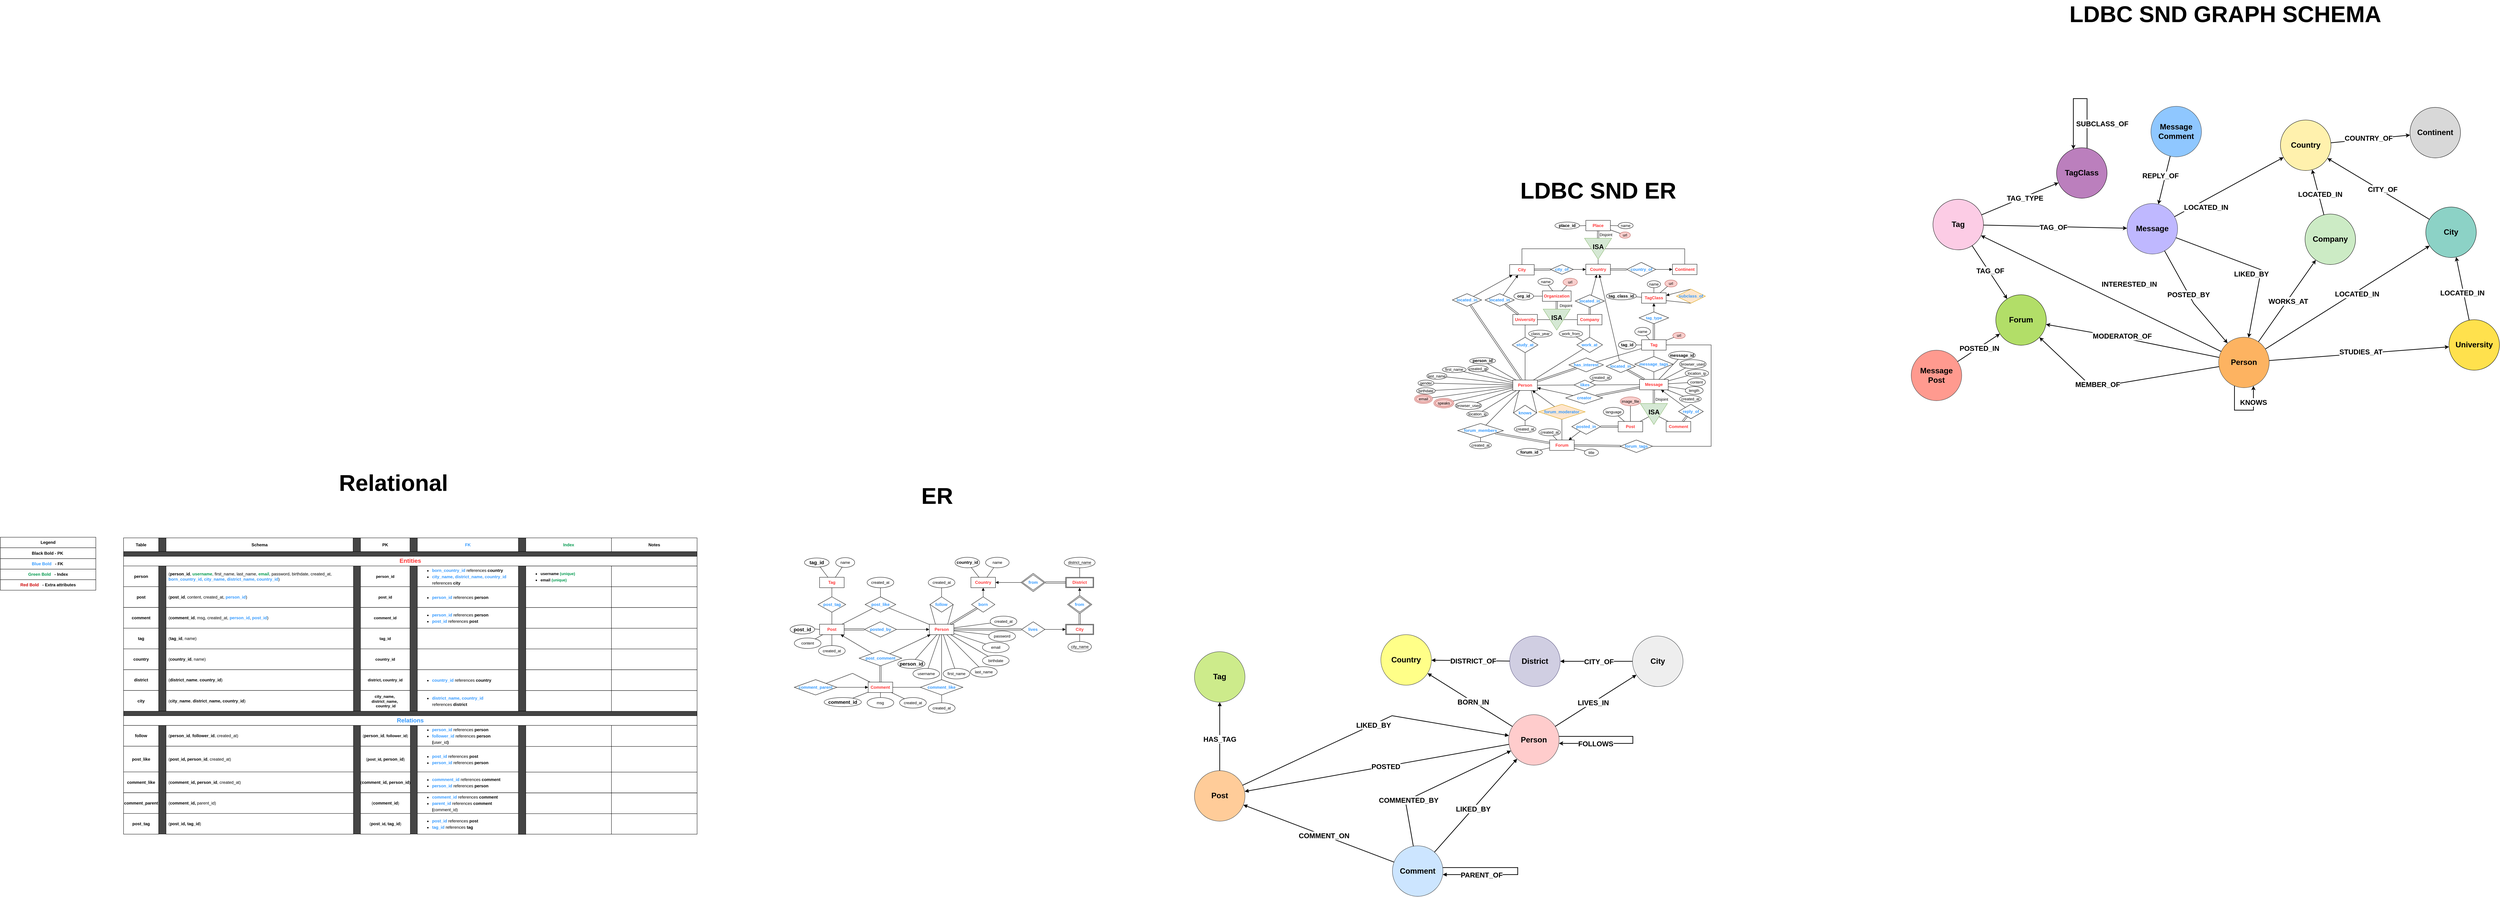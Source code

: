 <mxfile version="24.9.2">
  <diagram name="Page-1" id="pJ08Jq4T_bKkRXrq2wHJ">
    <mxGraphModel dx="4125" dy="2754" grid="0" gridSize="10" guides="1" tooltips="1" connect="1" arrows="1" fold="1" page="0" pageScale="1" pageWidth="827" pageHeight="1169" math="0" shadow="0">
      <root>
        <mxCell id="0" />
        <mxCell id="1" parent="0" />
        <mxCell id="4g6vB5chk8NBOTjmCvvp-183" value="&lt;b style=&quot;&quot;&gt;&lt;font style=&quot;font-size: 65px;&quot;&gt;Relational&lt;/font&gt;&lt;/b&gt;" style="text;html=1;strokeColor=none;fillColor=none;align=center;verticalAlign=middle;whiteSpace=wrap;rounded=0;" parent="1" vertex="1">
          <mxGeometry x="-1692" y="-350" width="242" height="80" as="geometry" />
        </mxCell>
        <mxCell id="4g6vB5chk8NBOTjmCvvp-289" value="&lt;b&gt;Legend&lt;/b&gt;" style="whiteSpace=wrap;html=1;align=center;container=0;" parent="1" vertex="1">
          <mxGeometry x="-2691" y="-154.85" width="272" height="30" as="geometry" />
        </mxCell>
        <mxCell id="4g6vB5chk8NBOTjmCvvp-290" value="&lt;b style=&quot;border-color: var(--border-color);&quot;&gt;Black Bold - PK&amp;nbsp;&lt;/b&gt;" style="whiteSpace=wrap;html=1;align=center;container=0;" parent="1" vertex="1">
          <mxGeometry x="-2691" y="-124.85" width="272" height="31" as="geometry" />
        </mxCell>
        <mxCell id="4g6vB5chk8NBOTjmCvvp-291" value="&lt;b style=&quot;border-color: var(--border-color);&quot;&gt;&lt;font color=&quot;#3399ff&quot;&gt;Blue Bold&lt;/font&gt;&amp;nbsp; &amp;nbsp;- FK&amp;nbsp;&lt;/b&gt;" style="whiteSpace=wrap;html=1;align=center;container=0;" parent="1" vertex="1">
          <mxGeometry x="-2691" y="-93.85" width="272" height="30" as="geometry" />
        </mxCell>
        <mxCell id="4g6vB5chk8NBOTjmCvvp-292" value="&lt;b style=&quot;border-color: var(--border-color);&quot;&gt;&lt;font color=&quot;#00994d&quot;&gt;Green Bold&amp;nbsp; &amp;nbsp;&lt;/font&gt;- Index&lt;/b&gt;" style="whiteSpace=wrap;html=1;align=center;container=0;" parent="1" vertex="1">
          <mxGeometry x="-2691" y="-63.85" width="272" height="30" as="geometry" />
        </mxCell>
        <mxCell id="4g6vB5chk8NBOTjmCvvp-293" value="&lt;b style=&quot;border-color: var(--border-color);&quot;&gt;&lt;font color=&quot;#cc0000&quot;&gt;Red Bold&lt;/font&gt;&lt;font color=&quot;#00994d&quot;&gt;&amp;nbsp; &amp;nbsp;&lt;/font&gt;- Extra attributes&lt;/b&gt;" style="whiteSpace=wrap;html=1;align=center;container=0;" parent="1" vertex="1">
          <mxGeometry x="-2691" y="-33.85" width="272" height="30" as="geometry" />
        </mxCell>
        <mxCell id="4g6vB5chk8NBOTjmCvvp-395" value="&lt;b style=&quot;&quot;&gt;&lt;font style=&quot;font-size: 65px;&quot;&gt;ER&lt;/font&gt;&lt;/b&gt;" style="text;html=1;strokeColor=none;fillColor=none;align=center;verticalAlign=middle;whiteSpace=wrap;rounded=0;" parent="1" vertex="1">
          <mxGeometry x="-143.0" y="-313" width="242" height="80" as="geometry" />
        </mxCell>
        <mxCell id="4g6vB5chk8NBOTjmCvvp-398" value="&lt;b style=&quot;border-color: var(--border-color); color: rgb(255, 51, 51);&quot;&gt;Person&lt;/b&gt;" style="whiteSpace=wrap;html=1;align=center;" parent="1" vertex="1">
          <mxGeometry x="-44.41" y="93.06" width="70" height="29.74" as="geometry" />
        </mxCell>
        <mxCell id="4g6vB5chk8NBOTjmCvvp-399" value="&lt;b style=&quot;border-color: var(--border-color); color: rgb(255, 51, 51);&quot;&gt;Post&lt;/b&gt;" style="whiteSpace=wrap;html=1;align=center;" parent="1" vertex="1">
          <mxGeometry x="-357" y="93.06" width="70" height="29.74" as="geometry" />
        </mxCell>
        <mxCell id="4g6vB5chk8NBOTjmCvvp-401" value="&lt;font color=&quot;#3399ff&quot;&gt;&lt;b&gt;follow&lt;/b&gt;&lt;/font&gt;" style="shape=rhombus;perimeter=rhombusPerimeter;whiteSpace=wrap;html=1;align=center;" parent="1" vertex="1">
          <mxGeometry x="-42.615" y="15" width="66.41" height="43.78" as="geometry" />
        </mxCell>
        <mxCell id="4g6vB5chk8NBOTjmCvvp-410" value="&lt;b style=&quot;border-color: var(--border-color); color: rgb(255, 51, 51);&quot;&gt;Comment&lt;/b&gt;" style="whiteSpace=wrap;html=1;align=center;" parent="1" vertex="1">
          <mxGeometry x="-218.59" y="258" width="70" height="29.74" as="geometry" />
        </mxCell>
        <mxCell id="4g6vB5chk8NBOTjmCvvp-411" value="&lt;font color=&quot;#3399ff&quot;&gt;&lt;b&gt;post_comment&lt;/b&gt;&lt;/font&gt;" style="shape=rhombus;perimeter=rhombusPerimeter;whiteSpace=wrap;html=1;align=center;" parent="1" vertex="1">
          <mxGeometry x="-244.195" y="168" width="121.21" height="43.78" as="geometry" />
        </mxCell>
        <mxCell id="4g6vB5chk8NBOTjmCvvp-414" style="edgeStyle=none;html=1;endArrow=none;endFill=0;rounded=0;shape=link;" parent="1" source="4g6vB5chk8NBOTjmCvvp-410" target="4g6vB5chk8NBOTjmCvvp-411" edge="1">
          <mxGeometry relative="1" as="geometry">
            <mxPoint x="1.4" y="262" as="sourcePoint" />
            <mxPoint x="70.4" y="262.25" as="targetPoint" />
          </mxGeometry>
        </mxCell>
        <mxCell id="4g6vB5chk8NBOTjmCvvp-415" value="&lt;font color=&quot;#3399ff&quot;&gt;&lt;b&gt;comment_like&lt;/b&gt;&lt;/font&gt;" style="shape=rhombus;perimeter=rhombusPerimeter;whiteSpace=wrap;html=1;align=center;" parent="1" vertex="1">
          <mxGeometry x="-70.015" y="250.98" width="121.21" height="43.78" as="geometry" />
        </mxCell>
        <mxCell id="4g6vB5chk8NBOTjmCvvp-416" style="html=1;endArrow=none;endFill=0;rounded=0;" parent="1" source="4g6vB5chk8NBOTjmCvvp-415" target="4g6vB5chk8NBOTjmCvvp-398" edge="1">
          <mxGeometry relative="1" as="geometry">
            <mxPoint x="-123.1" y="61.39" as="sourcePoint" />
            <mxPoint x="82.9" y="-6.61" as="targetPoint" />
          </mxGeometry>
        </mxCell>
        <mxCell id="4g6vB5chk8NBOTjmCvvp-417" style="rounded=0;orthogonalLoop=1;jettySize=auto;html=1;endArrow=none;endFill=0;" parent="1" source="4g6vB5chk8NBOTjmCvvp-415" target="4g6vB5chk8NBOTjmCvvp-410" edge="1">
          <mxGeometry relative="1" as="geometry">
            <mxPoint x="-95.6" y="265.39" as="sourcePoint" />
            <mxPoint x="-95.6" y="219.39" as="targetPoint" />
          </mxGeometry>
        </mxCell>
        <mxCell id="4g6vB5chk8NBOTjmCvvp-418" value="&lt;font color=&quot;#3399ff&quot;&gt;&lt;b&gt;post_like&lt;/b&gt;&lt;/font&gt;" style="shape=rhombus;perimeter=rhombusPerimeter;whiteSpace=wrap;html=1;align=center;" parent="1" vertex="1">
          <mxGeometry x="-227.195" y="15" width="87.21" height="43.78" as="geometry" />
        </mxCell>
        <mxCell id="4g6vB5chk8NBOTjmCvvp-419" style="html=1;endArrow=none;endFill=0;rounded=0;" parent="1" source="4g6vB5chk8NBOTjmCvvp-418" target="4g6vB5chk8NBOTjmCvvp-398" edge="1">
          <mxGeometry relative="1" as="geometry">
            <mxPoint x="42.69" y="84.98" as="sourcePoint" />
            <mxPoint x="70.69" y="-66.02" as="targetPoint" />
          </mxGeometry>
        </mxCell>
        <mxCell id="4g6vB5chk8NBOTjmCvvp-421" value="&lt;font color=&quot;#000000&quot;&gt;&lt;b&gt;&lt;font style=&quot;font-size: 14px;&quot;&gt;person_id&lt;/font&gt;&lt;/b&gt;&lt;br&gt;&lt;/font&gt;" style="ellipse;whiteSpace=wrap;html=1;align=center;rounded=1;labelBackgroundColor=none;fontFamily=Helvetica;fontSize=11;fontColor=default;" parent="1" vertex="1">
          <mxGeometry x="-134" y="193.0" width="77.2" height="26" as="geometry" />
        </mxCell>
        <mxCell id="4g6vB5chk8NBOTjmCvvp-422" style="edgeStyle=none;html=1;endArrow=none;endFill=0;rounded=0;" parent="1" source="4g6vB5chk8NBOTjmCvvp-398" target="4g6vB5chk8NBOTjmCvvp-421" edge="1">
          <mxGeometry relative="1" as="geometry">
            <mxPoint x="60.4" y="92" as="sourcePoint" />
            <mxPoint x="129.4" y="92.25" as="targetPoint" />
          </mxGeometry>
        </mxCell>
        <mxCell id="4g6vB5chk8NBOTjmCvvp-423" value="&lt;font color=&quot;#000000&quot;&gt;created_at&lt;br&gt;&lt;/font&gt;" style="ellipse;whiteSpace=wrap;html=1;align=center;rounded=1;labelBackgroundColor=none;fontFamily=Helvetica;fontSize=11;fontColor=default;" parent="1" vertex="1">
          <mxGeometry x="-47.41" y="-40.87" width="76" height="30" as="geometry" />
        </mxCell>
        <mxCell id="4g6vB5chk8NBOTjmCvvp-424" style="edgeStyle=none;html=1;endArrow=none;endFill=0;rounded=0;" parent="1" source="4g6vB5chk8NBOTjmCvvp-423" target="4g6vB5chk8NBOTjmCvvp-401" edge="1">
          <mxGeometry relative="1" as="geometry">
            <mxPoint x="234.26" y="55.1" as="sourcePoint" />
            <mxPoint x="303.26" y="133.1" as="targetPoint" />
          </mxGeometry>
        </mxCell>
        <mxCell id="4g6vB5chk8NBOTjmCvvp-425" value="&lt;font color=&quot;#000000&quot;&gt;first_name&lt;br&gt;&lt;/font&gt;" style="ellipse;whiteSpace=wrap;html=1;align=center;rounded=1;labelBackgroundColor=none;fontFamily=Helvetica;fontSize=11;fontColor=default;" parent="1" vertex="1">
          <mxGeometry x="-5" y="219" width="76" height="30" as="geometry" />
        </mxCell>
        <mxCell id="4g6vB5chk8NBOTjmCvvp-426" style="edgeStyle=none;html=1;endArrow=none;endFill=0;rounded=0;" parent="1" source="4g6vB5chk8NBOTjmCvvp-398" target="4g6vB5chk8NBOTjmCvvp-425" edge="1">
          <mxGeometry relative="1" as="geometry">
            <mxPoint x="135.48" y="116.39" as="sourcePoint" />
            <mxPoint x="199.48" y="190.39" as="targetPoint" />
          </mxGeometry>
        </mxCell>
        <mxCell id="4g6vB5chk8NBOTjmCvvp-427" value="&lt;font color=&quot;#000000&quot;&gt;birthdate&lt;br&gt;&lt;/font&gt;" style="ellipse;whiteSpace=wrap;html=1;align=center;rounded=1;labelBackgroundColor=none;fontFamily=Helvetica;fontSize=11;fontColor=default;" parent="1" vertex="1">
          <mxGeometry x="107" y="181.78" width="76" height="30" as="geometry" />
        </mxCell>
        <mxCell id="4g6vB5chk8NBOTjmCvvp-428" style="edgeStyle=none;html=1;endArrow=none;endFill=0;rounded=0;" parent="1" source="4g6vB5chk8NBOTjmCvvp-398" target="4g6vB5chk8NBOTjmCvvp-427" edge="1">
          <mxGeometry relative="1" as="geometry">
            <mxPoint x="122.74" y="103.39" as="sourcePoint" />
            <mxPoint x="199.74" y="146.39" as="targetPoint" />
          </mxGeometry>
        </mxCell>
        <mxCell id="4g6vB5chk8NBOTjmCvvp-429" value="&lt;font color=&quot;#000000&quot;&gt;email&lt;br&gt;&lt;/font&gt;" style="ellipse;whiteSpace=wrap;html=1;align=center;rounded=1;labelBackgroundColor=none;fontFamily=Helvetica;fontSize=11;fontColor=default;" parent="1" vertex="1">
          <mxGeometry x="107" y="144.19" width="76" height="30" as="geometry" />
        </mxCell>
        <mxCell id="4g6vB5chk8NBOTjmCvvp-430" style="edgeStyle=none;html=1;endArrow=none;endFill=0;rounded=0;" parent="1" source="4g6vB5chk8NBOTjmCvvp-398" target="4g6vB5chk8NBOTjmCvvp-429" edge="1">
          <mxGeometry relative="1" as="geometry">
            <mxPoint x="227.02" y="200.39" as="sourcePoint" />
            <mxPoint x="266.02" y="255.39" as="targetPoint" />
          </mxGeometry>
        </mxCell>
        <mxCell id="4g6vB5chk8NBOTjmCvvp-431" value="&lt;font color=&quot;#000000&quot;&gt;&lt;b&gt;&lt;font style=&quot;font-size: 14px;&quot;&gt;post_id&lt;/font&gt;&lt;/b&gt;&lt;br&gt;&lt;/font&gt;" style="ellipse;whiteSpace=wrap;html=1;align=center;rounded=1;labelBackgroundColor=none;fontFamily=Helvetica;fontSize=11;fontColor=default;" parent="1" vertex="1">
          <mxGeometry x="-441" y="94.93" width="70" height="26" as="geometry" />
        </mxCell>
        <mxCell id="4g6vB5chk8NBOTjmCvvp-432" style="edgeStyle=none;html=1;endArrow=none;endFill=0;rounded=0;" parent="1" source="4g6vB5chk8NBOTjmCvvp-431" target="4g6vB5chk8NBOTjmCvvp-399" edge="1">
          <mxGeometry relative="1" as="geometry">
            <mxPoint y="92.19" as="sourcePoint" />
            <mxPoint x="69" y="92.44" as="targetPoint" />
          </mxGeometry>
        </mxCell>
        <mxCell id="4g6vB5chk8NBOTjmCvvp-433" value="&lt;font color=&quot;#000000&quot;&gt;content&lt;br&gt;&lt;/font&gt;" style="ellipse;whiteSpace=wrap;html=1;align=center;rounded=1;labelBackgroundColor=none;fontFamily=Helvetica;fontSize=11;fontColor=default;" parent="1" vertex="1">
          <mxGeometry x="-429" y="132.24" width="76" height="30" as="geometry" />
        </mxCell>
        <mxCell id="4g6vB5chk8NBOTjmCvvp-434" style="edgeStyle=none;html=1;endArrow=none;endFill=0;rounded=0;" parent="1" source="4g6vB5chk8NBOTjmCvvp-433" target="4g6vB5chk8NBOTjmCvvp-399" edge="1">
          <mxGeometry relative="1" as="geometry">
            <mxPoint x="-395" y="139.93" as="sourcePoint" />
            <mxPoint x="-357" y="139.93" as="targetPoint" />
          </mxGeometry>
        </mxCell>
        <mxCell id="4g6vB5chk8NBOTjmCvvp-435" value="&lt;font color=&quot;#000000&quot;&gt;last_name&lt;br&gt;&lt;/font&gt;" style="ellipse;whiteSpace=wrap;html=1;align=center;rounded=1;labelBackgroundColor=none;fontFamily=Helvetica;fontSize=11;fontColor=default;" parent="1" vertex="1">
          <mxGeometry x="73" y="214" width="76" height="30" as="geometry" />
        </mxCell>
        <mxCell id="4g6vB5chk8NBOTjmCvvp-436" style="edgeStyle=none;html=1;endArrow=none;endFill=0;rounded=0;" parent="1" source="4g6vB5chk8NBOTjmCvvp-398" target="4g6vB5chk8NBOTjmCvvp-435" edge="1">
          <mxGeometry relative="1" as="geometry">
            <mxPoint x="125.78" y="86.39" as="sourcePoint" />
            <mxPoint x="220.78" y="177.39" as="targetPoint" />
          </mxGeometry>
        </mxCell>
        <mxCell id="4g6vB5chk8NBOTjmCvvp-437" value="&lt;font color=&quot;#000000&quot;&gt;created_at&lt;br&gt;&lt;/font&gt;" style="ellipse;whiteSpace=wrap;html=1;align=center;rounded=1;labelBackgroundColor=none;fontFamily=Helvetica;fontSize=11;fontColor=default;" parent="1" vertex="1">
          <mxGeometry x="-360" y="153.82" width="76" height="30" as="geometry" />
        </mxCell>
        <mxCell id="4g6vB5chk8NBOTjmCvvp-438" style="edgeStyle=none;html=1;endArrow=none;endFill=0;rounded=0;" parent="1" source="4g6vB5chk8NBOTjmCvvp-437" target="4g6vB5chk8NBOTjmCvvp-399" edge="1">
          <mxGeometry relative="1" as="geometry">
            <mxPoint x="-357.44" y="169.3" as="sourcePoint" />
            <mxPoint x="-313.44" y="138.3" as="targetPoint" />
          </mxGeometry>
        </mxCell>
        <mxCell id="4g6vB5chk8NBOTjmCvvp-439" value="&lt;font color=&quot;#000000&quot;&gt;created_at&lt;br&gt;&lt;/font&gt;" style="ellipse;whiteSpace=wrap;html=1;align=center;rounded=1;labelBackgroundColor=none;fontFamily=Helvetica;fontSize=11;fontColor=default;" parent="1" vertex="1">
          <mxGeometry x="129" y="70" width="76" height="30" as="geometry" />
        </mxCell>
        <mxCell id="4g6vB5chk8NBOTjmCvvp-440" style="edgeStyle=none;html=1;endArrow=none;endFill=0;rounded=0;" parent="1" source="4g6vB5chk8NBOTjmCvvp-439" target="4g6vB5chk8NBOTjmCvvp-398" edge="1">
          <mxGeometry relative="1" as="geometry">
            <mxPoint x="353.96" y="172.11" as="sourcePoint" />
            <mxPoint x="389.4" y="130" as="targetPoint" />
          </mxGeometry>
        </mxCell>
        <mxCell id="4g6vB5chk8NBOTjmCvvp-441" value="&lt;font color=&quot;#000000&quot;&gt;created_at&lt;br&gt;&lt;/font&gt;" style="ellipse;whiteSpace=wrap;html=1;align=center;rounded=1;labelBackgroundColor=none;fontFamily=Helvetica;fontSize=11;fontColor=default;" parent="1" vertex="1">
          <mxGeometry x="-221.59" y="-40.87" width="76" height="30" as="geometry" />
        </mxCell>
        <mxCell id="4g6vB5chk8NBOTjmCvvp-442" style="edgeStyle=none;html=1;endArrow=none;endFill=0;rounded=0;" parent="1" source="4g6vB5chk8NBOTjmCvvp-441" target="4g6vB5chk8NBOTjmCvvp-418" edge="1">
          <mxGeometry relative="1" as="geometry">
            <mxPoint x="-107.13" y="128.1" as="sourcePoint" />
            <mxPoint x="-170.99" y="-16" as="targetPoint" />
          </mxGeometry>
        </mxCell>
        <mxCell id="4g6vB5chk8NBOTjmCvvp-443" value="&lt;font color=&quot;#000000&quot;&gt;created_at&lt;br&gt;&lt;/font&gt;" style="ellipse;whiteSpace=wrap;html=1;align=center;rounded=1;labelBackgroundColor=none;fontFamily=Helvetica;fontSize=11;fontColor=default;" parent="1" vertex="1">
          <mxGeometry x="-129" y="302" width="76" height="30" as="geometry" />
        </mxCell>
        <mxCell id="4g6vB5chk8NBOTjmCvvp-444" style="edgeStyle=none;html=1;endArrow=none;endFill=0;rounded=0;" parent="1" source="4g6vB5chk8NBOTjmCvvp-443" target="4g6vB5chk8NBOTjmCvvp-410" edge="1">
          <mxGeometry relative="1" as="geometry">
            <mxPoint x="-177.14" y="517.1" as="sourcePoint" />
            <mxPoint x="-253.61" y="378" as="targetPoint" />
          </mxGeometry>
        </mxCell>
        <mxCell id="4g6vB5chk8NBOTjmCvvp-445" value="&lt;font color=&quot;#000000&quot;&gt;msg&lt;br&gt;&lt;/font&gt;" style="ellipse;whiteSpace=wrap;html=1;align=center;rounded=1;labelBackgroundColor=none;fontFamily=Helvetica;fontSize=11;fontColor=default;" parent="1" vertex="1">
          <mxGeometry x="-221.59" y="302" width="76" height="30" as="geometry" />
        </mxCell>
        <mxCell id="4g6vB5chk8NBOTjmCvvp-446" style="edgeStyle=none;html=1;endArrow=none;endFill=0;rounded=0;" parent="1" source="4g6vB5chk8NBOTjmCvvp-445" target="4g6vB5chk8NBOTjmCvvp-410" edge="1">
          <mxGeometry relative="1" as="geometry">
            <mxPoint x="-167.59" y="343.83" as="sourcePoint" />
            <mxPoint x="-129.59" y="330.09" as="targetPoint" />
          </mxGeometry>
        </mxCell>
        <mxCell id="4g6vB5chk8NBOTjmCvvp-447" value="&lt;font color=&quot;#000000&quot;&gt;&lt;b&gt;&lt;font style=&quot;font-size: 14px;&quot;&gt;comment_id&lt;/font&gt;&lt;/b&gt;&lt;br&gt;&lt;/font&gt;" style="ellipse;whiteSpace=wrap;html=1;align=center;rounded=1;labelBackgroundColor=none;fontFamily=Helvetica;fontSize=11;fontColor=default;" parent="1" vertex="1">
          <mxGeometry x="-344" y="302" width="106" height="26" as="geometry" />
        </mxCell>
        <mxCell id="4g6vB5chk8NBOTjmCvvp-448" style="edgeStyle=none;html=1;endArrow=none;endFill=0;rounded=0;" parent="1" source="4g6vB5chk8NBOTjmCvvp-447" target="4g6vB5chk8NBOTjmCvvp-410" edge="1">
          <mxGeometry relative="1" as="geometry">
            <mxPoint x="44.4" y="267" as="sourcePoint" />
            <mxPoint x="-312.6" y="287" as="targetPoint" />
          </mxGeometry>
        </mxCell>
        <mxCell id="4g6vB5chk8NBOTjmCvvp-449" value="&lt;font color=&quot;#000000&quot;&gt;created_at&lt;br&gt;&lt;/font&gt;" style="ellipse;whiteSpace=wrap;html=1;align=center;rounded=1;labelBackgroundColor=none;fontFamily=Helvetica;fontSize=11;fontColor=default;" parent="1" vertex="1">
          <mxGeometry x="-47.0" y="317" width="76" height="30" as="geometry" />
        </mxCell>
        <mxCell id="4g6vB5chk8NBOTjmCvvp-450" style="edgeStyle=none;html=1;endArrow=none;endFill=0;rounded=0;" parent="1" source="4g6vB5chk8NBOTjmCvvp-449" target="4g6vB5chk8NBOTjmCvvp-415" edge="1">
          <mxGeometry relative="1" as="geometry">
            <mxPoint x="8.86" y="533.36" as="sourcePoint" />
            <mxPoint x="17.4" y="304.26" as="targetPoint" />
          </mxGeometry>
        </mxCell>
        <mxCell id="4g6vB5chk8NBOTjmCvvp-453" value="&lt;font color=&quot;#000000&quot;&gt;password&lt;br&gt;&lt;/font&gt;" style="ellipse;whiteSpace=wrap;html=1;align=center;rounded=1;labelBackgroundColor=none;fontFamily=Helvetica;fontSize=11;fontColor=default;" parent="1" vertex="1">
          <mxGeometry x="125" y="112.19" width="76" height="30" as="geometry" />
        </mxCell>
        <mxCell id="4g6vB5chk8NBOTjmCvvp-454" style="edgeStyle=none;html=1;endArrow=none;endFill=0;rounded=0;" parent="1" source="4g6vB5chk8NBOTjmCvvp-398" target="4g6vB5chk8NBOTjmCvvp-453" edge="1">
          <mxGeometry relative="1" as="geometry">
            <mxPoint x="173.4" y="96.4" as="sourcePoint" />
            <mxPoint x="301.4" y="106.4" as="targetPoint" />
          </mxGeometry>
        </mxCell>
        <mxCell id="4g6vB5chk8NBOTjmCvvp-455" value="&lt;font color=&quot;#000000&quot;&gt;username&lt;br&gt;&lt;/font&gt;" style="ellipse;whiteSpace=wrap;html=1;align=center;rounded=1;labelBackgroundColor=none;fontFamily=Helvetica;fontSize=11;fontColor=default;" parent="1" vertex="1">
          <mxGeometry x="-91" y="219" width="76" height="30" as="geometry" />
        </mxCell>
        <mxCell id="4g6vB5chk8NBOTjmCvvp-456" style="edgeStyle=none;html=1;endArrow=none;endFill=0;rounded=0;" parent="1" source="4g6vB5chk8NBOTjmCvvp-398" target="4g6vB5chk8NBOTjmCvvp-455" edge="1">
          <mxGeometry relative="1" as="geometry">
            <mxPoint x="117.14" y="117.39" as="sourcePoint" />
            <mxPoint x="152.14" y="198.39" as="targetPoint" />
          </mxGeometry>
        </mxCell>
        <mxCell id="4g6vB5chk8NBOTjmCvvp-461" value="&lt;font color=&quot;#3399ff&quot;&gt;&lt;b&gt;posted_by&lt;/b&gt;&lt;/font&gt;" style="shape=rhombus;perimeter=rhombusPerimeter;whiteSpace=wrap;html=1;align=center;" parent="1" vertex="1">
          <mxGeometry x="-229.195" y="86.04" width="91.21" height="43.78" as="geometry" />
        </mxCell>
        <mxCell id="4g6vB5chk8NBOTjmCvvp-462" style="rounded=0;orthogonalLoop=1;jettySize=auto;html=1;endArrow=block;endFill=1;" parent="1" source="4g6vB5chk8NBOTjmCvvp-461" target="4g6vB5chk8NBOTjmCvvp-398" edge="1">
          <mxGeometry relative="1" as="geometry">
            <mxPoint x="-66.79" y="110.11" as="sourcePoint" />
            <mxPoint x="-135" y="110" as="targetPoint" />
          </mxGeometry>
        </mxCell>
        <mxCell id="4g6vB5chk8NBOTjmCvvp-463" style="edgeStyle=none;html=1;endArrow=none;endFill=0;rounded=0;shape=link;" parent="1" source="4g6vB5chk8NBOTjmCvvp-399" target="4g6vB5chk8NBOTjmCvvp-461" edge="1">
          <mxGeometry relative="1" as="geometry">
            <mxPoint x="-205" y="105" as="sourcePoint" />
            <mxPoint x="-136" y="105.25" as="targetPoint" />
          </mxGeometry>
        </mxCell>
        <mxCell id="4g6vB5chk8NBOTjmCvvp-466" style="rounded=0;orthogonalLoop=1;jettySize=auto;html=1;endArrow=block;endFill=1;" parent="1" source="4g6vB5chk8NBOTjmCvvp-411" target="4g6vB5chk8NBOTjmCvvp-399" edge="1">
          <mxGeometry relative="1" as="geometry">
            <mxPoint x="-61.79" y="146.11" as="sourcePoint" />
            <mxPoint x="-130" y="146" as="targetPoint" />
          </mxGeometry>
        </mxCell>
        <mxCell id="4g6vB5chk8NBOTjmCvvp-467" style="rounded=0;orthogonalLoop=1;jettySize=auto;html=1;endArrow=block;endFill=1;" parent="1" source="4g6vB5chk8NBOTjmCvvp-411" target="4g6vB5chk8NBOTjmCvvp-398" edge="1">
          <mxGeometry relative="1" as="geometry">
            <mxPoint x="20" y="184.07" as="sourcePoint" />
            <mxPoint x="-127" y="116.07" as="targetPoint" />
          </mxGeometry>
        </mxCell>
        <mxCell id="4g6vB5chk8NBOTjmCvvp-468" style="html=1;endArrow=none;endFill=0;rounded=0;" parent="1" source="4g6vB5chk8NBOTjmCvvp-399" target="4g6vB5chk8NBOTjmCvvp-418" edge="1">
          <mxGeometry relative="1" as="geometry">
            <mxPoint x="-288" y="55" as="sourcePoint" />
            <mxPoint x="-219" y="55.25" as="targetPoint" />
          </mxGeometry>
        </mxCell>
        <mxCell id="NvgXYQUHseZZ3Qn02gF4-19" value="&lt;b style=&quot;border-color: var(--border-color); color: rgb(255, 51, 51);&quot;&gt;Tag&lt;/b&gt;" style="whiteSpace=wrap;html=1;align=center;" parent="1" vertex="1">
          <mxGeometry x="-357" y="-40.74" width="70" height="29.74" as="geometry" />
        </mxCell>
        <mxCell id="NvgXYQUHseZZ3Qn02gF4-20" value="&lt;font color=&quot;#3399ff&quot;&gt;&lt;b&gt;post_tag&lt;/b&gt;&lt;/font&gt;" style="shape=rhombus;perimeter=rhombusPerimeter;whiteSpace=wrap;html=1;align=center;" parent="1" vertex="1">
          <mxGeometry x="-361.395" y="15" width="78.79" height="43.78" as="geometry" />
        </mxCell>
        <mxCell id="NvgXYQUHseZZ3Qn02gF4-22" style="html=1;endArrow=none;endFill=0;rounded=0;" parent="1" source="NvgXYQUHseZZ3Qn02gF4-19" target="NvgXYQUHseZZ3Qn02gF4-20" edge="1">
          <mxGeometry relative="1" as="geometry">
            <mxPoint x="-293.43" y="-81.68" as="sourcePoint" />
            <mxPoint x="-293.43" y="73.32" as="targetPoint" />
          </mxGeometry>
        </mxCell>
        <mxCell id="NvgXYQUHseZZ3Qn02gF4-23" style="html=1;endArrow=none;endFill=0;rounded=0;" parent="1" source="NvgXYQUHseZZ3Qn02gF4-20" target="4g6vB5chk8NBOTjmCvvp-399" edge="1">
          <mxGeometry relative="1" as="geometry">
            <mxPoint x="-417" y="-36.93" as="sourcePoint" />
            <mxPoint x="-417" y="0.07" as="targetPoint" />
          </mxGeometry>
        </mxCell>
        <mxCell id="NvgXYQUHseZZ3Qn02gF4-25" value="&lt;font color=&quot;#000000&quot;&gt;&lt;b&gt;&lt;font style=&quot;font-size: 14px;&quot;&gt;tag_id&lt;/font&gt;&lt;/b&gt;&lt;br&gt;&lt;/font&gt;" style="ellipse;whiteSpace=wrap;html=1;align=center;rounded=1;labelBackgroundColor=none;fontFamily=Helvetica;fontSize=11;fontColor=default;" parent="1" vertex="1">
          <mxGeometry x="-400" y="-95.81" width="70" height="26" as="geometry" />
        </mxCell>
        <mxCell id="NvgXYQUHseZZ3Qn02gF4-26" style="edgeStyle=none;html=1;endArrow=none;endFill=0;rounded=0;" parent="1" source="NvgXYQUHseZZ3Qn02gF4-25" target="NvgXYQUHseZZ3Qn02gF4-19" edge="1">
          <mxGeometry relative="1" as="geometry">
            <mxPoint x="-37" y="-198.55" as="sourcePoint" />
            <mxPoint x="-394" y="-182.55" as="targetPoint" />
          </mxGeometry>
        </mxCell>
        <mxCell id="NvgXYQUHseZZ3Qn02gF4-27" value="&lt;font color=&quot;#000000&quot;&gt;name&lt;br&gt;&lt;/font&gt;" style="ellipse;whiteSpace=wrap;html=1;align=center;rounded=1;labelBackgroundColor=none;fontFamily=Helvetica;fontSize=11;fontColor=default;" parent="1" vertex="1">
          <mxGeometry x="-311" y="-96.81" width="54" height="28" as="geometry" />
        </mxCell>
        <mxCell id="NvgXYQUHseZZ3Qn02gF4-28" style="edgeStyle=none;html=1;endArrow=none;endFill=0;rounded=0;" parent="1" source="NvgXYQUHseZZ3Qn02gF4-27" target="NvgXYQUHseZZ3Qn02gF4-19" edge="1">
          <mxGeometry relative="1" as="geometry">
            <mxPoint x="-283" y="-160.07" as="sourcePoint" />
            <mxPoint x="-241" y="-176.81" as="targetPoint" />
          </mxGeometry>
        </mxCell>
        <mxCell id="NvgXYQUHseZZ3Qn02gF4-43" value="&lt;font color=&quot;#3399ff&quot;&gt;&lt;b&gt;comment_parent&lt;/b&gt;&lt;/font&gt;" style="shape=rhombus;perimeter=rhombusPerimeter;whiteSpace=wrap;html=1;align=center;" parent="1" vertex="1">
          <mxGeometry x="-429.0" y="250.98" width="121.21" height="43.78" as="geometry" />
        </mxCell>
        <mxCell id="NvgXYQUHseZZ3Qn02gF4-44" style="rounded=0;orthogonalLoop=1;jettySize=auto;html=1;endArrow=none;endFill=0;" parent="1" source="NvgXYQUHseZZ3Qn02gF4-43" target="4g6vB5chk8NBOTjmCvvp-410" edge="1">
          <mxGeometry relative="1" as="geometry">
            <mxPoint x="-350" y="225.26" as="sourcePoint" />
            <mxPoint x="-177" y="225.26" as="targetPoint" />
            <Array as="points">
              <mxPoint x="-263" y="233" />
            </Array>
          </mxGeometry>
        </mxCell>
        <mxCell id="NvgXYQUHseZZ3Qn02gF4-45" style="rounded=0;orthogonalLoop=1;jettySize=auto;html=1;endArrow=block;endFill=1;" parent="1" source="NvgXYQUHseZZ3Qn02gF4-43" target="4g6vB5chk8NBOTjmCvvp-410" edge="1">
          <mxGeometry relative="1" as="geometry">
            <mxPoint x="-226.41" y="236.13" as="sourcePoint" />
            <mxPoint x="-315.41" y="236.13" as="targetPoint" />
            <Array as="points" />
          </mxGeometry>
        </mxCell>
        <mxCell id="jXatoXMq33lXqJdieAz0-2" value="&lt;font color=&quot;#3399ff&quot;&gt;&lt;b&gt;lives&lt;/b&gt;&lt;/font&gt;" style="shape=rhombus;perimeter=rhombusPerimeter;whiteSpace=wrap;html=1;align=center;" parent="1" vertex="1">
          <mxGeometry x="218.4" y="86.04" width="66.41" height="43.78" as="geometry" />
        </mxCell>
        <mxCell id="jXatoXMq33lXqJdieAz0-4" style="html=1;endArrow=none;endFill=0;rounded=0;shape=link;" parent="1" source="jXatoXMq33lXqJdieAz0-2" target="4g6vB5chk8NBOTjmCvvp-398" edge="1">
          <mxGeometry relative="1" as="geometry">
            <mxPoint x="29.6" y="-68.7" as="sourcePoint" />
            <mxPoint x="29.6" y="90.3" as="targetPoint" />
          </mxGeometry>
        </mxCell>
        <mxCell id="jXatoXMq33lXqJdieAz0-163" value="&lt;font color=&quot;#ff3333&quot;&gt;&lt;b&gt;Country&lt;/b&gt;&lt;/font&gt;" style="whiteSpace=wrap;html=1;align=center;" parent="1" vertex="1">
          <mxGeometry x="74.11" y="-40.74" width="70" height="29.74" as="geometry" />
        </mxCell>
        <mxCell id="jXatoXMq33lXqJdieAz0-164" style="rounded=0;orthogonalLoop=1;jettySize=auto;html=1;endArrow=block;endFill=1;" parent="1" source="jXatoXMq33lXqJdieAz0-176" target="jXatoXMq33lXqJdieAz0-163" edge="1">
          <mxGeometry relative="1" as="geometry">
            <mxPoint x="193.51" y="-345.71" as="sourcePoint" />
          </mxGeometry>
        </mxCell>
        <mxCell id="jXatoXMq33lXqJdieAz0-165" style="rounded=0;orthogonalLoop=1;jettySize=auto;html=1;shape=link;" parent="1" source="jXatoXMq33lXqJdieAz0-176" target="jXatoXMq33lXqJdieAz0-177" edge="1">
          <mxGeometry relative="1" as="geometry">
            <mxPoint x="263.51" y="-345.71" as="sourcePoint" />
            <mxPoint x="317.51" y="-345.71" as="targetPoint" />
          </mxGeometry>
        </mxCell>
        <mxCell id="jXatoXMq33lXqJdieAz0-166" style="rounded=0;orthogonalLoop=1;jettySize=auto;html=1;shape=link;" parent="1" source="jXatoXMq33lXqJdieAz0-175" target="jXatoXMq33lXqJdieAz0-174" edge="1">
          <mxGeometry relative="1" as="geometry">
            <mxPoint x="500.51" y="-345.71" as="sourcePoint" />
            <mxPoint x="543.51" y="-345.71" as="targetPoint" />
          </mxGeometry>
        </mxCell>
        <mxCell id="jXatoXMq33lXqJdieAz0-167" style="rounded=0;orthogonalLoop=1;jettySize=auto;html=1;endArrow=block;endFill=1;" parent="1" source="jXatoXMq33lXqJdieAz0-175" target="jXatoXMq33lXqJdieAz0-177" edge="1">
          <mxGeometry relative="1" as="geometry">
            <mxPoint x="430.51" y="-345.71" as="sourcePoint" />
            <mxPoint x="387.51" y="-345.71" as="targetPoint" />
          </mxGeometry>
        </mxCell>
        <mxCell id="jXatoXMq33lXqJdieAz0-168" value="&lt;font color=&quot;#000000&quot;&gt;&lt;b&gt;country_id&lt;br&gt;&lt;/b&gt;&lt;/font&gt;" style="ellipse;whiteSpace=wrap;html=1;align=center;rounded=1;labelBackgroundColor=none;" parent="1" vertex="1">
          <mxGeometry x="29" y="-97.81" width="70" height="30" as="geometry" />
        </mxCell>
        <mxCell id="jXatoXMq33lXqJdieAz0-169" style="edgeStyle=none;html=1;endArrow=none;endFill=0;rounded=0;" parent="1" source="jXatoXMq33lXqJdieAz0-168" target="jXatoXMq33lXqJdieAz0-163" edge="1">
          <mxGeometry relative="1" as="geometry">
            <mxPoint x="263.51" y="-307.71" as="sourcePoint" />
            <mxPoint x="332.51" y="-307.46" as="targetPoint" />
          </mxGeometry>
        </mxCell>
        <mxCell id="jXatoXMq33lXqJdieAz0-170" style="edgeStyle=none;html=1;endArrow=none;endFill=0;rounded=0;" parent="1" source="jXatoXMq33lXqJdieAz0-178" target="jXatoXMq33lXqJdieAz0-163" edge="1">
          <mxGeometry relative="1" as="geometry">
            <mxPoint x="159.643" y="-386.568" as="sourcePoint" />
            <mxPoint x="112.44" y="-360.71" as="targetPoint" />
          </mxGeometry>
        </mxCell>
        <mxCell id="jXatoXMq33lXqJdieAz0-171" style="edgeStyle=none;html=1;endArrow=none;endFill=0;rounded=0;" parent="1" source="jXatoXMq33lXqJdieAz0-179" target="jXatoXMq33lXqJdieAz0-177" edge="1">
          <mxGeometry relative="1" as="geometry">
            <mxPoint x="357.51" y="-382.71" as="sourcePoint" />
            <mxPoint x="363.054" y="-360.58" as="targetPoint" />
          </mxGeometry>
        </mxCell>
        <mxCell id="jXatoXMq33lXqJdieAz0-172" style="edgeStyle=none;html=1;endArrow=none;endFill=0;rounded=0;" parent="1" source="jXatoXMq33lXqJdieAz0-180" target="jXatoXMq33lXqJdieAz0-174" edge="1">
          <mxGeometry relative="1" as="geometry">
            <mxPoint x="578.51" y="-382.71" as="sourcePoint" />
            <mxPoint x="589.325" y="-360.58" as="targetPoint" />
          </mxGeometry>
        </mxCell>
        <mxCell id="jXatoXMq33lXqJdieAz0-173" style="rounded=0;orthogonalLoop=1;jettySize=auto;html=1;endArrow=block;endFill=1;" parent="1" source="jXatoXMq33lXqJdieAz0-2" target="jXatoXMq33lXqJdieAz0-174" edge="1">
          <mxGeometry relative="1" as="geometry">
            <mxPoint x="578.51" y="-295.71" as="sourcePoint" />
            <mxPoint x="578.51" y="-330.84" as="targetPoint" />
          </mxGeometry>
        </mxCell>
        <mxCell id="jXatoXMq33lXqJdieAz0-174" value="&lt;b style=&quot;border-color: var(--border-color); color: rgb(255, 51, 51);&quot;&gt;City&lt;/b&gt;" style="shape=ext;double=1;rounded=0;whiteSpace=wrap;html=1;" parent="1" vertex="1">
          <mxGeometry x="344" y="93.06" width="80" height="29.74" as="geometry" />
        </mxCell>
        <mxCell id="jXatoXMq33lXqJdieAz0-175" value="&lt;b style=&quot;color: rgb(51, 153, 255);&quot;&gt;from&lt;/b&gt;" style="shape=rhombus;double=1;perimeter=rhombusPerimeter;whiteSpace=wrap;html=1;align=center;" parent="1" vertex="1">
          <mxGeometry x="349.4" y="10.89" width="69.2" height="52" as="geometry" />
        </mxCell>
        <mxCell id="jXatoXMq33lXqJdieAz0-176" value="&lt;b style=&quot;color: rgb(51, 153, 255);&quot;&gt;from&lt;/b&gt;" style="shape=rhombus;double=1;perimeter=rhombusPerimeter;whiteSpace=wrap;html=1;align=center;" parent="1" vertex="1">
          <mxGeometry x="217.01" y="-51.87" width="69.2" height="52" as="geometry" />
        </mxCell>
        <mxCell id="jXatoXMq33lXqJdieAz0-177" value="&lt;b style=&quot;border-color: var(--border-color); color: rgb(255, 51, 51);&quot;&gt;District&lt;/b&gt;" style="shape=ext;double=1;rounded=0;whiteSpace=wrap;html=1;" parent="1" vertex="1">
          <mxGeometry x="344" y="-40.74" width="80" height="29.74" as="geometry" />
        </mxCell>
        <mxCell id="jXatoXMq33lXqJdieAz0-178" value="name" style="ellipse;whiteSpace=wrap;html=1;align=center;fontFamily=Helvetica;fontSize=11;fontColor=default;" parent="1" vertex="1">
          <mxGeometry x="116.01" y="-97.81" width="66.99" height="30" as="geometry" />
        </mxCell>
        <mxCell id="jXatoXMq33lXqJdieAz0-179" value="&lt;span style=&quot;border-bottom: 1px dotted&quot;&gt;&lt;font style=&quot;font-size: 11px;&quot;&gt;district_name&lt;/font&gt;&lt;/span&gt;" style="ellipse;whiteSpace=wrap;html=1;align=center;fontFamily=Helvetica;fontSize=11;fontColor=default;" parent="1" vertex="1">
          <mxGeometry x="340" y="-97.81" width="87.99" height="30" as="geometry" />
        </mxCell>
        <mxCell id="jXatoXMq33lXqJdieAz0-180" value="&lt;span style=&quot;border-bottom: 1px dotted&quot;&gt;&lt;font style=&quot;font-size: 11px;&quot;&gt;city_name&lt;/font&gt;&lt;/span&gt;" style="ellipse;whiteSpace=wrap;html=1;align=center;fontFamily=Helvetica;fontSize=11;fontColor=default;" parent="1" vertex="1">
          <mxGeometry x="350.5" y="142.19" width="66.99" height="30" as="geometry" />
        </mxCell>
        <mxCell id="jXatoXMq33lXqJdieAz0-182" value="&lt;font color=&quot;#3399ff&quot;&gt;&lt;b&gt;born&lt;/b&gt;&lt;/font&gt;" style="shape=rhombus;perimeter=rhombusPerimeter;whiteSpace=wrap;html=1;align=center;" parent="1" vertex="1">
          <mxGeometry x="75.9" y="15" width="66.41" height="43.78" as="geometry" />
        </mxCell>
        <mxCell id="jXatoXMq33lXqJdieAz0-183" style="html=1;endArrow=none;endFill=0;rounded=0;shape=link;" parent="1" source="jXatoXMq33lXqJdieAz0-182" target="4g6vB5chk8NBOTjmCvvp-398" edge="1">
          <mxGeometry relative="1" as="geometry">
            <mxPoint x="377.6" y="94" as="sourcePoint" />
            <mxPoint x="107.6" y="94" as="targetPoint" />
          </mxGeometry>
        </mxCell>
        <mxCell id="jXatoXMq33lXqJdieAz0-184" style="rounded=0;orthogonalLoop=1;jettySize=auto;html=1;endArrow=block;endFill=1;" parent="1" source="jXatoXMq33lXqJdieAz0-182" target="jXatoXMq33lXqJdieAz0-163" edge="1">
          <mxGeometry relative="1" as="geometry">
            <mxPoint x="298.61" y="54.41" as="sourcePoint" />
            <mxPoint x="298.61" y="22.41" as="targetPoint" />
          </mxGeometry>
        </mxCell>
        <mxCell id="jXatoXMq33lXqJdieAz0-297" style="rounded=0;orthogonalLoop=1;jettySize=auto;html=1;endArrow=none;endFill=0;exitX=1;exitY=0.5;exitDx=0;exitDy=0;entryX=0.75;entryY=0;entryDx=0;entryDy=0;" parent="1" source="4g6vB5chk8NBOTjmCvvp-401" target="4g6vB5chk8NBOTjmCvvp-398" edge="1">
          <mxGeometry relative="1" as="geometry">
            <mxPoint x="77.59" y="32.91" as="sourcePoint" />
            <mxPoint x="-15.41" y="32.91" as="targetPoint" />
          </mxGeometry>
        </mxCell>
        <mxCell id="jXatoXMq33lXqJdieAz0-298" style="rounded=0;orthogonalLoop=1;jettySize=auto;html=1;endArrow=none;endFill=0;exitX=0;exitY=0.5;exitDx=0;exitDy=0;entryX=0.25;entryY=0;entryDx=0;entryDy=0;" parent="1" source="4g6vB5chk8NBOTjmCvvp-401" target="4g6vB5chk8NBOTjmCvvp-398" edge="1">
          <mxGeometry relative="1" as="geometry">
            <mxPoint x="3" y="-9.68" as="sourcePoint" />
            <mxPoint x="-13" y="95.32" as="targetPoint" />
          </mxGeometry>
        </mxCell>
        <mxCell id="AbAbU21SGLzE-sBosg72-1" style="rounded=0;orthogonalLoop=1;jettySize=auto;html=1;endArrow=block;endFill=1;strokeWidth=2;" parent="1" source="AbAbU21SGLzE-sBosg72-6" target="AbAbU21SGLzE-sBosg72-3" edge="1">
          <mxGeometry relative="1" as="geometry" />
        </mxCell>
        <mxCell id="AbAbU21SGLzE-sBosg72-2" value="&lt;span style=&quot;font-size: 20px;&quot;&gt;&lt;b&gt;LIKED_BY&lt;/b&gt;&lt;/span&gt;" style="edgeLabel;html=1;align=center;verticalAlign=middle;resizable=0;points=[];fontFamily=Helvetica;fontSize=11;fontColor=default;labelBackgroundColor=default;" parent="AbAbU21SGLzE-sBosg72-1" vertex="1" connectable="0">
          <mxGeometry x="-0.068" relative="1" as="geometry">
            <mxPoint as="offset" />
          </mxGeometry>
        </mxCell>
        <mxCell id="AbAbU21SGLzE-sBosg72-3" value="&lt;b&gt;&lt;font style=&quot;font-size: 22px;&quot;&gt;Person&lt;/font&gt;&lt;/b&gt;" style="ellipse;whiteSpace=wrap;html=1;aspect=fixed;fillColor=#ffcccc;strokeColor=#36393d;" parent="1" vertex="1">
          <mxGeometry x="1606" y="350.77" width="144" height="144" as="geometry" />
        </mxCell>
        <mxCell id="AbAbU21SGLzE-sBosg72-4" value="&lt;b&gt;&lt;font style=&quot;font-size: 22px;&quot;&gt;Tag&lt;/font&gt;&lt;/b&gt;" style="ellipse;whiteSpace=wrap;html=1;aspect=fixed;fillColor=#cdeb8b;strokeColor=#36393d;" parent="1" vertex="1">
          <mxGeometry x="711" y="171.2" width="144" height="144" as="geometry" />
        </mxCell>
        <mxCell id="AbAbU21SGLzE-sBosg72-5" value="&lt;b&gt;&lt;font style=&quot;font-size: 22px;&quot;&gt;Post&lt;/font&gt;&lt;/b&gt;" style="ellipse;whiteSpace=wrap;html=1;aspect=fixed;fillColor=#ffcc99;strokeColor=#36393d;" parent="1" vertex="1">
          <mxGeometry x="711" y="510.4" width="144" height="144" as="geometry" />
        </mxCell>
        <mxCell id="AbAbU21SGLzE-sBosg72-6" value="&lt;b&gt;&lt;font style=&quot;font-size: 22px;&quot;&gt;Comment&lt;/font&gt;&lt;/b&gt;" style="ellipse;whiteSpace=wrap;html=1;aspect=fixed;fillColor=#cce5ff;strokeColor=#36393d;" parent="1" vertex="1">
          <mxGeometry x="1275" y="724.62" width="144" height="144" as="geometry" />
        </mxCell>
        <mxCell id="AbAbU21SGLzE-sBosg72-7" style="edgeStyle=orthogonalEdgeStyle;rounded=0;orthogonalLoop=1;jettySize=auto;html=1;elbow=vertical;strokeWidth=2;" parent="1" source="AbAbU21SGLzE-sBosg72-3" target="AbAbU21SGLzE-sBosg72-3" edge="1">
          <mxGeometry relative="1" as="geometry">
            <Array as="points">
              <mxPoint x="1960" y="422.77" />
            </Array>
          </mxGeometry>
        </mxCell>
        <mxCell id="AbAbU21SGLzE-sBosg72-8" value="&lt;span style=&quot;font-size: 20px;&quot;&gt;&lt;b&gt;FOLLOWS&lt;/b&gt;&lt;/span&gt;" style="edgeLabel;html=1;align=center;verticalAlign=middle;resizable=0;points=[];" parent="AbAbU21SGLzE-sBosg72-7" vertex="1" connectable="0">
          <mxGeometry x="0.524" relative="1" as="geometry">
            <mxPoint as="offset" />
          </mxGeometry>
        </mxCell>
        <mxCell id="AbAbU21SGLzE-sBosg72-9" style="rounded=0;orthogonalLoop=1;jettySize=auto;html=1;endArrow=block;endFill=1;strokeWidth=2;edgeStyle=orthogonalEdgeStyle;" parent="1" source="AbAbU21SGLzE-sBosg72-6" target="AbAbU21SGLzE-sBosg72-6" edge="1">
          <mxGeometry relative="1" as="geometry">
            <mxPoint x="1235.77" y="527.99" as="sourcePoint" />
            <mxPoint x="1097.77" y="754.99" as="targetPoint" />
            <Array as="points">
              <mxPoint x="1632" y="795.62" />
            </Array>
          </mxGeometry>
        </mxCell>
        <mxCell id="AbAbU21SGLzE-sBosg72-10" value="&lt;font style=&quot;font-size: 20px;&quot;&gt;&lt;b&gt;PARENT_OF&lt;/b&gt;&lt;/font&gt;" style="edgeLabel;html=1;align=center;verticalAlign=middle;resizable=0;points=[];fontFamily=Helvetica;fontSize=11;fontColor=default;labelBackgroundColor=default;" parent="AbAbU21SGLzE-sBosg72-9" vertex="1" connectable="0">
          <mxGeometry x="-0.068" relative="1" as="geometry">
            <mxPoint x="-98" y="20" as="offset" />
          </mxGeometry>
        </mxCell>
        <mxCell id="AbAbU21SGLzE-sBosg72-11" style="rounded=0;orthogonalLoop=1;jettySize=auto;html=1;endArrow=block;endFill=1;strokeWidth=2;" parent="1" source="AbAbU21SGLzE-sBosg72-6" target="AbAbU21SGLzE-sBosg72-5" edge="1">
          <mxGeometry relative="1" as="geometry">
            <mxPoint x="1176.74" y="619.17" as="sourcePoint" />
            <mxPoint x="1038.74" y="846.17" as="targetPoint" />
          </mxGeometry>
        </mxCell>
        <mxCell id="AbAbU21SGLzE-sBosg72-12" value="&lt;span style=&quot;font-size: 20px;&quot;&gt;&lt;b&gt;COMMENT_ON&lt;/b&gt;&lt;/span&gt;" style="edgeLabel;html=1;align=center;verticalAlign=middle;resizable=0;points=[];fontFamily=Helvetica;fontSize=11;fontColor=default;labelBackgroundColor=default;" parent="AbAbU21SGLzE-sBosg72-11" vertex="1" connectable="0">
          <mxGeometry x="-0.068" relative="1" as="geometry">
            <mxPoint as="offset" />
          </mxGeometry>
        </mxCell>
        <mxCell id="AbAbU21SGLzE-sBosg72-13" style="rounded=0;orthogonalLoop=1;jettySize=auto;html=1;endArrow=block;endFill=1;strokeWidth=2;" parent="1" source="AbAbU21SGLzE-sBosg72-6" target="AbAbU21SGLzE-sBosg72-3" edge="1">
          <mxGeometry relative="1" as="geometry">
            <mxPoint x="1245" y="670.62" as="sourcePoint" />
            <mxPoint x="936" y="670.62" as="targetPoint" />
            <Array as="points">
              <mxPoint x="1312" y="596.77" />
            </Array>
          </mxGeometry>
        </mxCell>
        <mxCell id="AbAbU21SGLzE-sBosg72-14" value="&lt;span style=&quot;font-size: 20px;&quot;&gt;&lt;b&gt;COMMENTED_BY&lt;/b&gt;&lt;/span&gt;" style="edgeLabel;html=1;align=center;verticalAlign=middle;resizable=0;points=[];fontFamily=Helvetica;fontSize=11;fontColor=default;labelBackgroundColor=default;" parent="AbAbU21SGLzE-sBosg72-13" vertex="1" connectable="0">
          <mxGeometry x="-0.068" relative="1" as="geometry">
            <mxPoint x="-69" y="34" as="offset" />
          </mxGeometry>
        </mxCell>
        <mxCell id="AbAbU21SGLzE-sBosg72-15" style="rounded=0;orthogonalLoop=1;jettySize=auto;html=1;endArrow=block;endFill=1;strokeWidth=2;" parent="1" source="AbAbU21SGLzE-sBosg72-3" target="AbAbU21SGLzE-sBosg72-5" edge="1">
          <mxGeometry relative="1" as="geometry">
            <mxPoint x="1107" y="531.62" as="sourcePoint" />
            <mxPoint x="798" y="531.62" as="targetPoint" />
          </mxGeometry>
        </mxCell>
        <mxCell id="AbAbU21SGLzE-sBosg72-16" value="&lt;span style=&quot;font-size: 20px;&quot;&gt;&lt;b&gt;POSTED&lt;/b&gt;&lt;/span&gt;" style="edgeLabel;html=1;align=center;verticalAlign=middle;resizable=0;points=[];fontFamily=Helvetica;fontSize=11;fontColor=default;labelBackgroundColor=default;" parent="AbAbU21SGLzE-sBosg72-15" vertex="1" connectable="0">
          <mxGeometry x="-0.068" relative="1" as="geometry">
            <mxPoint as="offset" />
          </mxGeometry>
        </mxCell>
        <mxCell id="AbAbU21SGLzE-sBosg72-17" style="rounded=0;orthogonalLoop=1;jettySize=auto;html=1;endArrow=block;endFill=1;strokeWidth=2;" parent="1" source="AbAbU21SGLzE-sBosg72-5" target="AbAbU21SGLzE-sBosg72-4" edge="1">
          <mxGeometry relative="1" as="geometry">
            <mxPoint x="740.89" y="573.42" as="sourcePoint" />
            <mxPoint x="819.89" y="340.42" as="targetPoint" />
          </mxGeometry>
        </mxCell>
        <mxCell id="AbAbU21SGLzE-sBosg72-18" value="&lt;span style=&quot;font-size: 20px;&quot;&gt;&lt;b&gt;HAS_TAG&lt;/b&gt;&lt;/span&gt;" style="edgeLabel;html=1;align=center;verticalAlign=middle;resizable=0;points=[];fontFamily=Helvetica;fontSize=11;fontColor=default;labelBackgroundColor=default;" parent="AbAbU21SGLzE-sBosg72-17" vertex="1" connectable="0">
          <mxGeometry x="-0.068" relative="1" as="geometry">
            <mxPoint as="offset" />
          </mxGeometry>
        </mxCell>
        <mxCell id="AbAbU21SGLzE-sBosg72-19" style="rounded=0;orthogonalLoop=1;jettySize=auto;html=1;endArrow=block;endFill=1;strokeWidth=2;" parent="1" source="AbAbU21SGLzE-sBosg72-5" target="AbAbU21SGLzE-sBosg72-3" edge="1">
          <mxGeometry relative="1" as="geometry">
            <mxPoint x="871.11" y="480.18" as="sourcePoint" />
            <mxPoint x="1624.11" y="346.18" as="targetPoint" />
            <Array as="points">
              <mxPoint x="1274" y="353.77" />
            </Array>
          </mxGeometry>
        </mxCell>
        <mxCell id="AbAbU21SGLzE-sBosg72-20" value="&lt;span style=&quot;font-size: 20px;&quot;&gt;&lt;b&gt;LIKED_BY&lt;/b&gt;&lt;/span&gt;" style="edgeLabel;html=1;align=center;verticalAlign=middle;resizable=0;points=[];fontFamily=Helvetica;fontSize=11;fontColor=default;labelBackgroundColor=default;" parent="AbAbU21SGLzE-sBosg72-19" vertex="1" connectable="0">
          <mxGeometry x="-0.068" relative="1" as="geometry">
            <mxPoint x="31" y="-13" as="offset" />
          </mxGeometry>
        </mxCell>
        <mxCell id="AbAbU21SGLzE-sBosg72-21" value="&lt;span style=&quot;font-size: 22px;&quot;&gt;&lt;b&gt;District&lt;/b&gt;&lt;/span&gt;" style="ellipse;whiteSpace=wrap;html=1;aspect=fixed;fillColor=#d0cee2;strokeColor=#56517e;" parent="1" vertex="1">
          <mxGeometry x="1609" y="126.8" width="144" height="144" as="geometry" />
        </mxCell>
        <mxCell id="AbAbU21SGLzE-sBosg72-22" style="rounded=0;orthogonalLoop=1;jettySize=auto;html=1;endArrow=block;endFill=1;strokeWidth=2;" parent="1" source="AbAbU21SGLzE-sBosg72-3" target="AbAbU21SGLzE-sBosg72-29" edge="1">
          <mxGeometry relative="1" as="geometry">
            <mxPoint x="1690.63" y="210.66" as="sourcePoint" />
            <mxPoint x="1570.63" y="416.66" as="targetPoint" />
          </mxGeometry>
        </mxCell>
        <mxCell id="AbAbU21SGLzE-sBosg72-23" value="&lt;span style=&quot;font-size: 20px;&quot;&gt;&lt;b&gt;BORN_IN&lt;/b&gt;&lt;/span&gt;" style="edgeLabel;html=1;align=center;verticalAlign=middle;resizable=0;points=[];fontFamily=Helvetica;fontSize=11;fontColor=default;labelBackgroundColor=default;" parent="AbAbU21SGLzE-sBosg72-22" vertex="1" connectable="0">
          <mxGeometry x="-0.068" relative="1" as="geometry">
            <mxPoint as="offset" />
          </mxGeometry>
        </mxCell>
        <mxCell id="AbAbU21SGLzE-sBosg72-24" value="&lt;span style=&quot;font-size: 22px;&quot;&gt;&lt;b&gt;City&lt;/b&gt;&lt;/span&gt;" style="ellipse;whiteSpace=wrap;html=1;aspect=fixed;fillColor=#eeeeee;strokeColor=#36393d;" parent="1" vertex="1">
          <mxGeometry x="1959" y="126.8" width="144" height="144" as="geometry" />
        </mxCell>
        <mxCell id="AbAbU21SGLzE-sBosg72-25" style="rounded=0;orthogonalLoop=1;jettySize=auto;html=1;endArrow=block;endFill=1;strokeWidth=2;" parent="1" source="AbAbU21SGLzE-sBosg72-3" target="AbAbU21SGLzE-sBosg72-24" edge="1">
          <mxGeometry relative="1" as="geometry">
            <mxPoint x="1811" y="358.55" as="sourcePoint" />
            <mxPoint x="1811" y="209.55" as="targetPoint" />
          </mxGeometry>
        </mxCell>
        <mxCell id="AbAbU21SGLzE-sBosg72-26" value="&lt;span style=&quot;font-size: 20px;&quot;&gt;&lt;b&gt;LIVES_IN&lt;/b&gt;&lt;/span&gt;" style="edgeLabel;html=1;align=center;verticalAlign=middle;resizable=0;points=[];fontFamily=Helvetica;fontSize=11;fontColor=default;labelBackgroundColor=default;" parent="AbAbU21SGLzE-sBosg72-25" vertex="1" connectable="0">
          <mxGeometry x="-0.068" relative="1" as="geometry">
            <mxPoint as="offset" />
          </mxGeometry>
        </mxCell>
        <mxCell id="AbAbU21SGLzE-sBosg72-27" style="rounded=0;orthogonalLoop=1;jettySize=auto;html=1;endArrow=block;endFill=1;strokeWidth=2;" parent="1" source="AbAbU21SGLzE-sBosg72-24" target="AbAbU21SGLzE-sBosg72-21" edge="1">
          <mxGeometry relative="1" as="geometry">
            <mxPoint x="1626.39" y="208.99" as="sourcePoint" />
            <mxPoint x="1829.39" y="2.99" as="targetPoint" />
          </mxGeometry>
        </mxCell>
        <mxCell id="AbAbU21SGLzE-sBosg72-28" value="&lt;span style=&quot;font-size: 20px;&quot;&gt;&lt;b&gt;CITY_OF&lt;/b&gt;&lt;/span&gt;" style="edgeLabel;html=1;align=center;verticalAlign=middle;resizable=0;points=[];fontFamily=Helvetica;fontSize=11;fontColor=default;labelBackgroundColor=default;" parent="AbAbU21SGLzE-sBosg72-27" vertex="1" connectable="0">
          <mxGeometry x="-0.068" relative="1" as="geometry">
            <mxPoint as="offset" />
          </mxGeometry>
        </mxCell>
        <mxCell id="AbAbU21SGLzE-sBosg72-29" value="&lt;span style=&quot;font-size: 22px;&quot;&gt;&lt;b&gt;Country&lt;/b&gt;&lt;/span&gt;" style="ellipse;whiteSpace=wrap;html=1;aspect=fixed;fillColor=#ffff88;strokeColor=#36393d;" parent="1" vertex="1">
          <mxGeometry x="1242" y="122.8" width="144" height="144" as="geometry" />
        </mxCell>
        <mxCell id="AbAbU21SGLzE-sBosg72-30" style="rounded=0;orthogonalLoop=1;jettySize=auto;html=1;endArrow=block;endFill=1;strokeWidth=2;" parent="1" source="AbAbU21SGLzE-sBosg72-21" target="AbAbU21SGLzE-sBosg72-29" edge="1">
          <mxGeometry relative="1" as="geometry">
            <mxPoint x="1344.63" y="51.63" as="sourcePoint" />
            <mxPoint x="1127.63" y="-48.37" as="targetPoint" />
          </mxGeometry>
        </mxCell>
        <mxCell id="AbAbU21SGLzE-sBosg72-31" value="&lt;span style=&quot;font-size: 20px;&quot;&gt;&lt;b&gt;DISTRICT_OF&lt;/b&gt;&lt;/span&gt;" style="edgeLabel;html=1;align=center;verticalAlign=middle;resizable=0;points=[];fontFamily=Helvetica;fontSize=11;fontColor=default;labelBackgroundColor=default;" parent="AbAbU21SGLzE-sBosg72-30" vertex="1" connectable="0">
          <mxGeometry x="-0.068" relative="1" as="geometry">
            <mxPoint as="offset" />
          </mxGeometry>
        </mxCell>
        <mxCell id="4g6vB5chk8NBOTjmCvvp-182" value="" style="rounded=0;whiteSpace=wrap;html=1;fontFamily=Helvetica;fontSize=11;fontColor=default;align=left;fillColor=#454545;container=0;shadow=0;labelBorderColor=none;" parent="1" vertex="1">
          <mxGeometry x="-2240" y="-153" width="21" height="844" as="geometry" />
        </mxCell>
        <mxCell id="4g6vB5chk8NBOTjmCvvp-184" value="" style="rounded=0;whiteSpace=wrap;html=1;fontFamily=Helvetica;fontSize=11;fontColor=default;align=left;fillColor=#454545;container=0;shadow=0;labelBorderColor=none;" parent="1" vertex="1">
          <mxGeometry x="-1524" y="-153" width="21" height="844" as="geometry" />
        </mxCell>
        <mxCell id="4g6vB5chk8NBOTjmCvvp-187" value="" style="rounded=0;whiteSpace=wrap;html=1;fontFamily=Helvetica;fontSize=11;fontColor=default;align=left;fillColor=#454545;container=0;shadow=0;labelBorderColor=none;" parent="1" vertex="1">
          <mxGeometry x="-1686" y="-153" width="21" height="844" as="geometry" />
        </mxCell>
        <mxCell id="4g6vB5chk8NBOTjmCvvp-188" value="&lt;b style=&quot;border-color: var(--border-color);&quot;&gt;Schema&lt;/b&gt;" style="whiteSpace=wrap;html=1;align=center;container=0;shadow=0;labelBorderColor=none;" parent="1" vertex="1">
          <mxGeometry x="-2219" y="-153" width="533" height="39.25" as="geometry" />
        </mxCell>
        <mxCell id="4g6vB5chk8NBOTjmCvvp-189" value="&lt;b style=&quot;border-color: var(--border-color);&quot;&gt;Table&lt;/b&gt;" style="whiteSpace=wrap;html=1;align=center;container=0;shadow=0;labelBorderColor=none;" parent="1" vertex="1">
          <mxGeometry x="-2340" y="-153" width="100" height="39.25" as="geometry" />
        </mxCell>
        <mxCell id="4g6vB5chk8NBOTjmCvvp-190" value="&lt;b style=&quot;border-color: var(--border-color);&quot;&gt;PK&lt;/b&gt;" style="whiteSpace=wrap;html=1;align=center;container=0;shadow=0;labelBorderColor=none;" parent="1" vertex="1">
          <mxGeometry x="-1665" y="-153" width="141" height="39.25" as="geometry" />
        </mxCell>
        <mxCell id="4g6vB5chk8NBOTjmCvvp-191" value="&lt;b style=&quot;border-color: var(--border-color);&quot;&gt;&lt;font color=&quot;#3399ff&quot;&gt;FK&lt;/font&gt;&lt;/b&gt;" style="whiteSpace=wrap;html=1;align=center;container=0;shadow=0;labelBorderColor=none;" parent="1" vertex="1">
          <mxGeometry x="-1503" y="-153" width="288" height="39.25" as="geometry" />
        </mxCell>
        <mxCell id="4g6vB5chk8NBOTjmCvvp-192" value="&lt;b style=&quot;border-color: var(--border-color);&quot;&gt;&lt;font color=&quot;#00994d&quot;&gt;Index&lt;/font&gt;&lt;/b&gt;" style="whiteSpace=wrap;html=1;align=center;container=0;shadow=0;labelBorderColor=none;" parent="1" vertex="1">
          <mxGeometry x="-1194" y="-153" width="244" height="39.436" as="geometry" />
        </mxCell>
        <mxCell id="4g6vB5chk8NBOTjmCvvp-193" value="" style="rounded=0;whiteSpace=wrap;html=1;fontFamily=Helvetica;fontSize=11;fontColor=default;align=left;fillColor=#454545;container=0;shadow=0;labelBorderColor=none;" parent="1" vertex="1">
          <mxGeometry x="-1215" y="-152.96" width="21" height="844.96" as="geometry" />
        </mxCell>
        <mxCell id="4g6vB5chk8NBOTjmCvvp-288" value="&lt;b style=&quot;border-color: var(--border-color);&quot;&gt;Notes&lt;/b&gt;" style="whiteSpace=wrap;html=1;align=center;container=0;shadow=0;labelBorderColor=none;" parent="1" vertex="1">
          <mxGeometry x="-950" y="-153" width="244" height="39.436" as="geometry" />
        </mxCell>
        <mxCell id="4g6vB5chk8NBOTjmCvvp-331" value="" style="rounded=0;whiteSpace=wrap;html=1;fontFamily=Helvetica;fontSize=11;fontColor=default;align=left;fillColor=#454545;container=0;shadow=0;labelBorderColor=none;" parent="1" vertex="1">
          <mxGeometry x="-2340" y="340.66" width="1634" height="13.15" as="geometry" />
        </mxCell>
        <mxCell id="4g6vB5chk8NBOTjmCvvp-332" value="&lt;b style=&quot;border-color: var(--border-color);&quot;&gt;&lt;font style=&quot;font-size: 17px;&quot; color=&quot;#3399ff&quot;&gt;Relations&lt;/font&gt;&lt;/b&gt;" style="whiteSpace=wrap;html=1;align=center;container=0;shadow=0;labelBorderColor=none;" parent="1" vertex="1">
          <mxGeometry x="-2340" y="353.81" width="1634" height="27.61" as="geometry" />
        </mxCell>
        <mxCell id="4g6vB5chk8NBOTjmCvvp-333" value="&lt;b style=&quot;border-color: var(--border-color); color: rgb(255, 51, 51);&quot;&gt;&lt;font style=&quot;font-size: 17px;&quot;&gt;Entities&lt;/font&gt;&lt;/b&gt;" style="whiteSpace=wrap;html=1;align=center;container=0;shadow=0;labelBorderColor=none;" parent="1" vertex="1">
          <mxGeometry x="-2340" y="-100.61" width="1634" height="27.61" as="geometry" />
        </mxCell>
        <mxCell id="4g6vB5chk8NBOTjmCvvp-334" value="" style="rounded=0;whiteSpace=wrap;html=1;fontFamily=Helvetica;fontSize=11;fontColor=default;align=left;fillColor=#454545;container=0;shadow=0;labelBorderColor=none;" parent="1" vertex="1">
          <mxGeometry x="-2340" y="-113.75" width="1634" height="13.15" as="geometry" />
        </mxCell>
        <mxCell id="4g6vB5chk8NBOTjmCvvp-302" value="&lt;div style=&quot;&quot;&gt;&lt;div&gt;&lt;span style=&quot;font-size: 11px;&quot;&gt;&lt;b&gt;&lt;br&gt;&lt;/b&gt;&lt;/span&gt;&lt;/div&gt;&lt;/div&gt;" style="whiteSpace=wrap;html=1;align=left;container=0;glass=0;shadow=0;labelBorderColor=none;" parent="1" vertex="1">
          <mxGeometry x="-950" y="-72.805" width="244.0" height="59.154" as="geometry" />
        </mxCell>
        <mxCell id="4g6vB5chk8NBOTjmCvvp-204" value="&lt;b style=&quot;border-color: var(--border-color);&quot;&gt;person&lt;/b&gt;" style="whiteSpace=wrap;html=1;align=center;container=0;shadow=0;labelBorderColor=none;" parent="1" vertex="1">
          <mxGeometry x="-2340" y="-72.997" width="100" height="59.154" as="geometry" />
        </mxCell>
        <mxCell id="4g6vB5chk8NBOTjmCvvp-205" value="&lt;font style=&quot;font-size: 12px;&quot;&gt;(&lt;b&gt;person&lt;/b&gt;&lt;b style=&quot;border-color: var(--border-color);&quot;&gt;_id&lt;/b&gt;, &lt;b&gt;&lt;font style=&quot;font-size: 12px;&quot; color=&quot;#00994d&quot;&gt;username&lt;/font&gt;&lt;/b&gt;, first_name, last_name, &lt;b&gt;&lt;font style=&quot;font-size: 12px;&quot; color=&quot;#00994d&quot;&gt;email&lt;/font&gt;&lt;/b&gt;, password, birthdate, created_at, &lt;b&gt;&lt;font color=&quot;#3399ff&quot;&gt;born_country_id&lt;/font&gt;&lt;/b&gt;&lt;b&gt;&lt;font color=&quot;#3399ff&quot;&gt;, city_name, district_name, country_id&lt;/font&gt;&lt;/b&gt;)&lt;/font&gt;" style="whiteSpace=wrap;html=1;align=left;container=0;spacingLeft=5;shadow=0;labelBorderColor=none;" parent="1" vertex="1">
          <mxGeometry x="-2219" y="-73" width="534" height="59.15" as="geometry" />
        </mxCell>
        <mxCell id="4g6vB5chk8NBOTjmCvvp-206" value="&lt;div style=&quot;text-align: center;&quot;&gt;&lt;div style=&quot;text-align: left;&quot;&gt;&lt;ul style=&quot;line-height: 18px;&quot;&gt;&lt;li&gt;&lt;span style=&quot;background-color: initial;&quot;&gt;&lt;b&gt;&lt;font color=&quot;#3399ff&quot;&gt;born_country_id&amp;nbsp;&lt;/font&gt;&lt;/b&gt;references&amp;nbsp;&lt;/span&gt;&lt;b&gt;country&lt;/b&gt;&lt;/li&gt;&lt;li style=&quot;border-color: var(--border-color);&quot;&gt;&lt;font style=&quot;&quot; color=&quot;#3399ff&quot;&gt;&lt;b&gt;city_name,&amp;nbsp;&lt;b style=&quot;color: rgb(0, 0, 0);&quot;&gt;&lt;font color=&quot;#3399ff&quot;&gt;district_name,&lt;/font&gt;&lt;/b&gt;&amp;nbsp;country_id&amp;nbsp;&lt;br&gt;&lt;/b&gt;&lt;/font&gt;references &lt;b&gt;city&lt;/b&gt;&lt;br&gt;&lt;/li&gt;&lt;/ul&gt;&lt;/div&gt;&lt;/div&gt;" style="whiteSpace=wrap;html=1;align=left;container=0;glass=0;shadow=0;labelBorderColor=none;" parent="1" vertex="1">
          <mxGeometry x="-1503" y="-73" width="288" height="59.15" as="geometry" />
        </mxCell>
        <mxCell id="4g6vB5chk8NBOTjmCvvp-207" value="&lt;b style=&quot;border-color: var(--border-color); font-size: 11px; text-align: left;&quot;&gt;person_id&lt;/b&gt;" style="whiteSpace=wrap;html=1;align=center;container=0;shadow=0;labelBorderColor=none;" parent="1" vertex="1">
          <mxGeometry x="-1665" y="-72.997" width="141" height="59.154" as="geometry" />
        </mxCell>
        <mxCell id="4g6vB5chk8NBOTjmCvvp-208" value="&lt;div style=&quot;&quot;&gt;&lt;ul style=&quot;line-height: 150%;&quot;&gt;&lt;li&gt;&lt;span style=&quot;background-color: initial;&quot;&gt;&lt;b style=&quot;border-color: var(--border-color); font-size: 11px;&quot;&gt;username&amp;nbsp;&lt;/b&gt;&lt;b style=&quot;border-color: var(--border-color); color: rgb(0, 153, 77); font-size: 11px;&quot;&gt;(unique)&lt;/b&gt;&lt;/span&gt;&lt;/li&gt;&lt;li&gt;&lt;span style=&quot;background-color: initial;&quot;&gt;&lt;b style=&quot;border-color: var(--border-color); font-size: 11px;&quot;&gt;email&amp;nbsp;&lt;/b&gt;&lt;b style=&quot;border-color: var(--border-color); color: rgb(0, 153, 77); font-size: 11px;&quot;&gt;(unique)&lt;/b&gt;&lt;/span&gt;&lt;/li&gt;&lt;/ul&gt;&lt;/div&gt;" style="whiteSpace=wrap;html=1;align=left;container=0;glass=0;shadow=0;labelBorderColor=none;" parent="1" vertex="1">
          <mxGeometry x="-1194" y="-72.805" width="244.0" height="59.154" as="geometry" />
        </mxCell>
        <mxCell id="4g6vB5chk8NBOTjmCvvp-301" value="&lt;div style=&quot;text-align: center;&quot;&gt;&lt;div&gt;&lt;font color=&quot;#3399ff&quot;&gt;&lt;b&gt;&lt;br&gt;&lt;/b&gt;&lt;/font&gt;&lt;/div&gt;&lt;/div&gt;" style="whiteSpace=wrap;html=1;align=left;container=0;glass=0;shadow=0;labelBorderColor=none;" parent="1" vertex="1">
          <mxGeometry x="-950" y="-13.801" width="244" height="59.154" as="geometry" />
        </mxCell>
        <mxCell id="4g6vB5chk8NBOTjmCvvp-198" value="&lt;b style=&quot;border-color: var(--border-color);&quot;&gt;post&lt;/b&gt;" style="whiteSpace=wrap;html=1;align=center;container=0;shadow=0;labelBorderColor=none;" parent="1" vertex="1">
          <mxGeometry x="-2340" y="-14.001" width="100" height="59.154" as="geometry" />
        </mxCell>
        <mxCell id="4g6vB5chk8NBOTjmCvvp-199" value="&lt;font style=&quot;font-size: 12px;&quot;&gt;(&lt;b&gt;post_id&lt;/b&gt;, content, created_at, &lt;b style=&quot;&quot;&gt;&lt;font style=&quot;font-size: 12px;&quot; color=&quot;#3399ff&quot;&gt;person_id&lt;/font&gt;&lt;/b&gt;)&lt;/font&gt;" style="html=1;align=left;container=0;whiteSpace=wrap;labelBorderColor=none;labelBackgroundColor=none;spacingLeft=5;shadow=0;" parent="1" vertex="1">
          <mxGeometry x="-2219" y="-14.0" width="534" height="59.15" as="geometry" />
        </mxCell>
        <mxCell id="4g6vB5chk8NBOTjmCvvp-200" value="&lt;b style=&quot;border-color: var(--border-color); font-size: 11px; text-align: left;&quot;&gt;post_id&lt;/b&gt;" style="whiteSpace=wrap;html=1;align=center;container=0;shadow=0;labelBorderColor=none;" parent="1" vertex="1">
          <mxGeometry x="-1665" y="-14.001" width="141" height="59.154" as="geometry" />
        </mxCell>
        <mxCell id="4g6vB5chk8NBOTjmCvvp-201" value="&lt;div style=&quot;text-align: center;&quot;&gt;&lt;ul style=&quot;text-align: left; line-height: 18px;&quot;&gt;&lt;li style=&quot;border-color: var(--border-color);&quot;&gt;&lt;b style=&quot;border-color: var(--border-color); background-color: initial;&quot;&gt;&lt;font style=&quot;border-color: var(--border-color);&quot; color=&quot;#3399ff&quot;&gt;person_id&amp;nbsp;&lt;/font&gt;&lt;/b&gt;references&amp;nbsp;&lt;b&gt;person&lt;/b&gt;&lt;/li&gt;&lt;/ul&gt;&lt;/div&gt;" style="whiteSpace=wrap;html=1;align=left;container=0;glass=0;shadow=0;labelBorderColor=none;" parent="1" vertex="1">
          <mxGeometry x="-1503" y="-14" width="288" height="59.15" as="geometry" />
        </mxCell>
        <mxCell id="4g6vB5chk8NBOTjmCvvp-202" value="&lt;div style=&quot;text-align: center;&quot;&gt;&lt;div&gt;&lt;font color=&quot;#3399ff&quot;&gt;&lt;b&gt;&lt;br&gt;&lt;/b&gt;&lt;/font&gt;&lt;/div&gt;&lt;/div&gt;" style="whiteSpace=wrap;html=1;align=left;container=0;glass=0;shadow=0;labelBorderColor=none;" parent="1" vertex="1">
          <mxGeometry x="-1194" y="-13.801" width="244" height="59.154" as="geometry" />
        </mxCell>
        <mxCell id="4g6vB5chk8NBOTjmCvvp-304" value="&lt;div style=&quot;text-align: center;&quot;&gt;&lt;div&gt;&lt;font color=&quot;#3399ff&quot;&gt;&lt;b&gt;&lt;br&gt;&lt;/b&gt;&lt;/font&gt;&lt;/div&gt;&lt;/div&gt;" style="whiteSpace=wrap;html=1;align=left;container=0;glass=0;shadow=0;labelBorderColor=none;" parent="1" vertex="1">
          <mxGeometry x="-950" y="45.55" width="244" height="59.154" as="geometry" />
        </mxCell>
        <mxCell id="4g6vB5chk8NBOTjmCvvp-216" value="&lt;b style=&quot;border-color: var(--border-color);&quot;&gt;comment&lt;/b&gt;" style="whiteSpace=wrap;html=1;align=center;container=0;shadow=0;labelBorderColor=none;" parent="1" vertex="1">
          <mxGeometry x="-2340" y="45.35" width="100" height="59.154" as="geometry" />
        </mxCell>
        <mxCell id="4g6vB5chk8NBOTjmCvvp-217" value="&lt;font style=&quot;font-size: 12px;&quot;&gt;&lt;span style=&quot;border-color: var(--border-color);&quot;&gt;(&lt;b style=&quot;&quot;&gt;comment&lt;/b&gt;&lt;/span&gt;&lt;b style=&quot;border-color: var(--border-color);&quot;&gt;_id&lt;/b&gt;, &lt;font style=&quot;font-size: 12px;&quot;&gt;msg, created_at,&amp;nbsp;&lt;b&gt;&lt;font style=&quot;font-size: 12px;&quot; color=&quot;#3399ff&quot;&gt;person&lt;/font&gt;&lt;/b&gt;&lt;b&gt;&lt;font style=&quot;font-size: 12px;&quot; color=&quot;#3399ff&quot;&gt;_id&lt;/font&gt;&lt;/b&gt;, &lt;b&gt;&lt;font style=&quot;font-size: 12px;&quot; color=&quot;#3399ff&quot;&gt;post_id&lt;/font&gt;&lt;/b&gt;&lt;/font&gt;)&lt;/font&gt;" style="whiteSpace=wrap;html=1;align=left;container=0;spacingLeft=5;shadow=0;labelBorderColor=none;" parent="1" vertex="1">
          <mxGeometry x="-2219" y="45.35" width="534" height="59.15" as="geometry" />
        </mxCell>
        <mxCell id="4g6vB5chk8NBOTjmCvvp-218" value="&lt;b style=&quot;border-color: var(--border-color); font-size: 11px; text-align: left;&quot;&gt;comment_id&lt;/b&gt;" style="whiteSpace=wrap;html=1;align=center;container=0;shadow=0;labelBorderColor=none;" parent="1" vertex="1">
          <mxGeometry x="-1665" y="45.35" width="141" height="59.154" as="geometry" />
        </mxCell>
        <mxCell id="4g6vB5chk8NBOTjmCvvp-219" value="&lt;div style=&quot;text-align: center;&quot;&gt;&lt;div&gt;&lt;ul style=&quot;text-align: left; line-height: 18px;&quot;&gt;&lt;li&gt;&lt;b style=&quot;background-color: initial; border-color: var(--border-color);&quot;&gt;&lt;font style=&quot;border-color: var(--border-color);&quot; color=&quot;#3399ff&quot;&gt;&lt;b style=&quot;color: rgb(0, 0, 0); background-color: initial; border-color: var(--border-color);&quot;&gt;&lt;font style=&quot;border-color: var(--border-color);&quot; color=&quot;#3399ff&quot;&gt;person&lt;/font&gt;&lt;/b&gt;_id&amp;nbsp;&lt;/font&gt;&lt;/b&gt;&lt;span style=&quot;background-color: initial;&quot;&gt;references&amp;nbsp;&lt;/span&gt;&lt;b&gt;person&lt;/b&gt;&lt;/li&gt;&lt;li style=&quot;border-color: var(--border-color);&quot;&gt;&lt;b style=&quot;border-color: var(--border-color); background-color: initial;&quot;&gt;&lt;font style=&quot;border-color: var(--border-color);&quot; color=&quot;#3399ff&quot;&gt;post_id&amp;nbsp;&lt;/font&gt;&lt;/b&gt;references&amp;nbsp;&lt;b style=&quot;border-color: var(--border-color); background-color: initial;&quot;&gt;post&lt;/b&gt;&lt;/li&gt;&lt;/ul&gt;&lt;/div&gt;&lt;/div&gt;" style="whiteSpace=wrap;html=1;align=left;container=0;glass=0;shadow=0;labelBorderColor=none;" parent="1" vertex="1">
          <mxGeometry x="-1503" y="45.35" width="288" height="59.15" as="geometry" />
        </mxCell>
        <mxCell id="4g6vB5chk8NBOTjmCvvp-220" value="&lt;div style=&quot;text-align: center;&quot;&gt;&lt;div&gt;&lt;font color=&quot;#3399ff&quot;&gt;&lt;b&gt;&lt;br&gt;&lt;/b&gt;&lt;/font&gt;&lt;/div&gt;&lt;/div&gt;" style="whiteSpace=wrap;html=1;align=left;container=0;glass=0;shadow=0;labelBorderColor=none;" parent="1" vertex="1">
          <mxGeometry x="-1194" y="45.55" width="244" height="59.154" as="geometry" />
        </mxCell>
        <mxCell id="NvgXYQUHseZZ3Qn02gF4-30" value="&lt;div style=&quot;text-align: center;&quot;&gt;&lt;div&gt;&lt;font color=&quot;#3399ff&quot;&gt;&lt;b&gt;&lt;br&gt;&lt;/b&gt;&lt;/font&gt;&lt;/div&gt;&lt;/div&gt;" style="whiteSpace=wrap;html=1;align=left;container=0;glass=0;shadow=0;labelBorderColor=none;" parent="1" vertex="1">
          <mxGeometry x="-950" y="104.55" width="244" height="59.154" as="geometry" />
        </mxCell>
        <mxCell id="NvgXYQUHseZZ3Qn02gF4-31" value="&lt;b style=&quot;border-color: var(--border-color);&quot;&gt;tag&lt;/b&gt;" style="whiteSpace=wrap;html=1;align=center;container=0;shadow=0;labelBorderColor=none;" parent="1" vertex="1">
          <mxGeometry x="-2340" y="104.35" width="100" height="59.154" as="geometry" />
        </mxCell>
        <mxCell id="NvgXYQUHseZZ3Qn02gF4-32" value="&lt;font style=&quot;font-size: 12px;&quot;&gt;&lt;span style=&quot;border-color: var(--border-color);&quot;&gt;(&lt;b style=&quot;&quot;&gt;tag&lt;/b&gt;&lt;/span&gt;&lt;b style=&quot;border-color: var(--border-color);&quot;&gt;_id&lt;/b&gt;, &lt;font style=&quot;font-size: 12px;&quot;&gt;name&lt;/font&gt;)&lt;/font&gt;" style="whiteSpace=wrap;html=1;align=left;container=0;spacingLeft=5;shadow=0;labelBorderColor=none;" parent="1" vertex="1">
          <mxGeometry x="-2219" y="104.35" width="534" height="59.15" as="geometry" />
        </mxCell>
        <mxCell id="NvgXYQUHseZZ3Qn02gF4-33" value="&lt;b style=&quot;border-color: var(--border-color); font-size: 11px; text-align: left;&quot;&gt;tag_id&lt;/b&gt;" style="whiteSpace=wrap;html=1;align=center;container=0;shadow=0;labelBorderColor=none;" parent="1" vertex="1">
          <mxGeometry x="-1665" y="104.35" width="141" height="59.154" as="geometry" />
        </mxCell>
        <mxCell id="NvgXYQUHseZZ3Qn02gF4-34" value="&lt;div style=&quot;text-align: center;&quot;&gt;&lt;div style=&quot;text-align: left;&quot;&gt;&lt;font color=&quot;#3399ff&quot;&gt;&lt;b&gt;&lt;br&gt;&lt;/b&gt;&lt;/font&gt;&lt;/div&gt;&lt;/div&gt;" style="whiteSpace=wrap;html=1;align=left;container=0;glass=0;shadow=0;labelBorderColor=none;" parent="1" vertex="1">
          <mxGeometry x="-1503" y="104.35" width="288" height="59.15" as="geometry" />
        </mxCell>
        <mxCell id="NvgXYQUHseZZ3Qn02gF4-35" value="&lt;div style=&quot;text-align: center;&quot;&gt;&lt;div&gt;&lt;font color=&quot;#3399ff&quot;&gt;&lt;b&gt;&lt;br&gt;&lt;/b&gt;&lt;/font&gt;&lt;/div&gt;&lt;/div&gt;" style="whiteSpace=wrap;html=1;align=left;container=0;glass=0;shadow=0;labelBorderColor=none;" parent="1" vertex="1">
          <mxGeometry x="-1194" y="104.55" width="244" height="59.154" as="geometry" />
        </mxCell>
        <mxCell id="jXatoXMq33lXqJdieAz0-306" value="&lt;div style=&quot;text-align: center;&quot;&gt;&lt;div&gt;&lt;font color=&quot;#3399ff&quot;&gt;&lt;b&gt;&lt;br&gt;&lt;/b&gt;&lt;/font&gt;&lt;/div&gt;&lt;/div&gt;" style="whiteSpace=wrap;html=1;align=left;container=0;glass=0;shadow=0;labelBorderColor=none;" parent="1" vertex="1">
          <mxGeometry x="-950" y="163.55" width="244" height="59.154" as="geometry" />
        </mxCell>
        <mxCell id="jXatoXMq33lXqJdieAz0-307" value="&lt;b&gt;country&lt;/b&gt;" style="whiteSpace=wrap;html=1;align=center;container=0;shadow=0;labelBorderColor=none;" parent="1" vertex="1">
          <mxGeometry x="-2340" y="163.35" width="100" height="59.154" as="geometry" />
        </mxCell>
        <mxCell id="jXatoXMq33lXqJdieAz0-308" value="&lt;font style=&quot;font-size: 12px;&quot;&gt;&lt;span style=&quot;border-color: var(--border-color);&quot;&gt;(&lt;b&gt;country&lt;/b&gt;&lt;/span&gt;&lt;b style=&quot;border-color: var(--border-color);&quot;&gt;_id&lt;/b&gt;, &lt;font style=&quot;font-size: 12px;&quot;&gt;name&lt;/font&gt;)&lt;/font&gt;" style="whiteSpace=wrap;html=1;align=left;container=0;spacingLeft=5;shadow=0;labelBorderColor=none;" parent="1" vertex="1">
          <mxGeometry x="-2219" y="163.35" width="534" height="59.15" as="geometry" />
        </mxCell>
        <mxCell id="jXatoXMq33lXqJdieAz0-309" value="&lt;b style=&quot;border-color: var(--border-color); font-size: 11px; text-align: left;&quot;&gt;country_id&lt;/b&gt;" style="whiteSpace=wrap;html=1;align=center;container=0;shadow=0;labelBorderColor=none;" parent="1" vertex="1">
          <mxGeometry x="-1665" y="163.35" width="141" height="59.154" as="geometry" />
        </mxCell>
        <mxCell id="jXatoXMq33lXqJdieAz0-310" value="&lt;div style=&quot;text-align: center;&quot;&gt;&lt;div style=&quot;text-align: left;&quot;&gt;&lt;font color=&quot;#3399ff&quot;&gt;&lt;b&gt;&lt;br&gt;&lt;/b&gt;&lt;/font&gt;&lt;/div&gt;&lt;/div&gt;" style="whiteSpace=wrap;html=1;align=left;container=0;glass=0;shadow=0;labelBorderColor=none;" parent="1" vertex="1">
          <mxGeometry x="-1503" y="163.35" width="288" height="59.15" as="geometry" />
        </mxCell>
        <mxCell id="jXatoXMq33lXqJdieAz0-311" value="&lt;div style=&quot;text-align: center;&quot;&gt;&lt;div&gt;&lt;font color=&quot;#3399ff&quot;&gt;&lt;b&gt;&lt;br&gt;&lt;/b&gt;&lt;/font&gt;&lt;/div&gt;&lt;/div&gt;" style="whiteSpace=wrap;html=1;align=left;container=0;glass=0;shadow=0;labelBorderColor=none;" parent="1" vertex="1">
          <mxGeometry x="-1194" y="163.55" width="244" height="59.154" as="geometry" />
        </mxCell>
        <mxCell id="jXatoXMq33lXqJdieAz0-321" value="&lt;div style=&quot;text-align: center;&quot;&gt;&lt;div&gt;&lt;font color=&quot;#3399ff&quot;&gt;&lt;b&gt;&lt;br&gt;&lt;/b&gt;&lt;/font&gt;&lt;/div&gt;&lt;/div&gt;" style="whiteSpace=wrap;html=1;align=left;container=0;glass=0;shadow=0;labelBorderColor=none;" parent="1" vertex="1">
          <mxGeometry x="-950" y="222.86" width="244" height="59.154" as="geometry" />
        </mxCell>
        <mxCell id="jXatoXMq33lXqJdieAz0-322" value="&lt;b&gt;district&lt;/b&gt;" style="whiteSpace=wrap;html=1;align=center;container=0;shadow=0;labelBorderColor=none;" parent="1" vertex="1">
          <mxGeometry x="-2340" y="222.66" width="100" height="59.154" as="geometry" />
        </mxCell>
        <mxCell id="jXatoXMq33lXqJdieAz0-323" value="&lt;font style=&quot;font-size: 12px;&quot;&gt;&lt;span style=&quot;border-color: var(--border-color);&quot;&gt;(&lt;b&gt;district_name&lt;/b&gt;&lt;/span&gt;, &lt;font style=&quot;font-size: 12px;&quot;&gt;&lt;b&gt;country_id&lt;/b&gt;&lt;/font&gt;)&lt;/font&gt;" style="whiteSpace=wrap;html=1;align=left;container=0;spacingLeft=5;shadow=0;labelBorderColor=none;" parent="1" vertex="1">
          <mxGeometry x="-2219" y="222.66" width="534" height="59.15" as="geometry" />
        </mxCell>
        <mxCell id="jXatoXMq33lXqJdieAz0-324" value="&lt;b style=&quot;border-color: var(--border-color); font-size: 11px; text-align: left;&quot;&gt;&lt;b style=&quot;&quot;&gt;district,&amp;nbsp;&lt;/b&gt;country_id&lt;/b&gt;" style="whiteSpace=wrap;html=1;align=center;container=0;shadow=0;labelBorderColor=none;" parent="1" vertex="1">
          <mxGeometry x="-1665" y="222.66" width="141" height="59.154" as="geometry" />
        </mxCell>
        <mxCell id="jXatoXMq33lXqJdieAz0-325" value="&lt;div style=&quot;text-align: center;&quot;&gt;&lt;div style=&quot;text-align: left;&quot;&gt;&lt;ul style=&quot;line-height: 18px;&quot;&gt;&lt;li&gt;&lt;span style=&quot;background-color: initial;&quot;&gt;&lt;b style=&quot;background-color: initial; border-color: var(--border-color);&quot;&gt;&lt;font style=&quot;border-color: var(--border-color);&quot; color=&quot;#3399ff&quot;&gt;&lt;b style=&quot;color: rgb(0, 0, 0); background-color: initial; border-color: var(--border-color);&quot;&gt;&lt;font style=&quot;border-color: var(--border-color);&quot; color=&quot;#3399ff&quot;&gt;country&lt;/font&gt;&lt;/b&gt;_id&amp;nbsp;&lt;/font&gt;&lt;/b&gt;references&amp;nbsp;&lt;/span&gt;&lt;b&gt;country&lt;/b&gt;&lt;/li&gt;&lt;/ul&gt;&lt;/div&gt;&lt;/div&gt;" style="whiteSpace=wrap;html=1;align=left;container=0;glass=0;shadow=0;labelBorderColor=none;" parent="1" vertex="1">
          <mxGeometry x="-1503" y="222.66" width="288" height="59.15" as="geometry" />
        </mxCell>
        <mxCell id="jXatoXMq33lXqJdieAz0-326" value="&lt;div style=&quot;text-align: center;&quot;&gt;&lt;div&gt;&lt;font color=&quot;#3399ff&quot;&gt;&lt;b&gt;&lt;br&gt;&lt;/b&gt;&lt;/font&gt;&lt;/div&gt;&lt;/div&gt;" style="whiteSpace=wrap;html=1;align=left;container=0;glass=0;shadow=0;labelBorderColor=none;" parent="1" vertex="1">
          <mxGeometry x="-1194" y="222.86" width="244" height="59.154" as="geometry" />
        </mxCell>
        <mxCell id="kAAWrRlcYHphNK85xH5g-2" value="&lt;div style=&quot;text-align: center;&quot;&gt;&lt;div&gt;&lt;font color=&quot;#3399ff&quot;&gt;&lt;b&gt;&lt;br&gt;&lt;/b&gt;&lt;/font&gt;&lt;/div&gt;&lt;/div&gt;" style="whiteSpace=wrap;html=1;align=left;container=0;glass=0;shadow=0;labelBorderColor=none;" parent="1" vertex="1">
          <mxGeometry x="-950" y="282.17" width="244" height="59.154" as="geometry" />
        </mxCell>
        <mxCell id="kAAWrRlcYHphNK85xH5g-3" value="&lt;b&gt;city&lt;/b&gt;" style="whiteSpace=wrap;html=1;align=center;container=0;shadow=0;labelBorderColor=none;" parent="1" vertex="1">
          <mxGeometry x="-2340" y="281.97" width="100" height="59.154" as="geometry" />
        </mxCell>
        <mxCell id="kAAWrRlcYHphNK85xH5g-4" value="&lt;font style=&quot;font-size: 12px;&quot;&gt;&lt;span style=&quot;border-color: var(--border-color);&quot;&gt;(&lt;b&gt;city_name&lt;/b&gt;&lt;/span&gt;,&amp;nbsp;&lt;b&gt;district_name,&lt;/b&gt;&amp;nbsp;&lt;font style=&quot;font-size: 12px;&quot;&gt;&lt;b&gt;country_id&lt;/b&gt;&lt;/font&gt;)&lt;/font&gt;" style="whiteSpace=wrap;html=1;align=left;container=0;spacingLeft=5;shadow=0;labelBorderColor=none;" parent="1" vertex="1">
          <mxGeometry x="-2219" y="281.97" width="534" height="59.15" as="geometry" />
        </mxCell>
        <mxCell id="kAAWrRlcYHphNK85xH5g-5" value="&lt;b style=&quot;border-color: var(--border-color); text-align: left; font-size: 11px;&quot;&gt;&lt;b style=&quot;&quot;&gt;&lt;font style=&quot;font-size: 11px;&quot;&gt;city_name,&amp;nbsp;&lt;/font&gt;&lt;/b&gt;&lt;/b&gt;&lt;div style=&quot;font-size: 11px;&quot;&gt;&lt;b style=&quot;border-color: var(--border-color); text-align: left;&quot;&gt;&lt;b style=&quot;&quot;&gt;&lt;font style=&quot;font-size: 11px;&quot;&gt;district_name,&amp;nbsp;&lt;/font&gt;&lt;/b&gt;&lt;/b&gt;&lt;div&gt;&lt;b style=&quot;border-color: var(--border-color); text-align: left;&quot;&gt;&lt;font style=&quot;font-size: 11px;&quot;&gt;&lt;b style=&quot;&quot;&gt;&amp;nbsp;&lt;/b&gt;country_id&lt;/font&gt;&lt;/b&gt;&lt;/div&gt;&lt;/div&gt;" style="whiteSpace=wrap;html=1;align=center;container=0;shadow=0;labelBorderColor=none;" parent="1" vertex="1">
          <mxGeometry x="-1665" y="281.97" width="141" height="59.154" as="geometry" />
        </mxCell>
        <mxCell id="kAAWrRlcYHphNK85xH5g-6" value="&lt;div style=&quot;text-align: center;&quot;&gt;&lt;div style=&quot;text-align: left;&quot;&gt;&lt;ul style=&quot;line-height: 18px;&quot;&gt;&lt;li&gt;&lt;span style=&quot;background-color: initial;&quot;&gt;&lt;b style=&quot;background-color: initial; border-color: var(--border-color);&quot;&gt;&lt;font style=&quot;border-color: var(--border-color);&quot; color=&quot;#3399ff&quot;&gt;&lt;b style=&quot;color: rgb(0, 0, 0); background-color: initial; border-color: var(--border-color);&quot;&gt;&lt;font style=&quot;border-color: var(--border-color);&quot; color=&quot;#3399ff&quot;&gt;&lt;b&gt;district_name,&amp;nbsp;&lt;/b&gt;country&lt;/font&gt;&lt;/b&gt;_id&amp;nbsp;&lt;br&gt;&lt;/font&gt;&lt;/b&gt;references&amp;nbsp;&lt;/span&gt;&lt;b&gt;di&lt;/b&gt;&lt;b style=&quot;background-color: initial;&quot;&gt;strict&lt;/b&gt;&lt;/li&gt;&lt;/ul&gt;&lt;/div&gt;&lt;/div&gt;" style="whiteSpace=wrap;html=1;align=left;container=0;glass=0;shadow=0;labelBorderColor=none;" parent="1" vertex="1">
          <mxGeometry x="-1503" y="281.97" width="288" height="59.15" as="geometry" />
        </mxCell>
        <mxCell id="kAAWrRlcYHphNK85xH5g-7" value="&lt;div style=&quot;text-align: center;&quot;&gt;&lt;div&gt;&lt;font color=&quot;#3399ff&quot;&gt;&lt;b&gt;&lt;br&gt;&lt;/b&gt;&lt;/font&gt;&lt;/div&gt;&lt;/div&gt;" style="whiteSpace=wrap;html=1;align=left;container=0;glass=0;shadow=0;labelBorderColor=none;" parent="1" vertex="1">
          <mxGeometry x="-1194" y="282.17" width="244" height="59.154" as="geometry" />
        </mxCell>
        <mxCell id="4g6vB5chk8NBOTjmCvvp-313" value="&lt;div style=&quot;text-align: center;&quot;&gt;&lt;div&gt;&lt;font color=&quot;#3399ff&quot;&gt;&lt;b&gt;&lt;br&gt;&lt;/b&gt;&lt;/font&gt;&lt;/div&gt;&lt;/div&gt;" style="whiteSpace=wrap;html=1;align=left;container=0;glass=0;shadow=0;labelBorderColor=none;" parent="1" vertex="1">
          <mxGeometry x="-950" y="381.46" width="244" height="59.99" as="geometry" />
        </mxCell>
        <mxCell id="4g6vB5chk8NBOTjmCvvp-247" value="&lt;font style=&quot;font-size: 12px;&quot;&gt;(&lt;b&gt;person&lt;/b&gt;&lt;b&gt;_id&lt;/b&gt;,&amp;nbsp;&lt;b style=&quot;border-color: var(--border-color);&quot;&gt;follower_id&lt;/b&gt;&lt;span style=&quot;border-color: var(--border-color);&quot;&gt;,&lt;/span&gt;&lt;b style=&quot;border-color: var(--border-color);&quot;&gt; &lt;/b&gt;&lt;span style=&quot;border-color: var(--border-color);&quot;&gt;created_at&lt;/span&gt;)&lt;/font&gt;" style="whiteSpace=wrap;html=1;align=left;container=0;spacingLeft=5;shadow=0;labelBorderColor=none;" parent="1" vertex="1">
          <mxGeometry x="-2219" y="381.59" width="534" height="59.15" as="geometry" />
        </mxCell>
        <mxCell id="4g6vB5chk8NBOTjmCvvp-248" value="&lt;b style=&quot;border-color: var(--border-color);&quot;&gt;follow&lt;/b&gt;" style="whiteSpace=wrap;html=1;align=center;container=0;shadow=0;labelBorderColor=none;" parent="1" vertex="1">
          <mxGeometry x="-2340" y="381.595" width="100" height="59.154" as="geometry" />
        </mxCell>
        <mxCell id="4g6vB5chk8NBOTjmCvvp-249" value="&lt;span style=&quot;border-color: var(--border-color); font-size: 11px; text-align: left;&quot;&gt;(&lt;/span&gt;&lt;span style=&quot;border-color: var(--border-color); font-size: 11px; text-align: left;&quot;&gt;&lt;b style=&quot;font-size: 12px;&quot;&gt;person_id&lt;/b&gt;,&amp;nbsp;&lt;b style=&quot;border-color: var(--border-color);&quot;&gt;follower_id&lt;/b&gt;)&lt;/span&gt;" style="whiteSpace=wrap;html=1;align=center;container=0;shadow=0;labelBorderColor=none;" parent="1" vertex="1">
          <mxGeometry x="-1665" y="381.595" width="142" height="59.154" as="geometry" />
        </mxCell>
        <mxCell id="4g6vB5chk8NBOTjmCvvp-250" value="&lt;div style=&quot;&quot;&gt;&lt;ul style=&quot;line-height: 150%;&quot;&gt;&lt;li&gt;&lt;b style=&quot;background-color: initial; border-color: var(--border-color);&quot;&gt;&lt;font style=&quot;border-color: var(--border-color);&quot; color=&quot;#3399ff&quot;&gt;&lt;b style=&quot;color: rgb(0, 0, 0); background-color: initial; border-color: var(--border-color);&quot;&gt;&lt;font style=&quot;border-color: var(--border-color);&quot; color=&quot;#3399ff&quot;&gt;person&lt;/font&gt;&lt;/b&gt;_id&amp;nbsp;&lt;/font&gt;&lt;/b&gt;&lt;span style=&quot;background-color: initial;&quot;&gt;references&amp;nbsp;&lt;/span&gt;&lt;b&gt;person&lt;/b&gt;&lt;/li&gt;&lt;li style=&quot;border-color: var(--border-color);&quot;&gt;&lt;b style=&quot;border-color: var(--border-color); background-color: initial;&quot;&gt;&lt;font style=&quot;border-color: var(--border-color);&quot; color=&quot;#3399ff&quot;&gt;follower_id&amp;nbsp;&lt;/font&gt;&lt;/b&gt;references&amp;nbsp;&lt;b style=&quot;border-color: var(--border-color); background-color: initial;&quot;&gt;&lt;b&gt;person&amp;nbsp;&lt;br&gt;&lt;/b&gt;&lt;/b&gt;&lt;b style=&quot;background-color: initial; border-color: var(--border-color);&quot;&gt;(&lt;/b&gt;&lt;span style=&quot;background-color: initial; border-color: var(--border-color);&quot;&gt;user_id&lt;/span&gt;&lt;b style=&quot;background-color: initial; border-color: var(--border-color);&quot;&gt;)&lt;/b&gt;&lt;/li&gt;&lt;/ul&gt;&lt;/div&gt;" style="whiteSpace=wrap;html=1;align=left;container=0;glass=0;shadow=0;labelBorderColor=none;" parent="1" vertex="1">
          <mxGeometry x="-1503" y="381.59" width="288" height="59.15" as="geometry" />
        </mxCell>
        <mxCell id="4g6vB5chk8NBOTjmCvvp-251" value="&lt;div style=&quot;text-align: center;&quot;&gt;&lt;div&gt;&lt;font color=&quot;#3399ff&quot;&gt;&lt;b&gt;&lt;br&gt;&lt;/b&gt;&lt;/font&gt;&lt;/div&gt;&lt;/div&gt;" style="whiteSpace=wrap;html=1;align=left;container=0;glass=0;shadow=0;labelBorderColor=none;" parent="1" vertex="1">
          <mxGeometry x="-1194" y="381.46" width="244" height="59.99" as="geometry" />
        </mxCell>
        <mxCell id="4g6vB5chk8NBOTjmCvvp-314" value="&lt;div style=&quot;text-align: center;&quot;&gt;&lt;div&gt;&lt;font color=&quot;#3399ff&quot;&gt;&lt;b&gt;&lt;br&gt;&lt;/b&gt;&lt;/font&gt;&lt;/div&gt;&lt;/div&gt;" style="whiteSpace=wrap;html=1;align=left;container=0;glass=0;shadow=0;labelBorderColor=none;" parent="1" vertex="1">
          <mxGeometry x="-950" y="441.45" width="244" height="73.12" as="geometry" />
        </mxCell>
        <mxCell id="4g6vB5chk8NBOTjmCvvp-253" value="&lt;font style=&quot;font-size: 12px;&quot;&gt;(&lt;b style=&quot;&quot;&gt;post_id,&amp;nbsp;&lt;/b&gt;&lt;b&gt;person&lt;/b&gt;&lt;b&gt;_id&lt;/b&gt;, created_at)&lt;/font&gt;" style="whiteSpace=wrap;html=1;align=left;container=0;spacingLeft=5;shadow=0;labelBorderColor=none;" parent="1" vertex="1">
          <mxGeometry x="-2219" y="440.75" width="534" height="73.78" as="geometry" />
        </mxCell>
        <mxCell id="4g6vB5chk8NBOTjmCvvp-254" value="&lt;b style=&quot;border-color: var(--border-color); text-align: left;&quot;&gt;&lt;font style=&quot;font-size: 12px;&quot;&gt;post_like&lt;/font&gt;&lt;/b&gt;" style="whiteSpace=wrap;html=1;align=center;container=0;shadow=0;labelBorderColor=none;" parent="1" vertex="1">
          <mxGeometry x="-2340" y="440.75" width="100" height="73.78" as="geometry" />
        </mxCell>
        <mxCell id="4g6vB5chk8NBOTjmCvvp-255" value="(&lt;b style=&quot;font-size: 11px; text-align: left;&quot;&gt;post_id,&amp;nbsp;&lt;/b&gt;&lt;b style=&quot;text-align: left;&quot;&gt;person&lt;/b&gt;&lt;b style=&quot;text-align: left;&quot;&gt;_id&lt;/b&gt;&lt;span style=&quot;font-size: 11px; text-align: left; background-color: initial;&quot;&gt;)&lt;/span&gt;" style="whiteSpace=wrap;html=1;align=center;container=0;shadow=0;labelBorderColor=none;" parent="1" vertex="1">
          <mxGeometry x="-1665" y="440.75" width="142" height="73.78" as="geometry" />
        </mxCell>
        <mxCell id="4g6vB5chk8NBOTjmCvvp-256" value="&lt;div style=&quot;&quot;&gt;&lt;ul style=&quot;line-height: 150%;&quot;&gt;&lt;li style=&quot;border-color: var(--border-color);&quot;&gt;&lt;b style=&quot;border-color: var(--border-color); background-color: initial;&quot;&gt;&lt;font style=&quot;border-color: var(--border-color);&quot; color=&quot;#3399ff&quot;&gt;post_id&amp;nbsp;&lt;/font&gt;&lt;/b&gt;references&amp;nbsp;&lt;b style=&quot;border-color: var(--border-color); background-color: initial;&quot;&gt;post&lt;/b&gt;&lt;/li&gt;&lt;li&gt;&lt;b style=&quot;background-color: initial; border-color: var(--border-color);&quot;&gt;&lt;font style=&quot;border-color: var(--border-color);&quot; color=&quot;#3399ff&quot;&gt;&lt;b style=&quot;color: rgb(0, 0, 0); background-color: initial; border-color: var(--border-color);&quot;&gt;&lt;font style=&quot;border-color: var(--border-color);&quot; color=&quot;#3399ff&quot;&gt;person&lt;/font&gt;&lt;/b&gt;_id&amp;nbsp;&lt;/font&gt;&lt;/b&gt;&lt;span style=&quot;background-color: initial;&quot;&gt;references&amp;nbsp;&lt;/span&gt;&lt;b&gt;person&lt;/b&gt;&lt;/li&gt;&lt;/ul&gt;&lt;/div&gt;" style="whiteSpace=wrap;html=1;align=left;container=0;glass=0;shadow=0;labelBorderColor=none;" parent="1" vertex="1">
          <mxGeometry x="-1503" y="440.75" width="288" height="73.78" as="geometry" />
        </mxCell>
        <mxCell id="4g6vB5chk8NBOTjmCvvp-257" value="&lt;div style=&quot;text-align: center;&quot;&gt;&lt;div&gt;&lt;font color=&quot;#3399ff&quot;&gt;&lt;b&gt;&lt;br&gt;&lt;/b&gt;&lt;/font&gt;&lt;/div&gt;&lt;/div&gt;" style="whiteSpace=wrap;html=1;align=left;container=0;glass=0;shadow=0;labelBorderColor=none;" parent="1" vertex="1">
          <mxGeometry x="-1194" y="441.45" width="244" height="73.12" as="geometry" />
        </mxCell>
        <mxCell id="4g6vB5chk8NBOTjmCvvp-315" value="&lt;div style=&quot;text-align: center;&quot;&gt;&lt;div&gt;&lt;font color=&quot;#3399ff&quot;&gt;&lt;b&gt;&lt;br&gt;&lt;/b&gt;&lt;/font&gt;&lt;/div&gt;&lt;/div&gt;" style="whiteSpace=wrap;html=1;align=left;container=0;glass=0;shadow=0;labelBorderColor=none;" parent="1" vertex="1">
          <mxGeometry x="-950" y="514.569" width="244" height="59.154" as="geometry" />
        </mxCell>
        <mxCell id="4g6vB5chk8NBOTjmCvvp-259" value="&lt;font style=&quot;font-size: 12px;&quot;&gt;(&lt;b&gt;comment&lt;/b&gt;&lt;b style=&quot;border-color: var(--border-color);&quot;&gt;_id&lt;/b&gt;&lt;span style=&quot;border-color: var(--border-color);&quot;&gt;&lt;b&gt;,&lt;/b&gt;&amp;nbsp;&lt;/span&gt;&lt;b style=&quot;border-color: var(--border-color);&quot;&gt;&lt;b style=&quot;&quot;&gt;person&lt;/b&gt;_id&lt;/b&gt;&lt;span style=&quot;border-color: var(--border-color);&quot;&gt;, created_at&lt;/span&gt;)&lt;/font&gt;" style="whiteSpace=wrap;html=1;align=left;container=0;spacingLeft=5;shadow=0;labelBorderColor=none;" parent="1" vertex="1">
          <mxGeometry x="-2219" y="514.02" width="534" height="59.15" as="geometry" />
        </mxCell>
        <mxCell id="4g6vB5chk8NBOTjmCvvp-260" value="&lt;b style=&quot;border-color: var(--border-color); text-align: left;&quot;&gt;&lt;font style=&quot;font-size: 12px;&quot;&gt;comment_like&lt;/font&gt;&lt;/b&gt;" style="whiteSpace=wrap;html=1;align=center;container=0;shadow=0;labelBorderColor=none;" parent="1" vertex="1">
          <mxGeometry x="-2340" y="514.022" width="100" height="59.154" as="geometry" />
        </mxCell>
        <mxCell id="4g6vB5chk8NBOTjmCvvp-261" value="&lt;font style=&quot;&quot;&gt;(&lt;b style=&quot;font-size: 12px; text-align: left;&quot;&gt;comment&lt;/b&gt;&lt;b style=&quot;font-size: 12px; text-align: left; border-color: var(--border-color);&quot;&gt;_id&lt;/b&gt;&lt;span style=&quot;font-size: 12px; text-align: left; border-color: var(--border-color);&quot;&gt;&lt;b&gt;,&lt;/b&gt;&amp;nbsp;&lt;/span&gt;&lt;b style=&quot;font-size: 12px; text-align: left; border-color: var(--border-color);&quot;&gt;&lt;b style=&quot;&quot;&gt;person&lt;/b&gt;_id&lt;/b&gt;&lt;span style=&quot;text-align: left;&quot;&gt;&lt;font style=&quot;font-size: 11px;&quot;&gt;)&lt;/font&gt;&lt;/span&gt;&lt;/font&gt;" style="whiteSpace=wrap;html=1;align=center;container=0;shadow=0;labelBorderColor=none;" parent="1" vertex="1">
          <mxGeometry x="-1665" y="514.022" width="142" height="59.154" as="geometry" />
        </mxCell>
        <mxCell id="4g6vB5chk8NBOTjmCvvp-262" value="&lt;div style=&quot;text-align: center;&quot;&gt;&lt;div&gt;&lt;font color=&quot;#3399ff&quot;&gt;&lt;b&gt;&lt;br&gt;&lt;/b&gt;&lt;/font&gt;&lt;/div&gt;&lt;/div&gt;" style="whiteSpace=wrap;html=1;align=left;container=0;glass=0;shadow=0;labelBorderColor=none;" parent="1" vertex="1">
          <mxGeometry x="-1194" y="514.569" width="244" height="59.154" as="geometry" />
        </mxCell>
        <mxCell id="4g6vB5chk8NBOTjmCvvp-263" value="&lt;div style=&quot;&quot;&gt;&lt;ul style=&quot;line-height: 150%;&quot;&gt;&lt;li&gt;&lt;b style=&quot;background-color: initial; border-color: var(--border-color);&quot;&gt;&lt;font style=&quot;border-color: var(--border-color);&quot; color=&quot;#3399ff&quot;&gt;commnent_id&amp;nbsp;&lt;/font&gt;&lt;/b&gt;&lt;span style=&quot;background-color: initial;&quot;&gt;references &lt;b&gt;comment&lt;/b&gt;&lt;/span&gt;&lt;/li&gt;&lt;li style=&quot;border-color: var(--border-color);&quot;&gt;&lt;b style=&quot;border-color: var(--border-color); background-color: initial;&quot;&gt;&lt;font style=&quot;border-color: var(--border-color);&quot; color=&quot;#3399ff&quot;&gt;&lt;b style=&quot;color: rgb(0, 0, 0); background-color: initial; border-color: var(--border-color);&quot;&gt;&lt;font style=&quot;border-color: var(--border-color);&quot; color=&quot;#3399ff&quot;&gt;person&lt;/font&gt;&lt;/b&gt;_id&amp;nbsp;&lt;/font&gt;&lt;/b&gt;references&amp;nbsp;&lt;b&gt;person&lt;/b&gt;&lt;/li&gt;&lt;/ul&gt;&lt;/div&gt;" style="whiteSpace=wrap;html=1;align=left;container=0;glass=0;shadow=0;labelBorderColor=none;verticalAlign=middle;" parent="1" vertex="1">
          <mxGeometry x="-1503" y="514.02" width="288" height="59.15" as="geometry" />
        </mxCell>
        <mxCell id="NvgXYQUHseZZ3Qn02gF4-47" value="&lt;div style=&quot;text-align: center;&quot;&gt;&lt;div&gt;&lt;font color=&quot;#3399ff&quot;&gt;&lt;b&gt;&lt;br&gt;&lt;/b&gt;&lt;/font&gt;&lt;/div&gt;&lt;/div&gt;" style="whiteSpace=wrap;html=1;align=left;container=0;glass=0;shadow=0;labelBorderColor=none;" parent="1" vertex="1">
          <mxGeometry x="-950" y="573.969" width="244" height="59.154" as="geometry" />
        </mxCell>
        <mxCell id="NvgXYQUHseZZ3Qn02gF4-48" value="&lt;font style=&quot;font-size: 12px;&quot;&gt;(&lt;b&gt;comment&lt;/b&gt;&lt;b style=&quot;border-color: var(--border-color);&quot;&gt;_id&lt;/b&gt;&lt;span style=&quot;border-color: var(--border-color);&quot;&gt;&lt;b&gt;,&lt;/b&gt;&amp;nbsp;&lt;/span&gt;&lt;span style=&quot;border-color: var(--border-color);&quot;&gt;parent_id&lt;/span&gt;)&lt;/font&gt;" style="whiteSpace=wrap;html=1;align=left;container=0;spacingLeft=5;shadow=0;labelBorderColor=none;" parent="1" vertex="1">
          <mxGeometry x="-2219" y="573.42" width="534" height="59.15" as="geometry" />
        </mxCell>
        <mxCell id="NvgXYQUHseZZ3Qn02gF4-49" value="&lt;b style=&quot;border-color: var(--border-color); text-align: left;&quot;&gt;comment_parent&lt;/b&gt;" style="whiteSpace=wrap;html=1;align=center;container=0;shadow=0;labelBorderColor=none;" parent="1" vertex="1">
          <mxGeometry x="-2340" y="573.422" width="100" height="59.154" as="geometry" />
        </mxCell>
        <mxCell id="NvgXYQUHseZZ3Qn02gF4-50" value="(&lt;font style=&quot;font-size: 12px;&quot;&gt;&lt;b style=&quot;text-align: left;&quot;&gt;comment&lt;/b&gt;&lt;b style=&quot;text-align: left; border-color: var(--border-color);&quot;&gt;_id&lt;/b&gt;&lt;/font&gt;&lt;span style=&quot;font-size: 11px; text-align: left;&quot;&gt;)&lt;/span&gt;" style="whiteSpace=wrap;html=1;align=center;container=0;shadow=0;labelBorderColor=none;" parent="1" vertex="1">
          <mxGeometry x="-1665" y="573.422" width="142" height="59.154" as="geometry" />
        </mxCell>
        <mxCell id="NvgXYQUHseZZ3Qn02gF4-51" value="&lt;div style=&quot;text-align: center;&quot;&gt;&lt;div&gt;&lt;font color=&quot;#3399ff&quot;&gt;&lt;b&gt;&lt;br&gt;&lt;/b&gt;&lt;/font&gt;&lt;/div&gt;&lt;/div&gt;" style="whiteSpace=wrap;html=1;align=left;container=0;glass=0;shadow=0;labelBorderColor=none;" parent="1" vertex="1">
          <mxGeometry x="-1194" y="573.969" width="244" height="59.154" as="geometry" />
        </mxCell>
        <mxCell id="NvgXYQUHseZZ3Qn02gF4-52" value="&lt;div style=&quot;&quot;&gt;&lt;ul style=&quot;line-height: 150%;&quot;&gt;&lt;li&gt;&lt;b style=&quot;background-color: initial; border-color: var(--border-color);&quot;&gt;&lt;font style=&quot;border-color: var(--border-color);&quot; color=&quot;#3399ff&quot;&gt;comment_id&amp;nbsp;&lt;/font&gt;&lt;/b&gt;&lt;span style=&quot;background-color: initial;&quot;&gt;references &lt;b&gt;comment&lt;/b&gt;&lt;/span&gt;&lt;/li&gt;&lt;li style=&quot;border-color: var(--border-color);&quot;&gt;&lt;b style=&quot;border-color: var(--border-color); background-color: initial;&quot;&gt;&lt;font style=&quot;border-color: var(--border-color);&quot; color=&quot;#3399ff&quot;&gt;&lt;b style=&quot;color: rgb(0, 0, 0); background-color: initial; border-color: var(--border-color);&quot;&gt;&lt;font style=&quot;border-color: var(--border-color);&quot; color=&quot;#3399ff&quot;&gt;parent&lt;/font&gt;&lt;/b&gt;_id&amp;nbsp;&lt;/font&gt;&lt;/b&gt;references&amp;nbsp;&lt;b&gt;comment (&lt;/b&gt;comment_id)&lt;/li&gt;&lt;/ul&gt;&lt;/div&gt;" style="whiteSpace=wrap;html=1;align=left;container=0;glass=0;shadow=0;labelBorderColor=none;verticalAlign=middle;" parent="1" vertex="1">
          <mxGeometry x="-1503" y="573.42" width="288" height="59.15" as="geometry" />
        </mxCell>
        <mxCell id="NvgXYQUHseZZ3Qn02gF4-37" value="&lt;div style=&quot;text-align: center;&quot;&gt;&lt;div&gt;&lt;font color=&quot;#3399ff&quot;&gt;&lt;b&gt;&lt;br&gt;&lt;/b&gt;&lt;/font&gt;&lt;/div&gt;&lt;/div&gt;" style="whiteSpace=wrap;html=1;align=left;container=0;glass=0;shadow=0;labelBorderColor=none;" parent="1" vertex="1">
          <mxGeometry x="-950" y="632.97" width="244" height="58.49" as="geometry" />
        </mxCell>
        <mxCell id="NvgXYQUHseZZ3Qn02gF4-38" value="&lt;font style=&quot;font-size: 12px;&quot;&gt;(&lt;b&gt;post&lt;/b&gt;&lt;b style=&quot;border-color: var(--border-color);&quot;&gt;_id&lt;/b&gt;&lt;span style=&quot;border-color: var(--border-color);&quot;&gt;&lt;b&gt;,&lt;/b&gt;&amp;nbsp;&lt;/span&gt;&lt;span style=&quot;border-color: var(--border-color);&quot;&gt;&lt;b&gt;tag_id&lt;/b&gt;&lt;/span&gt;)&lt;/font&gt;" style="whiteSpace=wrap;html=1;align=left;container=0;spacingLeft=5;shadow=0;labelBorderColor=none;" parent="1" vertex="1">
          <mxGeometry x="-2219" y="632.42" width="534" height="59" as="geometry" />
        </mxCell>
        <mxCell id="NvgXYQUHseZZ3Qn02gF4-39" value="&lt;b style=&quot;border-color: var(--border-color); text-align: left;&quot;&gt;&lt;font style=&quot;font-size: 12px;&quot;&gt;post_tag&lt;/font&gt;&lt;/b&gt;" style="whiteSpace=wrap;html=1;align=center;container=0;shadow=0;labelBorderColor=none;" parent="1" vertex="1">
          <mxGeometry x="-2340" y="632.42" width="100" height="59" as="geometry" />
        </mxCell>
        <mxCell id="NvgXYQUHseZZ3Qn02gF4-40" value="(&lt;b style=&quot;text-align: left;&quot;&gt;post&lt;/b&gt;&lt;b style=&quot;text-align: left; border-color: var(--border-color); font-size: 11px;&quot;&gt;_id&lt;/b&gt;&lt;span style=&quot;text-align: left; border-color: var(--border-color); font-size: 11px;&quot;&gt;&lt;b&gt;,&lt;/b&gt;&amp;nbsp;&lt;/span&gt;&lt;span style=&quot;text-align: left; border-color: var(--border-color);&quot;&gt;&lt;b&gt;tag_id&lt;/b&gt;&lt;/span&gt;&lt;span style=&quot;font-size: 11px; text-align: left;&quot;&gt;)&lt;/span&gt;" style="whiteSpace=wrap;html=1;align=center;container=0;shadow=0;labelBorderColor=none;" parent="1" vertex="1">
          <mxGeometry x="-1665" y="632.42" width="142" height="59" as="geometry" />
        </mxCell>
        <mxCell id="NvgXYQUHseZZ3Qn02gF4-41" value="&lt;div style=&quot;text-align: center;&quot;&gt;&lt;div&gt;&lt;font color=&quot;#3399ff&quot;&gt;&lt;b&gt;&lt;br&gt;&lt;/b&gt;&lt;/font&gt;&lt;/div&gt;&lt;/div&gt;" style="whiteSpace=wrap;html=1;align=left;container=0;glass=0;shadow=0;labelBorderColor=none;" parent="1" vertex="1">
          <mxGeometry x="-1194" y="632.97" width="244" height="58.49" as="geometry" />
        </mxCell>
        <mxCell id="NvgXYQUHseZZ3Qn02gF4-42" value="&lt;div style=&quot;&quot;&gt;&lt;ul style=&quot;line-height: 150%;&quot;&gt;&lt;li&gt;&lt;b style=&quot;background-color: initial; border-color: var(--border-color);&quot;&gt;&lt;font style=&quot;border-color: var(--border-color);&quot; color=&quot;#3399ff&quot;&gt;post_id&amp;nbsp;&lt;/font&gt;&lt;/b&gt;&lt;span style=&quot;background-color: initial;&quot;&gt;references &lt;b&gt;post&lt;/b&gt;&lt;/span&gt;&lt;/li&gt;&lt;li style=&quot;border-color: var(--border-color);&quot;&gt;&lt;b style=&quot;border-color: var(--border-color); background-color: initial;&quot;&gt;&lt;font style=&quot;border-color: var(--border-color);&quot; color=&quot;#3399ff&quot;&gt;&lt;b style=&quot;color: rgb(0, 0, 0); background-color: initial; border-color: var(--border-color);&quot;&gt;&lt;font style=&quot;border-color: var(--border-color);&quot; color=&quot;#3399ff&quot;&gt;tag&lt;/font&gt;&lt;/b&gt;_id&amp;nbsp;&lt;/font&gt;&lt;/b&gt;references&amp;nbsp;&lt;b&gt;tag&lt;/b&gt;&lt;/li&gt;&lt;/ul&gt;&lt;/div&gt;" style="whiteSpace=wrap;html=1;align=left;container=0;glass=0;shadow=0;labelBorderColor=none;verticalAlign=middle;" parent="1" vertex="1">
          <mxGeometry x="-1503" y="632.42" width="288" height="59" as="geometry" />
        </mxCell>
        <mxCell id="VsrXP7jGpkNB0487bZ4z-174" style="edgeStyle=none;shape=connector;rounded=0;orthogonalLoop=1;jettySize=auto;html=1;strokeColor=default;align=center;verticalAlign=middle;fontFamily=Helvetica;fontSize=11;fontColor=default;labelBackgroundColor=default;endArrow=none;endFill=0;" parent="1" source="VsrXP7jGpkNB0487bZ4z-1" target="VsrXP7jGpkNB0487bZ4z-172" edge="1">
          <mxGeometry relative="1" as="geometry" />
        </mxCell>
        <mxCell id="VsrXP7jGpkNB0487bZ4z-178" style="edgeStyle=none;shape=connector;rounded=0;orthogonalLoop=1;jettySize=auto;html=1;strokeColor=default;align=center;verticalAlign=middle;fontFamily=Helvetica;fontSize=11;fontColor=default;labelBackgroundColor=default;endArrow=block;endFill=1;" parent="1" source="VsrXP7jGpkNB0487bZ4z-233" target="VsrXP7jGpkNB0487bZ4z-1" edge="1">
          <mxGeometry relative="1" as="geometry">
            <mxPoint x="1840.815" y="-433.932" as="sourcePoint" />
          </mxGeometry>
        </mxCell>
        <mxCell id="VsrXP7jGpkNB0487bZ4z-188" style="edgeStyle=none;shape=link;rounded=0;orthogonalLoop=1;jettySize=auto;html=1;strokeColor=default;align=center;verticalAlign=middle;fontFamily=Helvetica;fontSize=11;fontColor=default;labelBackgroundColor=default;endArrow=none;endFill=0;" parent="1" source="VsrXP7jGpkNB0487bZ4z-1" target="VsrXP7jGpkNB0487bZ4z-187" edge="1">
          <mxGeometry relative="1" as="geometry" />
        </mxCell>
        <mxCell id="VsrXP7jGpkNB0487bZ4z-191" style="edgeStyle=none;shape=link;rounded=0;orthogonalLoop=1;jettySize=auto;html=1;strokeColor=default;align=center;verticalAlign=middle;fontFamily=Helvetica;fontSize=11;fontColor=default;labelBackgroundColor=default;endArrow=none;endFill=0;" parent="1" source="VsrXP7jGpkNB0487bZ4z-1" target="VsrXP7jGpkNB0487bZ4z-190" edge="1">
          <mxGeometry relative="1" as="geometry" />
        </mxCell>
        <mxCell id="VsrXP7jGpkNB0487bZ4z-196" style="edgeStyle=none;shape=connector;rounded=0;orthogonalLoop=1;jettySize=auto;html=1;strokeColor=default;align=center;verticalAlign=middle;fontFamily=Helvetica;fontSize=11;fontColor=default;labelBackgroundColor=default;endArrow=none;endFill=0;" parent="1" source="VsrXP7jGpkNB0487bZ4z-1" target="VsrXP7jGpkNB0487bZ4z-193" edge="1">
          <mxGeometry relative="1" as="geometry" />
        </mxCell>
        <mxCell id="VsrXP7jGpkNB0487bZ4z-201" style="edgeStyle=none;shape=connector;rounded=0;orthogonalLoop=1;jettySize=auto;html=1;strokeColor=default;align=center;verticalAlign=middle;fontFamily=Helvetica;fontSize=11;fontColor=default;labelBackgroundColor=default;endArrow=none;endFill=0;" parent="1" source="VsrXP7jGpkNB0487bZ4z-1" target="VsrXP7jGpkNB0487bZ4z-198" edge="1">
          <mxGeometry relative="1" as="geometry" />
        </mxCell>
        <mxCell id="VsrXP7jGpkNB0487bZ4z-207" style="edgeStyle=none;shape=connector;rounded=0;orthogonalLoop=1;jettySize=auto;html=1;strokeColor=default;align=center;verticalAlign=middle;fontFamily=Helvetica;fontSize=11;fontColor=default;labelBackgroundColor=default;endArrow=none;endFill=0;" parent="1" source="VsrXP7jGpkNB0487bZ4z-1" target="VsrXP7jGpkNB0487bZ4z-205" edge="1">
          <mxGeometry relative="1" as="geometry" />
        </mxCell>
        <mxCell id="VsrXP7jGpkNB0487bZ4z-1" value="&lt;b style=&quot;border-color: var(--border-color); color: rgb(255, 51, 51);&quot;&gt;Person&lt;/b&gt;" style="whiteSpace=wrap;html=1;align=center;" parent="1" vertex="1">
          <mxGeometry x="1618" y="-602.78" width="70" height="29.74" as="geometry" />
        </mxCell>
        <mxCell id="VsrXP7jGpkNB0487bZ4z-125" style="edgeStyle=none;shape=connector;rounded=0;orthogonalLoop=1;jettySize=auto;html=1;strokeColor=default;align=center;verticalAlign=middle;fontFamily=Helvetica;fontSize=11;fontColor=default;labelBackgroundColor=default;endArrow=none;endFill=0;" parent="1" source="VsrXP7jGpkNB0487bZ4z-2" target="VsrXP7jGpkNB0487bZ4z-3" edge="1">
          <mxGeometry relative="1" as="geometry" />
        </mxCell>
        <mxCell id="VsrXP7jGpkNB0487bZ4z-2" value="&lt;font color=&quot;#3399ff&quot;&gt;&lt;b&gt;knows&lt;/b&gt;&lt;/font&gt;" style="shape=rhombus;perimeter=rhombusPerimeter;whiteSpace=wrap;html=1;align=center;" parent="1" vertex="1">
          <mxGeometry x="1619.785" y="-531.22" width="66.41" height="43.78" as="geometry" />
        </mxCell>
        <mxCell id="VsrXP7jGpkNB0487bZ4z-3" value="&lt;font color=&quot;#000000&quot;&gt;created_at&lt;br&gt;&lt;/font&gt;" style="ellipse;whiteSpace=wrap;html=1;align=center;rounded=1;labelBackgroundColor=none;fontFamily=Helvetica;fontSize=11;fontColor=default;" parent="1" vertex="1">
          <mxGeometry x="1622.09" y="-473" width="61.8" height="20" as="geometry" />
        </mxCell>
        <mxCell id="VsrXP7jGpkNB0487bZ4z-15" style="rounded=0;orthogonalLoop=1;jettySize=auto;html=1;endArrow=none;endFill=0;exitX=1;exitY=0.5;exitDx=0;exitDy=0;entryX=0.75;entryY=1;entryDx=0;entryDy=0;" parent="1" source="VsrXP7jGpkNB0487bZ4z-2" target="VsrXP7jGpkNB0487bZ4z-1" edge="1">
          <mxGeometry relative="1" as="geometry">
            <mxPoint x="1737" y="-577.22" as="sourcePoint" />
            <mxPoint x="1644" y="-577.22" as="targetPoint" />
          </mxGeometry>
        </mxCell>
        <mxCell id="VsrXP7jGpkNB0487bZ4z-16" style="rounded=0;orthogonalLoop=1;jettySize=auto;html=1;endArrow=none;endFill=0;exitX=0;exitY=0.5;exitDx=0;exitDy=0;entryX=0.25;entryY=1;entryDx=0;entryDy=0;" parent="1" source="VsrXP7jGpkNB0487bZ4z-2" target="VsrXP7jGpkNB0487bZ4z-1" edge="1">
          <mxGeometry relative="1" as="geometry">
            <mxPoint x="1662.41" y="-619.81" as="sourcePoint" />
            <mxPoint x="1631" y="-521" as="targetPoint" />
          </mxGeometry>
        </mxCell>
        <mxCell id="VsrXP7jGpkNB0487bZ4z-20" value="&lt;font color=&quot;#ff3333&quot;&gt;&lt;b&gt;Place&lt;/b&gt;&lt;/font&gt;" style="whiteSpace=wrap;html=1;align=center;" parent="1" vertex="1">
          <mxGeometry x="1826" y="-1058" width="70" height="29.74" as="geometry" />
        </mxCell>
        <mxCell id="VsrXP7jGpkNB0487bZ4z-21" value="&lt;b&gt;place_id&lt;/b&gt;" style="ellipse;whiteSpace=wrap;html=1;align=center;rounded=1;labelBackgroundColor=none;" parent="1" vertex="1">
          <mxGeometry x="1738.01" y="-1053.13" width="70" height="20" as="geometry" />
        </mxCell>
        <mxCell id="VsrXP7jGpkNB0487bZ4z-22" style="edgeStyle=none;html=1;endArrow=none;endFill=0;rounded=0;" parent="1" source="VsrXP7jGpkNB0487bZ4z-21" target="VsrXP7jGpkNB0487bZ4z-20" edge="1">
          <mxGeometry relative="1" as="geometry">
            <mxPoint x="2107.51" y="-1371.9" as="sourcePoint" />
            <mxPoint x="2176.51" y="-1371.65" as="targetPoint" />
          </mxGeometry>
        </mxCell>
        <mxCell id="VsrXP7jGpkNB0487bZ4z-23" style="edgeStyle=none;html=1;endArrow=none;endFill=0;rounded=0;" parent="1" source="VsrXP7jGpkNB0487bZ4z-24" target="VsrXP7jGpkNB0487bZ4z-20" edge="1">
          <mxGeometry relative="1" as="geometry">
            <mxPoint x="2003.643" y="-1450.758" as="sourcePoint" />
            <mxPoint x="1956.44" y="-1424.9" as="targetPoint" />
          </mxGeometry>
        </mxCell>
        <mxCell id="VsrXP7jGpkNB0487bZ4z-24" value="name" style="ellipse;whiteSpace=wrap;html=1;align=center;fontFamily=Helvetica;fontSize=11;fontColor=default;" parent="1" vertex="1">
          <mxGeometry x="1918.1" y="-1052.13" width="42.79" height="18" as="geometry" />
        </mxCell>
        <mxCell id="VsrXP7jGpkNB0487bZ4z-31" style="rounded=0;orthogonalLoop=1;jettySize=auto;html=1;edgeStyle=orthogonalEdgeStyle;endArrow=none;endFill=0;" parent="1" source="VsrXP7jGpkNB0487bZ4z-25" target="VsrXP7jGpkNB0487bZ4z-28" edge="1">
          <mxGeometry relative="1" as="geometry" />
        </mxCell>
        <mxCell id="VsrXP7jGpkNB0487bZ4z-32" style="edgeStyle=orthogonalEdgeStyle;shape=connector;rounded=0;orthogonalLoop=1;jettySize=auto;html=1;strokeColor=default;align=center;verticalAlign=middle;fontFamily=Helvetica;fontSize=11;fontColor=default;labelBackgroundColor=default;endArrow=none;endFill=0;" parent="1" source="VsrXP7jGpkNB0487bZ4z-25" target="VsrXP7jGpkNB0487bZ4z-29" edge="1">
          <mxGeometry relative="1" as="geometry" />
        </mxCell>
        <mxCell id="VsrXP7jGpkNB0487bZ4z-33" style="edgeStyle=orthogonalEdgeStyle;shape=connector;rounded=0;orthogonalLoop=1;jettySize=auto;html=1;strokeColor=default;align=center;verticalAlign=middle;fontFamily=Helvetica;fontSize=11;fontColor=default;labelBackgroundColor=default;endArrow=none;endFill=0;" parent="1" source="VsrXP7jGpkNB0487bZ4z-25" target="VsrXP7jGpkNB0487bZ4z-30" edge="1">
          <mxGeometry relative="1" as="geometry" />
        </mxCell>
        <mxCell id="VsrXP7jGpkNB0487bZ4z-25" value="ISA&lt;br style=&quot;font-size: 19px;&quot;&gt;" style="triangle;rotation=0;html=1;labelBorderColor=none;fontStyle=1;spacingLeft=0;direction=south;fontSize=19;spacingTop=-10;fillColor=#d5e8d4;strokeColor=#82b366;fontFamily=Helvetica;fontColor=default;" parent="1" vertex="1">
          <mxGeometry x="1822.25" y="-1007" width="77.5" height="60" as="geometry" />
        </mxCell>
        <mxCell id="VsrXP7jGpkNB0487bZ4z-26" style="edgeStyle=none;html=1;endArrow=none;endFill=0;rounded=0;shape=link;" parent="1" source="VsrXP7jGpkNB0487bZ4z-20" target="VsrXP7jGpkNB0487bZ4z-25" edge="1">
          <mxGeometry relative="1" as="geometry">
            <mxPoint x="1962.57" y="-1057.3" as="sourcePoint" />
            <mxPoint x="1943.57" y="-1029.3" as="targetPoint" />
          </mxGeometry>
        </mxCell>
        <mxCell id="VsrXP7jGpkNB0487bZ4z-27" value="Disjoint" style="edgeLabel;html=1;align=center;verticalAlign=middle;resizable=0;points=[];" parent="VsrXP7jGpkNB0487bZ4z-26" vertex="1" connectable="0">
          <mxGeometry x="-0.061" y="3" relative="1" as="geometry">
            <mxPoint x="19" y="1" as="offset" />
          </mxGeometry>
        </mxCell>
        <mxCell id="VsrXP7jGpkNB0487bZ4z-38" style="shape=link;rounded=0;orthogonalLoop=1;jettySize=auto;html=1;strokeColor=default;align=center;verticalAlign=middle;fontFamily=Helvetica;fontSize=11;fontColor=default;labelBackgroundColor=default;endArrow=none;endFill=0;" parent="1" source="VsrXP7jGpkNB0487bZ4z-28" target="VsrXP7jGpkNB0487bZ4z-218" edge="1">
          <mxGeometry relative="1" as="geometry">
            <mxPoint x="1768.47" y="-917.13" as="targetPoint" />
          </mxGeometry>
        </mxCell>
        <mxCell id="VsrXP7jGpkNB0487bZ4z-28" value="&lt;font color=&quot;#ff3333&quot;&gt;&lt;b&gt;City&lt;/b&gt;&lt;/font&gt;" style="whiteSpace=wrap;html=1;align=center;" parent="1" vertex="1">
          <mxGeometry x="1609" y="-932" width="70" height="29.74" as="geometry" />
        </mxCell>
        <mxCell id="VsrXP7jGpkNB0487bZ4z-29" value="&lt;font color=&quot;#ff3333&quot;&gt;&lt;b&gt;Country&lt;/b&gt;&lt;/font&gt;" style="whiteSpace=wrap;html=1;align=center;" parent="1" vertex="1">
          <mxGeometry x="1826" y="-932.98" width="70" height="29.74" as="geometry" />
        </mxCell>
        <mxCell id="VsrXP7jGpkNB0487bZ4z-30" value="&lt;font color=&quot;#ff3333&quot;&gt;&lt;b&gt;Continent&lt;/b&gt;&lt;/font&gt;" style="whiteSpace=wrap;html=1;align=center;" parent="1" vertex="1">
          <mxGeometry x="2072.76" y="-932.98" width="70" height="29.74" as="geometry" />
        </mxCell>
        <mxCell id="VsrXP7jGpkNB0487bZ4z-34" value="url" style="ellipse;whiteSpace=wrap;html=1;align=center;fontFamily=Helvetica;fontSize=11;fillColor=#f8cecc;strokeColor=#b85450;" parent="1" vertex="1">
          <mxGeometry x="1922" y="-1025" width="31.01" height="18" as="geometry" />
        </mxCell>
        <mxCell id="VsrXP7jGpkNB0487bZ4z-35" style="edgeStyle=none;html=1;endArrow=none;endFill=0;rounded=0;" parent="1" source="VsrXP7jGpkNB0487bZ4z-34" target="VsrXP7jGpkNB0487bZ4z-20" edge="1">
          <mxGeometry relative="1" as="geometry">
            <mxPoint x="1996.89" y="-1124" as="sourcePoint" />
            <mxPoint x="1996.89" y="-1101" as="targetPoint" />
          </mxGeometry>
        </mxCell>
        <mxCell id="VsrXP7jGpkNB0487bZ4z-39" style="shape=connector;rounded=0;orthogonalLoop=1;jettySize=auto;html=1;strokeColor=default;align=center;verticalAlign=middle;fontFamily=Helvetica;fontSize=11;fontColor=default;labelBackgroundColor=default;endArrow=block;endFill=1;" parent="1" source="VsrXP7jGpkNB0487bZ4z-218" target="VsrXP7jGpkNB0487bZ4z-29" edge="1">
          <mxGeometry relative="1" as="geometry">
            <mxPoint x="1832.47" y="-917.13" as="sourcePoint" />
          </mxGeometry>
        </mxCell>
        <mxCell id="VsrXP7jGpkNB0487bZ4z-40" style="shape=link;rounded=0;orthogonalLoop=1;jettySize=auto;html=1;strokeColor=default;align=center;verticalAlign=middle;fontFamily=Helvetica;fontSize=11;fontColor=default;labelBackgroundColor=default;endArrow=none;endFill=0;" parent="1" source="VsrXP7jGpkNB0487bZ4z-29" target="VsrXP7jGpkNB0487bZ4z-219" edge="1">
          <mxGeometry relative="1" as="geometry">
            <mxPoint x="1952" y="-877.01" as="sourcePoint" />
            <mxPoint x="2032" y="-917.13" as="targetPoint" />
          </mxGeometry>
        </mxCell>
        <mxCell id="VsrXP7jGpkNB0487bZ4z-41" style="shape=connector;rounded=0;orthogonalLoop=1;jettySize=auto;html=1;strokeColor=default;align=center;verticalAlign=middle;fontFamily=Helvetica;fontSize=11;fontColor=default;labelBackgroundColor=default;endArrow=block;endFill=1;" parent="1" source="VsrXP7jGpkNB0487bZ4z-219" target="VsrXP7jGpkNB0487bZ4z-30" edge="1">
          <mxGeometry relative="1" as="geometry">
            <mxPoint x="2120" y="-917.13" as="sourcePoint" />
            <mxPoint x="2097" y="-877.01" as="targetPoint" />
          </mxGeometry>
        </mxCell>
        <mxCell id="VsrXP7jGpkNB0487bZ4z-45" value="&lt;font color=&quot;#ff3333&quot;&gt;&lt;b&gt;Organization&lt;/b&gt;&lt;/font&gt;" style="whiteSpace=wrap;html=1;align=center;" parent="1" vertex="1">
          <mxGeometry x="1702.29" y="-856.93" width="81.78" height="29.74" as="geometry" />
        </mxCell>
        <mxCell id="VsrXP7jGpkNB0487bZ4z-46" value="&lt;b&gt;org_id&lt;/b&gt;" style="ellipse;whiteSpace=wrap;html=1;align=center;rounded=1;labelBackgroundColor=none;" parent="1" vertex="1">
          <mxGeometry x="1621.07" y="-853.06" width="56" height="22" as="geometry" />
        </mxCell>
        <mxCell id="VsrXP7jGpkNB0487bZ4z-47" style="edgeStyle=none;html=1;endArrow=none;endFill=0;rounded=0;" parent="1" source="VsrXP7jGpkNB0487bZ4z-46" target="VsrXP7jGpkNB0487bZ4z-45" edge="1">
          <mxGeometry relative="1" as="geometry">
            <mxPoint x="1897.58" y="-1123.9" as="sourcePoint" />
            <mxPoint x="1966.58" y="-1123.65" as="targetPoint" />
          </mxGeometry>
        </mxCell>
        <mxCell id="VsrXP7jGpkNB0487bZ4z-48" style="edgeStyle=none;html=1;endArrow=none;endFill=0;rounded=0;" parent="1" source="VsrXP7jGpkNB0487bZ4z-49" target="VsrXP7jGpkNB0487bZ4z-45" edge="1">
          <mxGeometry relative="1" as="geometry">
            <mxPoint x="1793.713" y="-1202.758" as="sourcePoint" />
            <mxPoint x="1746.51" y="-1176.9" as="targetPoint" />
          </mxGeometry>
        </mxCell>
        <mxCell id="VsrXP7jGpkNB0487bZ4z-49" value="name" style="ellipse;whiteSpace=wrap;html=1;align=center;fontFamily=Helvetica;fontSize=11;fontColor=default;" parent="1" vertex="1">
          <mxGeometry x="1689.53" y="-893" width="43.77" height="20" as="geometry" />
        </mxCell>
        <mxCell id="VsrXP7jGpkNB0487bZ4z-50" style="edgeStyle=none;html=1;endArrow=none;endFill=0;rounded=0;shape=link;" parent="1" source="VsrXP7jGpkNB0487bZ4z-45" target="VsrXP7jGpkNB0487bZ4z-54" edge="1">
          <mxGeometry relative="1" as="geometry">
            <mxPoint x="1752.64" y="-809.3" as="sourcePoint" />
            <mxPoint x="1743.07" y="-797" as="targetPoint" />
          </mxGeometry>
        </mxCell>
        <mxCell id="VsrXP7jGpkNB0487bZ4z-51" value="Disjoint" style="edgeLabel;html=1;align=center;verticalAlign=middle;resizable=0;points=[];" parent="VsrXP7jGpkNB0487bZ4z-50" vertex="1" connectable="0">
          <mxGeometry x="-0.061" y="3" relative="1" as="geometry">
            <mxPoint x="23" y="1" as="offset" />
          </mxGeometry>
        </mxCell>
        <mxCell id="VsrXP7jGpkNB0487bZ4z-52" value="url" style="ellipse;whiteSpace=wrap;html=1;align=center;fontFamily=Helvetica;fontSize=11;fillColor=#f8cecc;strokeColor=#b85450;" parent="1" vertex="1">
          <mxGeometry x="1761" y="-893" width="41.01" height="22" as="geometry" />
        </mxCell>
        <mxCell id="VsrXP7jGpkNB0487bZ4z-53" style="edgeStyle=none;html=1;endArrow=none;endFill=0;rounded=0;" parent="1" source="VsrXP7jGpkNB0487bZ4z-52" target="VsrXP7jGpkNB0487bZ4z-45" edge="1">
          <mxGeometry relative="1" as="geometry">
            <mxPoint x="1786.96" y="-876" as="sourcePoint" />
            <mxPoint x="1786.96" y="-853" as="targetPoint" />
          </mxGeometry>
        </mxCell>
        <mxCell id="VsrXP7jGpkNB0487bZ4z-61" style="shape=connector;rounded=0;orthogonalLoop=1;jettySize=auto;html=1;strokeColor=default;align=center;verticalAlign=middle;fontFamily=Helvetica;fontSize=11;fontColor=default;labelBackgroundColor=default;endArrow=none;endFill=0;" parent="1" source="VsrXP7jGpkNB0487bZ4z-54" target="VsrXP7jGpkNB0487bZ4z-56" edge="1">
          <mxGeometry relative="1" as="geometry" />
        </mxCell>
        <mxCell id="VsrXP7jGpkNB0487bZ4z-63" style="shape=connector;rounded=0;orthogonalLoop=1;jettySize=auto;html=1;strokeColor=default;align=center;verticalAlign=middle;fontFamily=Helvetica;fontSize=11;fontColor=default;labelBackgroundColor=default;endArrow=none;endFill=0;edgeStyle=orthogonalEdgeStyle;" parent="1" source="VsrXP7jGpkNB0487bZ4z-54" target="VsrXP7jGpkNB0487bZ4z-57" edge="1">
          <mxGeometry relative="1" as="geometry" />
        </mxCell>
        <mxCell id="VsrXP7jGpkNB0487bZ4z-54" value="ISA&lt;br style=&quot;font-size: 19px;&quot;&gt;" style="triangle;rotation=0;html=1;labelBorderColor=none;fontStyle=1;spacingLeft=0;direction=south;fontSize=19;spacingTop=-10;fillColor=#d5e8d4;strokeColor=#82b366;fontFamily=Helvetica;fontColor=default;" parent="1" vertex="1">
          <mxGeometry x="1704.43" y="-805" width="77.5" height="60" as="geometry" />
        </mxCell>
        <mxCell id="VsrXP7jGpkNB0487bZ4z-56" value="&lt;font color=&quot;#ff3333&quot;&gt;&lt;b&gt;University&lt;/b&gt;&lt;/font&gt;" style="whiteSpace=wrap;html=1;align=center;" parent="1" vertex="1">
          <mxGeometry x="1618" y="-789.87" width="70" height="29.74" as="geometry" />
        </mxCell>
        <mxCell id="VsrXP7jGpkNB0487bZ4z-57" value="&lt;font color=&quot;#ff3333&quot;&gt;&lt;b&gt;Company&lt;/b&gt;&lt;/font&gt;" style="whiteSpace=wrap;html=1;align=center;" parent="1" vertex="1">
          <mxGeometry x="1802.01" y="-789.87" width="70" height="29.74" as="geometry" />
        </mxCell>
        <mxCell id="VsrXP7jGpkNB0487bZ4z-68" style="edgeStyle=none;shape=link;rounded=0;orthogonalLoop=1;jettySize=auto;html=1;strokeColor=default;align=center;verticalAlign=middle;fontFamily=Helvetica;fontSize=11;fontColor=default;labelBackgroundColor=default;endArrow=none;endFill=0;" parent="1" source="VsrXP7jGpkNB0487bZ4z-64" target="VsrXP7jGpkNB0487bZ4z-66" edge="1">
          <mxGeometry relative="1" as="geometry" />
        </mxCell>
        <mxCell id="VsrXP7jGpkNB0487bZ4z-182" style="edgeStyle=orthogonalEdgeStyle;shape=connector;rounded=0;orthogonalLoop=1;jettySize=auto;html=1;strokeColor=default;align=center;verticalAlign=middle;fontFamily=Helvetica;fontSize=11;fontColor=default;labelBackgroundColor=default;endArrow=none;endFill=0;" parent="1" source="VsrXP7jGpkNB0487bZ4z-64" target="VsrXP7jGpkNB0487bZ4z-181" edge="1">
          <mxGeometry relative="1" as="geometry">
            <Array as="points">
              <mxPoint x="2183" y="-703" />
              <mxPoint x="2183" y="-414" />
            </Array>
          </mxGeometry>
        </mxCell>
        <mxCell id="VsrXP7jGpkNB0487bZ4z-64" value="&lt;font color=&quot;#ff3333&quot;&gt;&lt;b&gt;Tag&lt;/b&gt;&lt;/font&gt;" style="whiteSpace=wrap;html=1;align=center;" parent="1" vertex="1">
          <mxGeometry x="1984.89" y="-717.76" width="70" height="29.74" as="geometry" />
        </mxCell>
        <mxCell id="VsrXP7jGpkNB0487bZ4z-77" style="edgeStyle=none;shape=connector;rounded=0;orthogonalLoop=1;jettySize=auto;html=1;strokeColor=default;align=center;verticalAlign=middle;fontFamily=Helvetica;fontSize=11;fontColor=default;labelBackgroundColor=default;endArrow=none;endFill=0;entryX=0.5;entryY=1;entryDx=0;entryDy=0;exitX=1;exitY=0.75;exitDx=0;exitDy=0;" parent="1" source="VsrXP7jGpkNB0487bZ4z-65" target="VsrXP7jGpkNB0487bZ4z-227" edge="1">
          <mxGeometry relative="1" as="geometry">
            <mxPoint x="2146" y="-827.19" as="targetPoint" />
          </mxGeometry>
        </mxCell>
        <mxCell id="VsrXP7jGpkNB0487bZ4z-65" value="&lt;font color=&quot;#ff3333&quot;&gt;&lt;b&gt;TagClass&lt;/b&gt;&lt;/font&gt;" style="whiteSpace=wrap;html=1;align=center;" parent="1" vertex="1">
          <mxGeometry x="1984.89" y="-851.54" width="70" height="29.74" as="geometry" />
        </mxCell>
        <mxCell id="VsrXP7jGpkNB0487bZ4z-67" style="edgeStyle=none;shape=connector;rounded=0;orthogonalLoop=1;jettySize=auto;html=1;strokeColor=default;align=center;verticalAlign=middle;fontFamily=Helvetica;fontSize=11;fontColor=default;labelBackgroundColor=default;endArrow=block;endFill=1;" parent="1" source="VsrXP7jGpkNB0487bZ4z-66" target="VsrXP7jGpkNB0487bZ4z-65" edge="1">
          <mxGeometry relative="1" as="geometry" />
        </mxCell>
        <mxCell id="VsrXP7jGpkNB0487bZ4z-66" value="&lt;font color=&quot;#3399ff&quot;&gt;&lt;b&gt;tag_type&lt;/b&gt;&lt;/font&gt;" style="shape=rhombus;perimeter=rhombusPerimeter;whiteSpace=wrap;html=1;align=center;fontFamily=Helvetica;fontSize=11;fontColor=default;labelBackgroundColor=default;" parent="1" vertex="1">
          <mxGeometry x="1977.89" y="-797" width="84" height="33.72" as="geometry" />
        </mxCell>
        <mxCell id="VsrXP7jGpkNB0487bZ4z-69" value="&lt;b&gt;tag_class_id&lt;/b&gt;" style="ellipse;whiteSpace=wrap;html=1;align=center;rounded=1;labelBackgroundColor=none;" parent="1" vertex="1">
          <mxGeometry x="1884.05" y="-853" width="86" height="21.62" as="geometry" />
        </mxCell>
        <mxCell id="VsrXP7jGpkNB0487bZ4z-70" style="edgeStyle=none;html=1;endArrow=none;endFill=0;rounded=0;" parent="1" source="VsrXP7jGpkNB0487bZ4z-69" target="VsrXP7jGpkNB0487bZ4z-65" edge="1">
          <mxGeometry relative="1" as="geometry">
            <mxPoint x="2140.65" y="-1137.83" as="sourcePoint" />
            <mxPoint x="1963.14" y="-870.93" as="targetPoint" />
          </mxGeometry>
        </mxCell>
        <mxCell id="VsrXP7jGpkNB0487bZ4z-71" style="edgeStyle=none;html=1;endArrow=none;endFill=0;rounded=0;" parent="1" source="VsrXP7jGpkNB0487bZ4z-72" target="VsrXP7jGpkNB0487bZ4z-65" edge="1">
          <mxGeometry relative="1" as="geometry">
            <mxPoint x="2036.783" y="-1216.688" as="sourcePoint" />
            <mxPoint x="1986.14" y="-870.93" as="targetPoint" />
          </mxGeometry>
        </mxCell>
        <mxCell id="VsrXP7jGpkNB0487bZ4z-72" value="name" style="ellipse;whiteSpace=wrap;html=1;align=center;fontFamily=Helvetica;fontSize=11;fontColor=default;" parent="1" vertex="1">
          <mxGeometry x="2000.89" y="-886" width="38.01" height="20" as="geometry" />
        </mxCell>
        <mxCell id="VsrXP7jGpkNB0487bZ4z-73" value="url" style="ellipse;whiteSpace=wrap;html=1;align=center;fontFamily=Helvetica;fontSize=11;fillColor=#f8cecc;strokeColor=#b85450;" parent="1" vertex="1">
          <mxGeometry x="2051.14" y="-888" width="35.01" height="20" as="geometry" />
        </mxCell>
        <mxCell id="VsrXP7jGpkNB0487bZ4z-74" style="edgeStyle=none;html=1;endArrow=none;endFill=0;rounded=0;" parent="1" source="VsrXP7jGpkNB0487bZ4z-73" target="VsrXP7jGpkNB0487bZ4z-65" edge="1">
          <mxGeometry relative="1" as="geometry">
            <mxPoint x="2030.03" y="-889.93" as="sourcePoint" />
            <mxPoint x="2011.14" y="-870.93" as="targetPoint" />
          </mxGeometry>
        </mxCell>
        <mxCell id="VsrXP7jGpkNB0487bZ4z-78" style="edgeStyle=none;shape=connector;rounded=0;orthogonalLoop=1;jettySize=auto;html=1;strokeColor=default;align=center;verticalAlign=middle;fontFamily=Helvetica;fontSize=11;fontColor=default;labelBackgroundColor=default;endArrow=block;endFill=1;exitX=0.5;exitY=0;exitDx=0;exitDy=0;entryX=1;entryY=0.25;entryDx=0;entryDy=0;" parent="1" source="VsrXP7jGpkNB0487bZ4z-227" target="VsrXP7jGpkNB0487bZ4z-65" edge="1">
          <mxGeometry relative="1" as="geometry">
            <mxPoint x="2146" y="-860.91" as="sourcePoint" />
          </mxGeometry>
        </mxCell>
        <mxCell id="VsrXP7jGpkNB0487bZ4z-79" value="&lt;b&gt;tag_id&lt;/b&gt;" style="ellipse;whiteSpace=wrap;html=1;align=center;rounded=1;labelBackgroundColor=none;" parent="1" vertex="1">
          <mxGeometry x="1919.0" y="-714.89" width="50" height="24" as="geometry" />
        </mxCell>
        <mxCell id="VsrXP7jGpkNB0487bZ4z-80" value="name" style="ellipse;whiteSpace=wrap;html=1;align=center;fontFamily=Helvetica;fontSize=11;fontColor=default;" parent="1" vertex="1">
          <mxGeometry x="1965.39" y="-753" width="44.99" height="24" as="geometry" />
        </mxCell>
        <mxCell id="VsrXP7jGpkNB0487bZ4z-81" value="url" style="ellipse;whiteSpace=wrap;html=1;align=center;fontFamily=Helvetica;fontSize=11;fillColor=#f8cecc;strokeColor=#b85450;" parent="1" vertex="1">
          <mxGeometry x="2073.75" y="-738.89" width="35.49" height="18" as="geometry" />
        </mxCell>
        <mxCell id="VsrXP7jGpkNB0487bZ4z-82" style="edgeStyle=none;html=1;endArrow=none;endFill=0;rounded=0;" parent="1" source="VsrXP7jGpkNB0487bZ4z-79" target="VsrXP7jGpkNB0487bZ4z-64" edge="1">
          <mxGeometry relative="1" as="geometry">
            <mxPoint x="1997.95" y="-658.69" as="sourcePoint" />
            <mxPoint x="2037.95" y="-636.69" as="targetPoint" />
          </mxGeometry>
        </mxCell>
        <mxCell id="VsrXP7jGpkNB0487bZ4z-83" style="edgeStyle=none;html=1;endArrow=none;endFill=0;rounded=0;" parent="1" source="VsrXP7jGpkNB0487bZ4z-80" target="VsrXP7jGpkNB0487bZ4z-64" edge="1">
          <mxGeometry relative="1" as="geometry">
            <mxPoint x="2074.86" y="-611.74" as="sourcePoint" />
            <mxPoint x="2108.86" y="-636.74" as="targetPoint" />
          </mxGeometry>
        </mxCell>
        <mxCell id="VsrXP7jGpkNB0487bZ4z-84" style="edgeStyle=none;html=1;endArrow=none;endFill=0;rounded=0;" parent="1" source="VsrXP7jGpkNB0487bZ4z-81" target="VsrXP7jGpkNB0487bZ4z-64" edge="1">
          <mxGeometry relative="1" as="geometry">
            <mxPoint x="2165.75" y="-617.74" as="sourcePoint" />
            <mxPoint x="2158.75" y="-640.74" as="targetPoint" />
          </mxGeometry>
        </mxCell>
        <mxCell id="VsrXP7jGpkNB0487bZ4z-86" value="first_name" style="ellipse;whiteSpace=wrap;html=1;align=center;fontFamily=Helvetica;fontSize=11;fontColor=default;" parent="1" vertex="1">
          <mxGeometry x="1417" y="-641.34" width="68" height="17.34" as="geometry" />
        </mxCell>
        <mxCell id="VsrXP7jGpkNB0487bZ4z-87" value="&lt;b&gt;person_id&lt;/b&gt;" style="ellipse;whiteSpace=wrap;html=1;align=center;rounded=1;labelBackgroundColor=none;" parent="1" vertex="1">
          <mxGeometry x="1495" y="-666.44" width="74" height="17.56" as="geometry" />
        </mxCell>
        <mxCell id="VsrXP7jGpkNB0487bZ4z-89" style="rounded=0;orthogonalLoop=1;jettySize=auto;html=1;endArrow=none;endFill=0;" parent="1" source="VsrXP7jGpkNB0487bZ4z-87" target="VsrXP7jGpkNB0487bZ4z-1" edge="1">
          <mxGeometry relative="1" as="geometry">
            <mxPoint x="1545.2" y="-551.11" as="sourcePoint" />
            <mxPoint x="1561.2" y="-495.11" as="targetPoint" />
          </mxGeometry>
        </mxCell>
        <mxCell id="VsrXP7jGpkNB0487bZ4z-90" style="rounded=0;orthogonalLoop=1;jettySize=auto;html=1;endArrow=none;endFill=0;" parent="1" source="VsrXP7jGpkNB0487bZ4z-86" target="VsrXP7jGpkNB0487bZ4z-1" edge="1">
          <mxGeometry relative="1" as="geometry">
            <mxPoint x="1569.86" y="-436.67" as="sourcePoint" />
            <mxPoint x="1633.86" y="-465.67" as="targetPoint" />
          </mxGeometry>
        </mxCell>
        <mxCell id="VsrXP7jGpkNB0487bZ4z-91" value="last_name" style="ellipse;whiteSpace=wrap;html=1;align=center;fontFamily=Helvetica;fontSize=11;fontColor=default;" parent="1" vertex="1">
          <mxGeometry x="1373.09" y="-624" width="57.01" height="19" as="geometry" />
        </mxCell>
        <mxCell id="VsrXP7jGpkNB0487bZ4z-92" style="rounded=0;orthogonalLoop=1;jettySize=auto;html=1;endArrow=none;endFill=0;" parent="1" source="VsrXP7jGpkNB0487bZ4z-91" target="VsrXP7jGpkNB0487bZ4z-1" edge="1">
          <mxGeometry relative="1" as="geometry">
            <mxPoint x="1290.96" y="-507.78" as="sourcePoint" />
            <mxPoint x="1273.01" y="-652.597" as="targetPoint" />
          </mxGeometry>
        </mxCell>
        <mxCell id="VsrXP7jGpkNB0487bZ4z-93" value="gender" style="ellipse;whiteSpace=wrap;html=1;align=center;fontFamily=Helvetica;fontSize=11;fontColor=default;" parent="1" vertex="1">
          <mxGeometry x="1348" y="-602.78" width="45.01" height="17" as="geometry" />
        </mxCell>
        <mxCell id="VsrXP7jGpkNB0487bZ4z-94" style="rounded=0;orthogonalLoop=1;jettySize=auto;html=1;endArrow=none;endFill=0;" parent="1" source="VsrXP7jGpkNB0487bZ4z-93" target="VsrXP7jGpkNB0487bZ4z-1" edge="1">
          <mxGeometry relative="1" as="geometry">
            <mxPoint x="1354.97" y="-507.78" as="sourcePoint" />
            <mxPoint x="1273.01" y="-646.093" as="targetPoint" />
          </mxGeometry>
        </mxCell>
        <mxCell id="VsrXP7jGpkNB0487bZ4z-95" value="birthdate" style="ellipse;whiteSpace=wrap;html=1;align=center;fontFamily=Helvetica;fontSize=11;fontColor=default;" parent="1" vertex="1">
          <mxGeometry x="1343.99" y="-581" width="53.03" height="18" as="geometry" />
        </mxCell>
        <mxCell id="VsrXP7jGpkNB0487bZ4z-96" style="rounded=0;orthogonalLoop=1;jettySize=auto;html=1;endArrow=none;endFill=0;" parent="1" source="VsrXP7jGpkNB0487bZ4z-95" target="VsrXP7jGpkNB0487bZ4z-1" edge="1">
          <mxGeometry relative="1" as="geometry">
            <mxPoint x="1388.78" y="-501.5" as="sourcePoint" />
            <mxPoint x="1273.01" y="-640.887" as="targetPoint" />
          </mxGeometry>
        </mxCell>
        <mxCell id="VsrXP7jGpkNB0487bZ4z-98" style="rounded=0;orthogonalLoop=1;jettySize=auto;html=1;endArrow=none;endFill=0;" parent="1" source="VsrXP7jGpkNB0487bZ4z-106" target="VsrXP7jGpkNB0487bZ4z-1" edge="1">
          <mxGeometry relative="1" as="geometry">
            <mxPoint x="1385.628" y="-489.988" as="sourcePoint" />
            <mxPoint x="1273.01" y="-635.643" as="targetPoint" />
          </mxGeometry>
        </mxCell>
        <mxCell id="VsrXP7jGpkNB0487bZ4z-100" style="rounded=0;orthogonalLoop=1;jettySize=auto;html=1;endArrow=none;endFill=0;" parent="1" source="VsrXP7jGpkNB0487bZ4z-107" target="VsrXP7jGpkNB0487bZ4z-1" edge="1">
          <mxGeometry relative="1" as="geometry">
            <mxPoint x="1391.343" y="-526.147" as="sourcePoint" />
            <mxPoint x="1273.01" y="-629.182" as="targetPoint" />
          </mxGeometry>
        </mxCell>
        <mxCell id="VsrXP7jGpkNB0487bZ4z-102" style="rounded=0;orthogonalLoop=1;jettySize=auto;html=1;endArrow=none;endFill=0;" parent="1" source="VsrXP7jGpkNB0487bZ4z-108" target="VsrXP7jGpkNB0487bZ4z-1" edge="1">
          <mxGeometry relative="1" as="geometry">
            <mxPoint x="1736.043" y="-499.756" as="sourcePoint" />
            <mxPoint x="1685" y="-518.66" as="targetPoint" />
          </mxGeometry>
        </mxCell>
        <mxCell id="VsrXP7jGpkNB0487bZ4z-106" value="email" style="ellipse;shape=doubleEllipse;whiteSpace=wrap;html=1;fontFamily=Helvetica;fontSize=11;labelBackgroundColor=none;fillColor=#f8cecc;strokeColor=#b85450;" parent="1" vertex="1">
          <mxGeometry x="1338" y="-562" width="51.02" height="26" as="geometry" />
        </mxCell>
        <mxCell id="VsrXP7jGpkNB0487bZ4z-107" value="speaks" style="ellipse;shape=doubleEllipse;whiteSpace=wrap;html=1;fontFamily=Helvetica;fontSize=11;labelBackgroundColor=none;fillColor=#f8cecc;strokeColor=#b85450;" parent="1" vertex="1">
          <mxGeometry x="1393.01" y="-551.18" width="57.04" height="28" as="geometry" />
        </mxCell>
        <mxCell id="VsrXP7jGpkNB0487bZ4z-108" value="browser_used" style="ellipse;whiteSpace=wrap;html=1;align=center;fontFamily=Helvetica;fontSize=11;fontColor=default;" parent="1" vertex="1">
          <mxGeometry x="1453.98" y="-541.0" width="75.01" height="22" as="geometry" />
        </mxCell>
        <mxCell id="VsrXP7jGpkNB0487bZ4z-109" style="rounded=0;orthogonalLoop=1;jettySize=auto;html=1;endArrow=none;endFill=0;" parent="1" source="VsrXP7jGpkNB0487bZ4z-110" target="VsrXP7jGpkNB0487bZ4z-1" edge="1">
          <mxGeometry relative="1" as="geometry">
            <mxPoint x="1750.95" y="-515.7" as="sourcePoint" />
            <mxPoint x="1688.95" y="-516.7" as="targetPoint" />
          </mxGeometry>
        </mxCell>
        <mxCell id="VsrXP7jGpkNB0487bZ4z-110" value="location_ip" style="ellipse;whiteSpace=wrap;html=1;align=center;fontFamily=Helvetica;fontSize=11;fontColor=default;" parent="1" vertex="1">
          <mxGeometry x="1486.89" y="-514.56" width="60.97" height="17.56" as="geometry" />
        </mxCell>
        <mxCell id="VsrXP7jGpkNB0487bZ4z-114" value="&lt;font color=&quot;#000000&quot;&gt;created_at&lt;br&gt;&lt;/font&gt;" style="ellipse;whiteSpace=wrap;html=1;align=center;rounded=1;labelBackgroundColor=none;fontFamily=Helvetica;fontSize=11;fontColor=default;" parent="1" vertex="1">
          <mxGeometry x="1490" y="-644.48" width="57.86" height="18" as="geometry" />
        </mxCell>
        <mxCell id="VsrXP7jGpkNB0487bZ4z-115" style="edgeStyle=none;html=1;endArrow=none;endFill=0;rounded=0;" parent="1" source="VsrXP7jGpkNB0487bZ4z-1" target="VsrXP7jGpkNB0487bZ4z-114" edge="1">
          <mxGeometry relative="1" as="geometry">
            <mxPoint x="1712" y="-446" as="sourcePoint" />
            <mxPoint x="1712" y="-420" as="targetPoint" />
          </mxGeometry>
        </mxCell>
        <mxCell id="VsrXP7jGpkNB0487bZ4z-173" style="edgeStyle=none;shape=link;rounded=0;orthogonalLoop=1;jettySize=auto;html=1;strokeColor=default;align=center;verticalAlign=middle;fontFamily=Helvetica;fontSize=11;fontColor=default;labelBackgroundColor=default;endArrow=none;endFill=0;" parent="1" source="VsrXP7jGpkNB0487bZ4z-123" target="VsrXP7jGpkNB0487bZ4z-172" edge="1">
          <mxGeometry relative="1" as="geometry" />
        </mxCell>
        <mxCell id="VsrXP7jGpkNB0487bZ4z-236" style="edgeStyle=none;shape=link;rounded=0;orthogonalLoop=1;jettySize=auto;html=1;strokeColor=default;align=center;verticalAlign=middle;fontFamily=Helvetica;fontSize=11;fontColor=default;labelBackgroundColor=default;endArrow=none;endFill=0;" parent="1" source="VsrXP7jGpkNB0487bZ4z-123" target="VsrXP7jGpkNB0487bZ4z-181" edge="1">
          <mxGeometry relative="1" as="geometry" />
        </mxCell>
        <mxCell id="VsrXP7jGpkNB0487bZ4z-123" value="&lt;b style=&quot;border-color: var(--border-color); color: rgb(255, 51, 51);&quot;&gt;Forum&lt;/b&gt;" style="whiteSpace=wrap;html=1;align=center;" parent="1" vertex="1">
          <mxGeometry x="1722.94" y="-431.98" width="70" height="29.74" as="geometry" />
        </mxCell>
        <mxCell id="VsrXP7jGpkNB0487bZ4z-126" style="edgeStyle=none;shape=connector;rounded=0;orthogonalLoop=1;jettySize=auto;html=1;strokeColor=default;align=center;verticalAlign=middle;fontFamily=Helvetica;fontSize=11;fontColor=default;labelBackgroundColor=default;endArrow=none;endFill=0;" parent="1" source="VsrXP7jGpkNB0487bZ4z-123" target="VsrXP7jGpkNB0487bZ4z-127" edge="1">
          <mxGeometry relative="1" as="geometry">
            <mxPoint x="1935.8" y="-139.33" as="sourcePoint" />
            <mxPoint x="1945" y="-108.55" as="targetPoint" />
          </mxGeometry>
        </mxCell>
        <mxCell id="VsrXP7jGpkNB0487bZ4z-127" value="&lt;font color=&quot;#000000&quot;&gt;created_at&lt;br&gt;&lt;/font&gt;" style="ellipse;whiteSpace=wrap;html=1;align=center;rounded=1;labelBackgroundColor=none;fontFamily=Helvetica;fontSize=11;fontColor=default;" parent="1" vertex="1">
          <mxGeometry x="1692.0" y="-464" width="61.8" height="20" as="geometry" />
        </mxCell>
        <mxCell id="VsrXP7jGpkNB0487bZ4z-128" value="&lt;b&gt;forum_id&lt;/b&gt;" style="ellipse;whiteSpace=wrap;html=1;align=center;rounded=1;labelBackgroundColor=none;" parent="1" vertex="1">
          <mxGeometry x="1628.29" y="-408.11" width="74" height="22" as="geometry" />
        </mxCell>
        <mxCell id="VsrXP7jGpkNB0487bZ4z-129" style="edgeStyle=none;shape=connector;rounded=0;orthogonalLoop=1;jettySize=auto;html=1;strokeColor=default;align=center;verticalAlign=middle;fontFamily=Helvetica;fontSize=11;fontColor=default;labelBackgroundColor=default;endArrow=none;endFill=0;" parent="1" source="VsrXP7jGpkNB0487bZ4z-123" target="VsrXP7jGpkNB0487bZ4z-128" edge="1">
          <mxGeometry relative="1" as="geometry">
            <mxPoint x="1867.01" y="-163.29" as="sourcePoint" />
            <mxPoint x="1867.01" y="-139.29" as="targetPoint" />
          </mxGeometry>
        </mxCell>
        <mxCell id="VsrXP7jGpkNB0487bZ4z-130" value="title" style="ellipse;whiteSpace=wrap;html=1;align=center;fontFamily=Helvetica;fontSize=11;fontColor=default;" parent="1" vertex="1">
          <mxGeometry x="1821.85" y="-406.11" width="40.13" height="20" as="geometry" />
        </mxCell>
        <mxCell id="VsrXP7jGpkNB0487bZ4z-131" style="edgeStyle=none;shape=connector;rounded=0;orthogonalLoop=1;jettySize=auto;html=1;strokeColor=default;align=center;verticalAlign=middle;fontFamily=Helvetica;fontSize=11;fontColor=default;labelBackgroundColor=default;endArrow=none;endFill=0;" parent="1" source="VsrXP7jGpkNB0487bZ4z-123" target="VsrXP7jGpkNB0487bZ4z-130" edge="1">
          <mxGeometry relative="1" as="geometry">
            <mxPoint x="1989.13" y="-143.29" as="sourcePoint" />
            <mxPoint x="1989.13" y="-119.29" as="targetPoint" />
          </mxGeometry>
        </mxCell>
        <mxCell id="VsrXP7jGpkNB0487bZ4z-159" style="edgeStyle=none;shape=connector;rounded=0;orthogonalLoop=1;jettySize=auto;html=1;strokeColor=default;align=center;verticalAlign=middle;fontFamily=Helvetica;fontSize=11;fontColor=default;labelBackgroundColor=default;endArrow=block;endFill=1;" parent="1" source="VsrXP7jGpkNB0487bZ4z-231" target="VsrXP7jGpkNB0487bZ4z-132" edge="1">
          <mxGeometry relative="1" as="geometry">
            <mxPoint x="2098.765" y="-529.83" as="sourcePoint" />
            <mxPoint x="2179" y="-430" as="targetPoint" />
          </mxGeometry>
        </mxCell>
        <mxCell id="VsrXP7jGpkNB0487bZ4z-185" style="edgeStyle=none;shape=connector;rounded=0;orthogonalLoop=1;jettySize=auto;html=1;strokeColor=default;align=center;verticalAlign=middle;fontFamily=Helvetica;fontSize=11;fontColor=default;labelBackgroundColor=default;endArrow=none;endFill=0;" parent="1" source="VsrXP7jGpkNB0487bZ4z-132" target="VsrXP7jGpkNB0487bZ4z-184" edge="1">
          <mxGeometry relative="1" as="geometry" />
        </mxCell>
        <mxCell id="VsrXP7jGpkNB0487bZ4z-132" value="&lt;font color=&quot;#ff3333&quot;&gt;&lt;b&gt;Message&lt;/b&gt;&lt;/font&gt;" style="whiteSpace=wrap;html=1;align=center;" parent="1" vertex="1">
          <mxGeometry x="1979.0" y="-604.74" width="81.78" height="29.74" as="geometry" />
        </mxCell>
        <mxCell id="VsrXP7jGpkNB0487bZ4z-133" value="&lt;b&gt;message_id&lt;/b&gt;" style="ellipse;whiteSpace=wrap;html=1;align=center;rounded=1;labelBackgroundColor=none;" parent="1" vertex="1">
          <mxGeometry x="2061.89" y="-684.89" width="76" height="23.48" as="geometry" />
        </mxCell>
        <mxCell id="VsrXP7jGpkNB0487bZ4z-134" style="edgeStyle=none;html=1;endArrow=none;endFill=0;rounded=0;" parent="1" source="VsrXP7jGpkNB0487bZ4z-133" target="VsrXP7jGpkNB0487bZ4z-132" edge="1">
          <mxGeometry relative="1" as="geometry">
            <mxPoint x="2544.51" y="-806.23" as="sourcePoint" />
            <mxPoint x="2613.51" y="-805.98" as="targetPoint" />
          </mxGeometry>
        </mxCell>
        <mxCell id="VsrXP7jGpkNB0487bZ4z-135" style="edgeStyle=none;html=1;endArrow=none;endFill=0;rounded=0;" parent="1" source="VsrXP7jGpkNB0487bZ4z-136" target="VsrXP7jGpkNB0487bZ4z-132" edge="1">
          <mxGeometry relative="1" as="geometry">
            <mxPoint x="2440.643" y="-885.088" as="sourcePoint" />
            <mxPoint x="2393.44" y="-859.23" as="targetPoint" />
          </mxGeometry>
        </mxCell>
        <mxCell id="VsrXP7jGpkNB0487bZ4z-136" value="browser_used" style="ellipse;whiteSpace=wrap;html=1;align=center;fontFamily=Helvetica;fontSize=11;fontColor=default;" parent="1" vertex="1">
          <mxGeometry x="2093" y="-660.85" width="75.77" height="25.48" as="geometry" />
        </mxCell>
        <mxCell id="VsrXP7jGpkNB0487bZ4z-137" style="edgeStyle=none;html=1;endArrow=none;endFill=0;rounded=0;shape=link;" parent="1" source="VsrXP7jGpkNB0487bZ4z-132" target="VsrXP7jGpkNB0487bZ4z-143" edge="1">
          <mxGeometry relative="1" as="geometry">
            <mxPoint x="2399.57" y="-491.63" as="sourcePoint" />
            <mxPoint x="2390" y="-479.33" as="targetPoint" />
          </mxGeometry>
        </mxCell>
        <mxCell id="VsrXP7jGpkNB0487bZ4z-138" value="Disjoint" style="edgeLabel;html=1;align=center;verticalAlign=middle;resizable=0;points=[];" parent="VsrXP7jGpkNB0487bZ4z-137" vertex="1" connectable="0">
          <mxGeometry x="-0.061" y="3" relative="1" as="geometry">
            <mxPoint x="19" y="8" as="offset" />
          </mxGeometry>
        </mxCell>
        <mxCell id="VsrXP7jGpkNB0487bZ4z-139" value="location_ip" style="ellipse;whiteSpace=wrap;html=1;align=center;fontFamily=Helvetica;fontSize=11;fontColor=default;" parent="1" vertex="1">
          <mxGeometry x="2109.0" y="-633.0" width="66.99" height="21.48" as="geometry" />
        </mxCell>
        <mxCell id="VsrXP7jGpkNB0487bZ4z-140" style="edgeStyle=none;html=1;endArrow=none;endFill=0;rounded=0;" parent="1" source="VsrXP7jGpkNB0487bZ4z-139" target="VsrXP7jGpkNB0487bZ4z-132" edge="1">
          <mxGeometry relative="1" as="geometry">
            <mxPoint x="2433.89" y="-558.33" as="sourcePoint" />
            <mxPoint x="2433.89" y="-535.33" as="targetPoint" />
          </mxGeometry>
        </mxCell>
        <mxCell id="VsrXP7jGpkNB0487bZ4z-141" style="shape=connector;rounded=0;orthogonalLoop=1;jettySize=auto;html=1;strokeColor=default;align=center;verticalAlign=middle;fontFamily=Helvetica;fontSize=11;fontColor=default;labelBackgroundColor=default;endArrow=none;endFill=0;" parent="1" source="VsrXP7jGpkNB0487bZ4z-143" target="VsrXP7jGpkNB0487bZ4z-144" edge="1">
          <mxGeometry relative="1" as="geometry">
            <mxPoint x="2363.744" y="-228.536" as="sourcePoint" />
          </mxGeometry>
        </mxCell>
        <mxCell id="VsrXP7jGpkNB0487bZ4z-142" style="shape=connector;rounded=0;orthogonalLoop=1;jettySize=auto;html=1;strokeColor=default;align=center;verticalAlign=middle;fontFamily=Helvetica;fontSize=11;fontColor=default;labelBackgroundColor=default;endArrow=none;endFill=0;" parent="1" source="VsrXP7jGpkNB0487bZ4z-143" target="VsrXP7jGpkNB0487bZ4z-145" edge="1">
          <mxGeometry relative="1" as="geometry" />
        </mxCell>
        <mxCell id="VsrXP7jGpkNB0487bZ4z-143" value="ISA&lt;br style=&quot;font-size: 19px;&quot;&gt;" style="triangle;rotation=0;html=1;labelBorderColor=none;fontStyle=1;spacingLeft=0;direction=south;fontSize=19;spacingTop=-10;fillColor=#d5e8d4;strokeColor=#82b366;fontFamily=Helvetica;fontColor=default;" parent="1" vertex="1">
          <mxGeometry x="1981.13" y="-536" width="77.5" height="60" as="geometry" />
        </mxCell>
        <mxCell id="VsrXP7jGpkNB0487bZ4z-163" style="edgeStyle=none;shape=link;rounded=0;orthogonalLoop=1;jettySize=auto;html=1;strokeColor=default;align=center;verticalAlign=middle;fontFamily=Helvetica;fontSize=11;fontColor=default;labelBackgroundColor=default;endArrow=block;endFill=1;" parent="1" source="VsrXP7jGpkNB0487bZ4z-144" target="VsrXP7jGpkNB0487bZ4z-232" edge="1">
          <mxGeometry relative="1" as="geometry">
            <mxPoint x="1958.943" y="-419.309" as="targetPoint" />
          </mxGeometry>
        </mxCell>
        <mxCell id="VsrXP7jGpkNB0487bZ4z-144" value="&lt;font color=&quot;#ff3333&quot;&gt;&lt;b&gt;Post&lt;/b&gt;&lt;/font&gt;" style="whiteSpace=wrap;html=1;align=center;" parent="1" vertex="1">
          <mxGeometry x="1918.1" y="-484.9" width="70" height="29.74" as="geometry" />
        </mxCell>
        <mxCell id="VsrXP7jGpkNB0487bZ4z-145" value="&lt;font color=&quot;#ff3333&quot;&gt;&lt;b&gt;Comment&lt;/b&gt;&lt;/font&gt;" style="whiteSpace=wrap;html=1;align=center;" parent="1" vertex="1">
          <mxGeometry x="2054.89" y="-484.9" width="70" height="29.74" as="geometry" />
        </mxCell>
        <mxCell id="VsrXP7jGpkNB0487bZ4z-146" value="content" style="ellipse;whiteSpace=wrap;html=1;align=center;fontFamily=Helvetica;fontSize=11;fontColor=default;" parent="1" vertex="1">
          <mxGeometry x="2115.79" y="-608.04" width="51.01" height="22.26" as="geometry" />
        </mxCell>
        <mxCell id="VsrXP7jGpkNB0487bZ4z-147" style="edgeStyle=none;html=1;endArrow=none;endFill=0;rounded=0;" parent="1" source="VsrXP7jGpkNB0487bZ4z-146" target="VsrXP7jGpkNB0487bZ4z-132" edge="1">
          <mxGeometry relative="1" as="geometry">
            <mxPoint x="2483.23" y="-547.25" as="sourcePoint" />
            <mxPoint x="2444.23" y="-521.25" as="targetPoint" />
          </mxGeometry>
        </mxCell>
        <mxCell id="VsrXP7jGpkNB0487bZ4z-148" value="length" style="ellipse;whiteSpace=wrap;html=1;align=center;fontFamily=Helvetica;fontSize=11;fontColor=default;" parent="1" vertex="1">
          <mxGeometry x="2109.24" y="-584.26" width="51.01" height="22.26" as="geometry" />
        </mxCell>
        <mxCell id="VsrXP7jGpkNB0487bZ4z-149" style="edgeStyle=none;html=1;endArrow=none;endFill=0;rounded=0;" parent="1" source="VsrXP7jGpkNB0487bZ4z-148" target="VsrXP7jGpkNB0487bZ4z-132" edge="1">
          <mxGeometry relative="1" as="geometry">
            <mxPoint x="2517.35" y="-548.58" as="sourcePoint" />
            <mxPoint x="2434.35" y="-516.58" as="targetPoint" />
          </mxGeometry>
        </mxCell>
        <mxCell id="VsrXP7jGpkNB0487bZ4z-150" value="language" style="ellipse;whiteSpace=wrap;html=1;align=center;fontFamily=Helvetica;fontSize=11;fontColor=default;" parent="1" vertex="1">
          <mxGeometry x="1875.72" y="-525" width="58.23" height="25.48" as="geometry" />
        </mxCell>
        <mxCell id="VsrXP7jGpkNB0487bZ4z-151" style="edgeStyle=none;html=1;endArrow=none;endFill=0;rounded=0;" parent="1" source="VsrXP7jGpkNB0487bZ4z-144" target="VsrXP7jGpkNB0487bZ4z-150" edge="1">
          <mxGeometry relative="1" as="geometry">
            <mxPoint x="2226.75" y="-153.77" as="sourcePoint" />
            <mxPoint x="2226.75" y="-127.77" as="targetPoint" />
          </mxGeometry>
        </mxCell>
        <mxCell id="VsrXP7jGpkNB0487bZ4z-152" value="image_file" style="ellipse;whiteSpace=wrap;html=1;align=center;fontFamily=Helvetica;fontSize=11;fillColor=#f8cecc;strokeColor=#b85450;" parent="1" vertex="1">
          <mxGeometry x="1923.99" y="-554.96" width="58.23" height="25.48" as="geometry" />
        </mxCell>
        <mxCell id="VsrXP7jGpkNB0487bZ4z-153" style="edgeStyle=none;html=1;endArrow=none;endFill=0;rounded=0;" parent="1" source="VsrXP7jGpkNB0487bZ4z-144" target="VsrXP7jGpkNB0487bZ4z-152" edge="1">
          <mxGeometry relative="1" as="geometry">
            <mxPoint x="2309.17" y="-144.77" as="sourcePoint" />
            <mxPoint x="2279.17" y="-117.77" as="targetPoint" />
          </mxGeometry>
        </mxCell>
        <mxCell id="VsrXP7jGpkNB0487bZ4z-160" style="edgeStyle=none;rounded=0;orthogonalLoop=1;jettySize=auto;html=1;strokeColor=default;align=center;verticalAlign=middle;fontFamily=Helvetica;fontSize=11;fontColor=default;labelBackgroundColor=default;endArrow=none;endFill=0;shape=link;" parent="1" source="VsrXP7jGpkNB0487bZ4z-231" target="VsrXP7jGpkNB0487bZ4z-145" edge="1">
          <mxGeometry relative="1" as="geometry">
            <mxPoint x="2113.003" y="-501.981" as="sourcePoint" />
          </mxGeometry>
        </mxCell>
        <mxCell id="VsrXP7jGpkNB0487bZ4z-164" style="edgeStyle=none;shape=connector;rounded=0;orthogonalLoop=1;jettySize=auto;html=1;strokeColor=default;align=center;verticalAlign=middle;fontFamily=Helvetica;fontSize=11;fontColor=default;labelBackgroundColor=default;endArrow=block;endFill=1;" parent="1" source="VsrXP7jGpkNB0487bZ4z-232" target="VsrXP7jGpkNB0487bZ4z-123" edge="1">
          <mxGeometry relative="1" as="geometry">
            <mxPoint x="1943.181" y="-386.191" as="sourcePoint" />
          </mxGeometry>
        </mxCell>
        <mxCell id="VsrXP7jGpkNB0487bZ4z-172" value="&lt;font color=&quot;#3399ff&quot;&gt;&lt;b&gt;forum_members&lt;/b&gt;&lt;/font&gt;" style="shape=rhombus;perimeter=rhombusPerimeter;whiteSpace=wrap;html=1;align=center;" parent="1" vertex="1">
          <mxGeometry x="1461" y="-479" width="130" height="40.4" as="geometry" />
        </mxCell>
        <mxCell id="VsrXP7jGpkNB0487bZ4z-180" style="edgeStyle=none;shape=connector;rounded=0;orthogonalLoop=1;jettySize=auto;html=1;strokeColor=default;align=center;verticalAlign=middle;fontFamily=Helvetica;fontSize=11;fontColor=default;labelBackgroundColor=default;endArrow=none;endFill=0;" parent="1" source="VsrXP7jGpkNB0487bZ4z-233" target="VsrXP7jGpkNB0487bZ4z-123" edge="1">
          <mxGeometry relative="1" as="geometry">
            <mxPoint x="1859" y="-397" as="sourcePoint" />
          </mxGeometry>
        </mxCell>
        <mxCell id="VsrXP7jGpkNB0487bZ4z-176" value="&lt;font color=&quot;#000000&quot;&gt;created_at&lt;br&gt;&lt;/font&gt;" style="ellipse;whiteSpace=wrap;html=1;align=center;rounded=1;labelBackgroundColor=none;fontFamily=Helvetica;fontSize=11;fontColor=default;" parent="1" vertex="1">
          <mxGeometry x="1495.1" y="-427.11" width="61.8" height="20" as="geometry" />
        </mxCell>
        <mxCell id="VsrXP7jGpkNB0487bZ4z-177" style="edgeStyle=none;shape=connector;rounded=0;orthogonalLoop=1;jettySize=auto;html=1;strokeColor=default;align=center;verticalAlign=middle;fontFamily=Helvetica;fontSize=11;fontColor=default;labelBackgroundColor=default;endArrow=none;endFill=0;" parent="1" source="VsrXP7jGpkNB0487bZ4z-172" target="VsrXP7jGpkNB0487bZ4z-176" edge="1">
          <mxGeometry relative="1" as="geometry">
            <mxPoint x="1855.7" y="-341.38" as="sourcePoint" />
          </mxGeometry>
        </mxCell>
        <mxCell id="VsrXP7jGpkNB0487bZ4z-181" value="&lt;font color=&quot;#3399ff&quot;&gt;&lt;b&gt;forum_tags&lt;/b&gt;&lt;/font&gt;" style="shape=rhombus;perimeter=rhombusPerimeter;whiteSpace=wrap;html=1;align=center;" parent="1" vertex="1">
          <mxGeometry x="1923.99" y="-431.98" width="91.99" height="35.74" as="geometry" />
        </mxCell>
        <mxCell id="VsrXP7jGpkNB0487bZ4z-186" style="edgeStyle=none;shape=connector;rounded=0;orthogonalLoop=1;jettySize=auto;html=1;strokeColor=default;align=center;verticalAlign=middle;fontFamily=Helvetica;fontSize=11;fontColor=default;labelBackgroundColor=default;endArrow=none;endFill=0;" parent="1" source="VsrXP7jGpkNB0487bZ4z-184" target="VsrXP7jGpkNB0487bZ4z-64" edge="1">
          <mxGeometry relative="1" as="geometry" />
        </mxCell>
        <mxCell id="VsrXP7jGpkNB0487bZ4z-184" value="&lt;font color=&quot;#3399ff&quot;&gt;&lt;b&gt;message_tags&lt;/b&gt;&lt;/font&gt;" style="shape=rhombus;perimeter=rhombusPerimeter;whiteSpace=wrap;html=1;align=center;" parent="1" vertex="1">
          <mxGeometry x="1965.39" y="-670" width="108.99" height="43.78" as="geometry" />
        </mxCell>
        <mxCell id="VsrXP7jGpkNB0487bZ4z-189" style="edgeStyle=none;shape=connector;rounded=0;orthogonalLoop=1;jettySize=auto;html=1;strokeColor=default;align=center;verticalAlign=middle;fontFamily=Helvetica;fontSize=11;fontColor=default;labelBackgroundColor=default;endArrow=none;endFill=0;" parent="1" source="VsrXP7jGpkNB0487bZ4z-187" target="VsrXP7jGpkNB0487bZ4z-64" edge="1">
          <mxGeometry relative="1" as="geometry" />
        </mxCell>
        <mxCell id="VsrXP7jGpkNB0487bZ4z-187" value="&lt;font color=&quot;#3399ff&quot;&gt;&lt;b&gt;has_interest&lt;/b&gt;&lt;/font&gt;" style="shape=rhombus;perimeter=rhombusPerimeter;whiteSpace=wrap;html=1;align=center;" parent="1" vertex="1">
          <mxGeometry x="1777.91" y="-665.89" width="98.13" height="39.67" as="geometry" />
        </mxCell>
        <mxCell id="VsrXP7jGpkNB0487bZ4z-192" style="edgeStyle=none;shape=connector;rounded=0;orthogonalLoop=1;jettySize=auto;html=1;strokeColor=default;align=center;verticalAlign=middle;fontFamily=Helvetica;fontSize=11;fontColor=default;labelBackgroundColor=default;endArrow=block;endFill=1;" parent="1" source="VsrXP7jGpkNB0487bZ4z-190" target="VsrXP7jGpkNB0487bZ4z-28" edge="1">
          <mxGeometry relative="1" as="geometry" />
        </mxCell>
        <mxCell id="VsrXP7jGpkNB0487bZ4z-190" value="&lt;font color=&quot;#3399ff&quot;&gt;&lt;b&gt;located_in&lt;/b&gt;&lt;/font&gt;" style="shape=rhombus;perimeter=rhombusPerimeter;whiteSpace=wrap;html=1;align=center;" parent="1" vertex="1">
          <mxGeometry x="1445.92" y="-849.0" width="83.07" height="36" as="geometry" />
        </mxCell>
        <mxCell id="VsrXP7jGpkNB0487bZ4z-197" style="edgeStyle=none;shape=connector;rounded=0;orthogonalLoop=1;jettySize=auto;html=1;strokeColor=default;align=center;verticalAlign=middle;fontFamily=Helvetica;fontSize=11;fontColor=default;labelBackgroundColor=default;endArrow=none;endFill=0;" parent="1" source="VsrXP7jGpkNB0487bZ4z-193" target="VsrXP7jGpkNB0487bZ4z-56" edge="1">
          <mxGeometry relative="1" as="geometry" />
        </mxCell>
        <mxCell id="VsrXP7jGpkNB0487bZ4z-193" value="&lt;font color=&quot;#3399ff&quot;&gt;&lt;b&gt;study_at&lt;/b&gt;&lt;/font&gt;" style="shape=rhombus;perimeter=rhombusPerimeter;whiteSpace=wrap;html=1;align=center;" parent="1" vertex="1">
          <mxGeometry x="1616.46" y="-724.78" width="73.07" height="43.78" as="geometry" />
        </mxCell>
        <mxCell id="VsrXP7jGpkNB0487bZ4z-195" style="edgeStyle=none;shape=connector;rounded=0;orthogonalLoop=1;jettySize=auto;html=1;strokeColor=default;align=center;verticalAlign=middle;fontFamily=Helvetica;fontSize=11;fontColor=default;labelBackgroundColor=default;endArrow=none;endFill=0;" parent="1" source="VsrXP7jGpkNB0487bZ4z-194" target="VsrXP7jGpkNB0487bZ4z-193" edge="1">
          <mxGeometry relative="1" as="geometry" />
        </mxCell>
        <mxCell id="VsrXP7jGpkNB0487bZ4z-194" value="class_year" style="ellipse;whiteSpace=wrap;html=1;align=center;fontFamily=Helvetica;fontSize=11;fontColor=default;" parent="1" vertex="1">
          <mxGeometry x="1663" y="-745" width="66.99" height="20" as="geometry" />
        </mxCell>
        <mxCell id="VsrXP7jGpkNB0487bZ4z-200" style="edgeStyle=none;shape=connector;rounded=0;orthogonalLoop=1;jettySize=auto;html=1;strokeColor=default;align=center;verticalAlign=middle;fontFamily=Helvetica;fontSize=11;fontColor=default;labelBackgroundColor=default;endArrow=none;endFill=0;" parent="1" source="VsrXP7jGpkNB0487bZ4z-198" target="VsrXP7jGpkNB0487bZ4z-199" edge="1">
          <mxGeometry relative="1" as="geometry" />
        </mxCell>
        <mxCell id="VsrXP7jGpkNB0487bZ4z-202" style="edgeStyle=none;shape=connector;rounded=0;orthogonalLoop=1;jettySize=auto;html=1;strokeColor=default;align=center;verticalAlign=middle;fontFamily=Helvetica;fontSize=11;fontColor=default;labelBackgroundColor=default;endArrow=none;endFill=0;" parent="1" source="VsrXP7jGpkNB0487bZ4z-198" target="VsrXP7jGpkNB0487bZ4z-57" edge="1">
          <mxGeometry relative="1" as="geometry" />
        </mxCell>
        <mxCell id="VsrXP7jGpkNB0487bZ4z-198" value="&lt;font color=&quot;#3399ff&quot;&gt;&lt;b&gt;work_at&lt;/b&gt;&lt;/font&gt;" style="shape=rhombus;perimeter=rhombusPerimeter;whiteSpace=wrap;html=1;align=center;" parent="1" vertex="1">
          <mxGeometry x="1800.47" y="-725" width="73.07" height="43.78" as="geometry" />
        </mxCell>
        <mxCell id="VsrXP7jGpkNB0487bZ4z-199" value="work_from" style="ellipse;whiteSpace=wrap;html=1;align=center;fontFamily=Helvetica;fontSize=11;fontColor=default;" parent="1" vertex="1">
          <mxGeometry x="1750" y="-745" width="66.99" height="20" as="geometry" />
        </mxCell>
        <mxCell id="VsrXP7jGpkNB0487bZ4z-206" style="edgeStyle=none;shape=connector;rounded=0;orthogonalLoop=1;jettySize=auto;html=1;strokeColor=default;align=center;verticalAlign=middle;fontFamily=Helvetica;fontSize=11;fontColor=default;labelBackgroundColor=default;endArrow=none;endFill=0;" parent="1" source="VsrXP7jGpkNB0487bZ4z-205" target="VsrXP7jGpkNB0487bZ4z-132" edge="1">
          <mxGeometry relative="1" as="geometry" />
        </mxCell>
        <mxCell id="VsrXP7jGpkNB0487bZ4z-209" style="edgeStyle=none;shape=connector;rounded=0;orthogonalLoop=1;jettySize=auto;html=1;strokeColor=default;align=center;verticalAlign=middle;fontFamily=Helvetica;fontSize=11;fontColor=default;labelBackgroundColor=default;endArrow=none;endFill=0;" parent="1" source="VsrXP7jGpkNB0487bZ4z-205" target="VsrXP7jGpkNB0487bZ4z-208" edge="1">
          <mxGeometry relative="1" as="geometry" />
        </mxCell>
        <mxCell id="VsrXP7jGpkNB0487bZ4z-205" value="&lt;font color=&quot;#3399ff&quot;&gt;&lt;b&gt;likes&lt;/b&gt;&lt;/font&gt;" style="shape=rhombus;perimeter=rhombusPerimeter;whiteSpace=wrap;html=1;align=center;" parent="1" vertex="1">
          <mxGeometry x="1792.72" y="-602.78" width="60.93" height="27.78" as="geometry" />
        </mxCell>
        <mxCell id="VsrXP7jGpkNB0487bZ4z-208" value="&lt;font color=&quot;#000000&quot;&gt;created_at&lt;br&gt;&lt;/font&gt;" style="ellipse;whiteSpace=wrap;html=1;align=center;rounded=1;labelBackgroundColor=none;fontFamily=Helvetica;fontSize=11;fontColor=default;" parent="1" vertex="1">
          <mxGeometry x="1837.61" y="-620" width="61.8" height="20" as="geometry" />
        </mxCell>
        <mxCell id="VsrXP7jGpkNB0487bZ4z-213" style="edgeStyle=none;shape=connector;rounded=0;orthogonalLoop=1;jettySize=auto;html=1;strokeColor=default;align=center;verticalAlign=middle;fontFamily=Helvetica;fontSize=11;fontColor=default;labelBackgroundColor=default;endArrow=block;endFill=1;" parent="1" source="VsrXP7jGpkNB0487bZ4z-211" target="VsrXP7jGpkNB0487bZ4z-1" edge="1">
          <mxGeometry relative="1" as="geometry" />
        </mxCell>
        <mxCell id="VsrXP7jGpkNB0487bZ4z-214" style="edgeStyle=none;shape=link;rounded=0;orthogonalLoop=1;jettySize=auto;html=1;strokeColor=default;align=center;verticalAlign=middle;fontFamily=Helvetica;fontSize=11;fontColor=default;labelBackgroundColor=default;endArrow=none;endFill=0;" parent="1" source="VsrXP7jGpkNB0487bZ4z-211" target="VsrXP7jGpkNB0487bZ4z-132" edge="1">
          <mxGeometry relative="1" as="geometry" />
        </mxCell>
        <mxCell id="VsrXP7jGpkNB0487bZ4z-211" value="&lt;font color=&quot;#3399ff&quot;&gt;&lt;b&gt;creator&lt;/b&gt;&lt;/font&gt;" style="shape=rhombus;perimeter=rhombusPerimeter;whiteSpace=wrap;html=1;align=center;" parent="1" vertex="1">
          <mxGeometry x="1768.81" y="-568.98" width="105.07" height="34.22" as="geometry" />
        </mxCell>
        <mxCell id="VsrXP7jGpkNB0487bZ4z-218" value="&lt;font color=&quot;#3399ff&quot;&gt;&lt;b&gt;city_of&lt;/b&gt;&lt;/font&gt;" style="shape=rhombus;perimeter=rhombusPerimeter;whiteSpace=wrap;html=1;align=center;" parent="1" vertex="1">
          <mxGeometry x="1725.43" y="-932" width="65.01" height="27.78" as="geometry" />
        </mxCell>
        <mxCell id="VsrXP7jGpkNB0487bZ4z-219" value="&lt;font color=&quot;#3399ff&quot;&gt;&lt;b&gt;country_of&lt;/b&gt;&lt;/font&gt;" style="shape=rhombus;perimeter=rhombusPerimeter;whiteSpace=wrap;html=1;align=center;" parent="1" vertex="1">
          <mxGeometry x="1942.55" y="-938.24" width="82.8" height="40.26" as="geometry" />
        </mxCell>
        <mxCell id="VsrXP7jGpkNB0487bZ4z-227" value="&lt;font color=&quot;#3399ff&quot;&gt;&lt;b&gt;subclass_of&lt;/b&gt;&lt;/font&gt;" style="shape=rhombus;perimeter=rhombusPerimeter;whiteSpace=wrap;html=1;align=center;fillColor=#ffe6cc;strokeColor=#d79b00;" parent="1" vertex="1">
          <mxGeometry x="2084" y="-862.06" width="82.8" height="40.26" as="geometry" />
        </mxCell>
        <mxCell id="VsrXP7jGpkNB0487bZ4z-231" value="&lt;font color=&quot;#3399ff&quot;&gt;&lt;b&gt;reply_of&lt;/b&gt;&lt;/font&gt;" style="shape=rhombus;perimeter=rhombusPerimeter;whiteSpace=wrap;html=1;align=center;" parent="1" vertex="1">
          <mxGeometry x="2090.15" y="-533.76" width="70.51" height="41" as="geometry" />
        </mxCell>
        <mxCell id="VsrXP7jGpkNB0487bZ4z-232" value="&lt;font color=&quot;#3399ff&quot;&gt;&lt;b&gt;posted_in&lt;/b&gt;&lt;/font&gt;" style="shape=rhombus;perimeter=rhombusPerimeter;whiteSpace=wrap;html=1;align=center;" parent="1" vertex="1">
          <mxGeometry x="1786" y="-491.92" width="81.95" height="43.78" as="geometry" />
        </mxCell>
        <mxCell id="VsrXP7jGpkNB0487bZ4z-233" value="&lt;font color=&quot;#3399ff&quot;&gt;&lt;b&gt;forum_moderator&lt;/b&gt;&lt;/font&gt;" style="shape=rhombus;perimeter=rhombusPerimeter;whiteSpace=wrap;html=1;align=center;fillColor=#ffe6cc;strokeColor=#d79b00;" parent="1" vertex="1">
          <mxGeometry x="1691.39" y="-533.76" width="132.61" height="43" as="geometry" />
        </mxCell>
        <mxCell id="VsrXP7jGpkNB0487bZ4z-239" value="&lt;b style=&quot;&quot;&gt;&lt;font style=&quot;font-size: 65px;&quot;&gt;LDBC SND ER&lt;/font&gt;&lt;/b&gt;" style="text;html=1;strokeColor=none;fillColor=none;align=center;verticalAlign=middle;whiteSpace=wrap;rounded=0;" parent="1" vertex="1">
          <mxGeometry x="1595.5" y="-1183" width="531" height="80" as="geometry" />
        </mxCell>
        <mxCell id="VsrXP7jGpkNB0487bZ4z-242" value="&lt;font color=&quot;#000000&quot;&gt;created_at&lt;br&gt;&lt;/font&gt;" style="ellipse;whiteSpace=wrap;html=1;align=center;rounded=1;labelBackgroundColor=none;fontFamily=Helvetica;fontSize=11;fontColor=default;" parent="1" vertex="1">
          <mxGeometry x="2093" y="-559" width="61.8" height="20" as="geometry" />
        </mxCell>
        <mxCell id="VsrXP7jGpkNB0487bZ4z-243" style="edgeStyle=none;shape=connector;rounded=0;orthogonalLoop=1;jettySize=auto;html=1;strokeColor=default;align=center;verticalAlign=middle;fontFamily=Helvetica;fontSize=11;fontColor=default;labelBackgroundColor=default;endArrow=none;endFill=0;" parent="1" source="VsrXP7jGpkNB0487bZ4z-132" target="VsrXP7jGpkNB0487bZ4z-242" edge="1">
          <mxGeometry relative="1" as="geometry">
            <mxPoint x="1891.056" y="-596.688" as="sourcePoint" />
            <mxPoint x="1987.93" y="-620" as="targetPoint" />
          </mxGeometry>
        </mxCell>
        <mxCell id="VsrXP7jGpkNB0487bZ4z-245" value="&lt;font color=&quot;#3399ff&quot;&gt;&lt;b&gt;located_in&lt;/b&gt;&lt;/font&gt;" style="shape=rhombus;perimeter=rhombusPerimeter;whiteSpace=wrap;html=1;align=center;" parent="1" vertex="1">
          <mxGeometry x="1539.02" y="-849" width="83.07" height="36" as="geometry" />
        </mxCell>
        <mxCell id="VsrXP7jGpkNB0487bZ4z-246" style="edgeStyle=none;shape=link;rounded=0;orthogonalLoop=1;jettySize=auto;html=1;strokeColor=default;align=center;verticalAlign=middle;fontFamily=Helvetica;fontSize=11;fontColor=default;labelBackgroundColor=default;endArrow=none;endFill=0;" parent="1" source="VsrXP7jGpkNB0487bZ4z-56" target="VsrXP7jGpkNB0487bZ4z-245" edge="1">
          <mxGeometry relative="1" as="geometry">
            <mxPoint x="1467.54" y="-717.75" as="sourcePoint" />
            <mxPoint x="1382.54" y="-804.75" as="targetPoint" />
          </mxGeometry>
        </mxCell>
        <mxCell id="VsrXP7jGpkNB0487bZ4z-247" style="edgeStyle=none;shape=connector;rounded=0;orthogonalLoop=1;jettySize=auto;html=1;strokeColor=default;align=center;verticalAlign=middle;fontFamily=Helvetica;fontSize=11;fontColor=default;labelBackgroundColor=default;endArrow=block;endFill=1;" parent="1" source="VsrXP7jGpkNB0487bZ4z-245" target="VsrXP7jGpkNB0487bZ4z-28" edge="1">
          <mxGeometry relative="1" as="geometry">
            <mxPoint x="1450.35" y="-803.74" as="sourcePoint" />
            <mxPoint x="1633.35" y="-887.74" as="targetPoint" />
          </mxGeometry>
        </mxCell>
        <mxCell id="VsrXP7jGpkNB0487bZ4z-248" value="&lt;font color=&quot;#3399ff&quot;&gt;&lt;b&gt;located_in&lt;/b&gt;&lt;/font&gt;" style="shape=rhombus;perimeter=rhombusPerimeter;whiteSpace=wrap;html=1;align=center;" parent="1" vertex="1">
          <mxGeometry x="1796" y="-846" width="83.07" height="36" as="geometry" />
        </mxCell>
        <mxCell id="VsrXP7jGpkNB0487bZ4z-249" style="edgeStyle=none;shape=link;rounded=0;orthogonalLoop=1;jettySize=auto;html=1;strokeColor=default;align=center;verticalAlign=middle;fontFamily=Helvetica;fontSize=11;fontColor=default;labelBackgroundColor=default;endArrow=none;endFill=0;" parent="1" source="VsrXP7jGpkNB0487bZ4z-57" target="VsrXP7jGpkNB0487bZ4z-248" edge="1">
          <mxGeometry relative="1" as="geometry">
            <mxPoint x="1946.58" y="-770.7" as="sourcePoint" />
            <mxPoint x="1898.58" y="-789.7" as="targetPoint" />
          </mxGeometry>
        </mxCell>
        <mxCell id="VsrXP7jGpkNB0487bZ4z-251" style="edgeStyle=none;shape=connector;rounded=0;orthogonalLoop=1;jettySize=auto;html=1;strokeColor=default;align=center;verticalAlign=middle;fontFamily=Helvetica;fontSize=11;fontColor=default;labelBackgroundColor=default;endArrow=block;endFill=1;" parent="1" source="VsrXP7jGpkNB0487bZ4z-248" target="VsrXP7jGpkNB0487bZ4z-29" edge="1">
          <mxGeometry relative="1" as="geometry">
            <mxPoint x="1822.25" y="-797.23" as="sourcePoint" />
            <mxPoint x="1892.25" y="-871.23" as="targetPoint" />
          </mxGeometry>
        </mxCell>
        <mxCell id="VsrXP7jGpkNB0487bZ4z-252" value="&lt;font color=&quot;#3399ff&quot;&gt;&lt;b&gt;located_in&lt;/b&gt;&lt;/font&gt;" style="shape=rhombus;perimeter=rhombusPerimeter;whiteSpace=wrap;html=1;align=center;" parent="1" vertex="1">
          <mxGeometry x="1884.05" y="-660" width="83.07" height="36" as="geometry" />
        </mxCell>
        <mxCell id="VsrXP7jGpkNB0487bZ4z-253" style="edgeStyle=none;shape=connector;rounded=0;orthogonalLoop=1;jettySize=auto;html=1;strokeColor=default;align=center;verticalAlign=middle;fontFamily=Helvetica;fontSize=11;fontColor=default;labelBackgroundColor=default;endArrow=block;endFill=1;" parent="1" source="VsrXP7jGpkNB0487bZ4z-252" target="VsrXP7jGpkNB0487bZ4z-29" edge="1">
          <mxGeometry relative="1" as="geometry">
            <mxPoint x="2209" y="-797" as="sourcePoint" />
            <mxPoint x="2209" y="-863" as="targetPoint" />
          </mxGeometry>
        </mxCell>
        <mxCell id="VsrXP7jGpkNB0487bZ4z-254" style="edgeStyle=none;shape=link;rounded=0;orthogonalLoop=1;jettySize=auto;html=1;strokeColor=default;align=center;verticalAlign=middle;fontFamily=Helvetica;fontSize=11;fontColor=default;labelBackgroundColor=default;endArrow=none;endFill=0;" parent="1" source="VsrXP7jGpkNB0487bZ4z-132" target="VsrXP7jGpkNB0487bZ4z-252" edge="1">
          <mxGeometry relative="1" as="geometry">
            <mxPoint x="1970.32" y="-599.73" as="sourcePoint" />
            <mxPoint x="1922.32" y="-618.73" as="targetPoint" />
          </mxGeometry>
        </mxCell>
        <mxCell id="VsrXP7jGpkNB0487bZ4z-256" value="&lt;b&gt;&lt;font style=&quot;font-size: 22px;&quot;&gt;Person&lt;/font&gt;&lt;/b&gt;" style="ellipse;whiteSpace=wrap;html=1;aspect=fixed;fillColor=#fdb361;strokeColor=#36393d;" parent="1" vertex="1">
          <mxGeometry x="3629" y="-725.0" width="144" height="144" as="geometry" />
        </mxCell>
        <mxCell id="VsrXP7jGpkNB0487bZ4z-257" style="edgeStyle=orthogonalEdgeStyle;rounded=0;orthogonalLoop=1;jettySize=auto;html=1;elbow=vertical;strokeWidth=2;" parent="1" source="VsrXP7jGpkNB0487bZ4z-256" target="VsrXP7jGpkNB0487bZ4z-256" edge="1">
          <mxGeometry relative="1" as="geometry">
            <Array as="points">
              <mxPoint x="3728" y="-517" />
            </Array>
          </mxGeometry>
        </mxCell>
        <mxCell id="VsrXP7jGpkNB0487bZ4z-258" value="&lt;span style=&quot;font-size: 20px;&quot;&gt;&lt;b&gt;KNOWS&lt;/b&gt;&lt;/span&gt;" style="edgeLabel;html=1;align=center;verticalAlign=middle;resizable=0;points=[];" parent="VsrXP7jGpkNB0487bZ4z-257" vertex="1" connectable="0">
          <mxGeometry x="0.524" relative="1" as="geometry">
            <mxPoint as="offset" />
          </mxGeometry>
        </mxCell>
        <mxCell id="VsrXP7jGpkNB0487bZ4z-259" value="&lt;span style=&quot;font-size: 22px;&quot;&gt;&lt;b&gt;Company&lt;/b&gt;&lt;/span&gt;" style="ellipse;whiteSpace=wrap;html=1;aspect=fixed;fillColor=#ccebc5;strokeColor=#000000;" parent="1" vertex="1">
          <mxGeometry x="3875" y="-1076" width="144" height="144" as="geometry" />
        </mxCell>
        <mxCell id="VsrXP7jGpkNB0487bZ4z-260" value="&lt;span style=&quot;font-size: 22px;&quot;&gt;&lt;b&gt;Forum&lt;/b&gt;&lt;/span&gt;" style="ellipse;whiteSpace=wrap;html=1;aspect=fixed;fillColor=#b2de68;strokeColor=#000000;" parent="1" vertex="1">
          <mxGeometry x="2994" y="-846" width="144" height="144" as="geometry" />
        </mxCell>
        <mxCell id="VsrXP7jGpkNB0487bZ4z-261" value="&lt;b&gt;&lt;font style=&quot;font-size: 22px;&quot;&gt;Message&lt;br&gt;Post&lt;/font&gt;&lt;/b&gt;" style="ellipse;whiteSpace=wrap;html=1;aspect=fixed;fillColor=#FF9A8F;strokeColor=#36393d;" parent="1" vertex="1">
          <mxGeometry x="2753" y="-688.02" width="144" height="144" as="geometry" />
        </mxCell>
        <mxCell id="VsrXP7jGpkNB0487bZ4z-262" value="&lt;div&gt;&lt;span style=&quot;font-size: 22px;&quot;&gt;&lt;b&gt;Message&lt;/b&gt;&lt;/span&gt;&lt;/div&gt;&lt;b&gt;&lt;font style=&quot;font-size: 22px;&quot;&gt;Comment&lt;/font&gt;&lt;/b&gt;" style="ellipse;whiteSpace=wrap;html=1;aspect=fixed;fillColor=#8FC7FF;strokeColor=#36393d;" parent="1" vertex="1">
          <mxGeometry x="3436" y="-1383" width="144" height="144" as="geometry" />
        </mxCell>
        <mxCell id="VsrXP7jGpkNB0487bZ4z-263" value="&lt;b&gt;&lt;font style=&quot;font-size: 22px;&quot;&gt;Message&lt;/font&gt;&lt;/b&gt;" style="ellipse;whiteSpace=wrap;html=1;aspect=fixed;fillColor=#BFB8FF;strokeColor=#36393d;" parent="1" vertex="1">
          <mxGeometry x="3368" y="-1106" width="144" height="144" as="geometry" />
        </mxCell>
        <mxCell id="VsrXP7jGpkNB0487bZ4z-264" value="&lt;span style=&quot;font-size: 22px;&quot;&gt;&lt;b&gt;University&lt;/b&gt;&lt;/span&gt;" style="ellipse;whiteSpace=wrap;html=1;aspect=fixed;fillColor=#FFE14D;strokeColor=#000000;" parent="1" vertex="1">
          <mxGeometry x="4285" y="-774.89" width="144" height="144" as="geometry" />
        </mxCell>
        <mxCell id="VsrXP7jGpkNB0487bZ4z-265" value="&lt;span style=&quot;font-size: 22px;&quot;&gt;&lt;b&gt;Tag&lt;/b&gt;&lt;/span&gt;" style="ellipse;whiteSpace=wrap;html=1;aspect=fixed;fillColor=#fccce5;strokeColor=#000000;" parent="1" vertex="1">
          <mxGeometry x="2815" y="-1118" width="144" height="144" as="geometry" />
        </mxCell>
        <mxCell id="VsrXP7jGpkNB0487bZ4z-266" value="&lt;span style=&quot;font-size: 22px;&quot;&gt;&lt;b&gt;TagClass&lt;/b&gt;&lt;/span&gt;" style="ellipse;whiteSpace=wrap;html=1;aspect=fixed;fillColor=#bb7fbd;strokeColor=#000000;" parent="1" vertex="1">
          <mxGeometry x="3167" y="-1265" width="144" height="144" as="geometry" />
        </mxCell>
        <mxCell id="VsrXP7jGpkNB0487bZ4z-267" style="edgeStyle=orthogonalEdgeStyle;rounded=0;orthogonalLoop=1;jettySize=auto;html=1;elbow=vertical;strokeWidth=2;" parent="1" source="VsrXP7jGpkNB0487bZ4z-266" target="VsrXP7jGpkNB0487bZ4z-266" edge="1">
          <mxGeometry relative="1" as="geometry">
            <Array as="points">
              <mxPoint x="3254" y="-1405" />
              <mxPoint x="3215" y="-1405" />
            </Array>
            <mxPoint x="3015" y="-1463" as="sourcePoint" />
            <mxPoint x="3024.7" y="-1449" as="targetPoint" />
          </mxGeometry>
        </mxCell>
        <mxCell id="VsrXP7jGpkNB0487bZ4z-268" value="&lt;span style=&quot;font-size: 20px;&quot;&gt;&lt;b&gt;SUBCLASS_OF&lt;/b&gt;&lt;/span&gt;" style="edgeLabel;html=1;align=center;verticalAlign=middle;resizable=0;points=[];" parent="VsrXP7jGpkNB0487bZ4z-267" vertex="1" connectable="0">
          <mxGeometry x="0.524" relative="1" as="geometry">
            <mxPoint x="82" y="4" as="offset" />
          </mxGeometry>
        </mxCell>
        <mxCell id="VsrXP7jGpkNB0487bZ4z-270" style="rounded=0;orthogonalLoop=1;jettySize=auto;html=1;elbow=vertical;strokeWidth=2;" parent="1" source="VsrXP7jGpkNB0487bZ4z-265" target="VsrXP7jGpkNB0487bZ4z-266" edge="1">
          <mxGeometry relative="1" as="geometry">
            <mxPoint x="2956.01" y="-1291" as="sourcePoint" />
            <mxPoint x="2956.01" y="-1269" as="targetPoint" />
          </mxGeometry>
        </mxCell>
        <mxCell id="VsrXP7jGpkNB0487bZ4z-271" value="&lt;span style=&quot;font-size: 20px;&quot;&gt;&lt;b&gt;TAG_TYPE&lt;/b&gt;&lt;/span&gt;" style="edgeLabel;html=1;align=center;verticalAlign=middle;resizable=0;points=[];" parent="VsrXP7jGpkNB0487bZ4z-270" vertex="1" connectable="0">
          <mxGeometry x="0.524" relative="1" as="geometry">
            <mxPoint x="-44" y="21" as="offset" />
          </mxGeometry>
        </mxCell>
        <mxCell id="VsrXP7jGpkNB0487bZ4z-272" style="rounded=0;orthogonalLoop=1;jettySize=auto;html=1;elbow=vertical;strokeWidth=2;" parent="1" source="VsrXP7jGpkNB0487bZ4z-256" target="VsrXP7jGpkNB0487bZ4z-265" edge="1">
          <mxGeometry relative="1" as="geometry">
            <mxPoint x="3040.84" y="-591.75" as="sourcePoint" />
            <mxPoint x="3070.84" y="-746.75" as="targetPoint" />
          </mxGeometry>
        </mxCell>
        <mxCell id="VsrXP7jGpkNB0487bZ4z-273" value="&lt;span style=&quot;font-size: 20px;&quot;&gt;&lt;b&gt;INTERESTED_IN&lt;/b&gt;&lt;/span&gt;" style="edgeLabel;html=1;align=center;verticalAlign=middle;resizable=0;points=[];" parent="VsrXP7jGpkNB0487bZ4z-272" vertex="1" connectable="0">
          <mxGeometry x="0.524" relative="1" as="geometry">
            <mxPoint x="259" y="59" as="offset" />
          </mxGeometry>
        </mxCell>
        <mxCell id="VsrXP7jGpkNB0487bZ4z-274" value="&lt;span style=&quot;font-size: 22px;&quot;&gt;&lt;b&gt;Country&lt;/b&gt;&lt;/span&gt;" style="ellipse;whiteSpace=wrap;html=1;aspect=fixed;fillColor=#FFF1AD;strokeColor=#000000;" parent="1" vertex="1">
          <mxGeometry x="3805" y="-1344" width="144" height="144" as="geometry" />
        </mxCell>
        <mxCell id="VsrXP7jGpkNB0487bZ4z-275" value="&lt;span style=&quot;font-size: 22px;&quot;&gt;&lt;b&gt;City&lt;/b&gt;&lt;/span&gt;" style="ellipse;whiteSpace=wrap;html=1;aspect=fixed;fillColor=#8CD2C6;strokeColor=#000000;" parent="1" vertex="1">
          <mxGeometry x="4219" y="-1096" width="144" height="144" as="geometry" />
        </mxCell>
        <mxCell id="VsrXP7jGpkNB0487bZ4z-276" value="&lt;span style=&quot;font-size: 22px;&quot;&gt;&lt;b&gt;Continent&lt;/b&gt;&lt;/span&gt;" style="ellipse;whiteSpace=wrap;html=1;aspect=fixed;fillColor=#d8d8d8;strokeColor=#000000;" parent="1" vertex="1">
          <mxGeometry x="4174" y="-1380" width="144" height="144" as="geometry" />
        </mxCell>
        <mxCell id="VsrXP7jGpkNB0487bZ4z-277" style="rounded=0;orthogonalLoop=1;jettySize=auto;html=1;elbow=vertical;strokeWidth=2;" parent="1" source="VsrXP7jGpkNB0487bZ4z-256" target="VsrXP7jGpkNB0487bZ4z-260" edge="1">
          <mxGeometry relative="1" as="geometry">
            <Array as="points">
              <mxPoint x="3345" y="-725" />
            </Array>
            <mxPoint x="3404.26" y="-371.23" as="sourcePoint" />
            <mxPoint x="3255.26" y="-713.23" as="targetPoint" />
          </mxGeometry>
        </mxCell>
        <mxCell id="VsrXP7jGpkNB0487bZ4z-278" value="&lt;span style=&quot;font-size: 20px;&quot;&gt;&lt;b&gt;MODERATOR_OF&lt;/b&gt;&lt;/span&gt;" style="edgeLabel;html=1;align=center;verticalAlign=middle;resizable=0;points=[];" parent="VsrXP7jGpkNB0487bZ4z-277" vertex="1" connectable="0">
          <mxGeometry x="0.524" relative="1" as="geometry">
            <mxPoint x="99" y="12" as="offset" />
          </mxGeometry>
        </mxCell>
        <mxCell id="VsrXP7jGpkNB0487bZ4z-279" style="rounded=0;orthogonalLoop=1;jettySize=auto;html=1;elbow=vertical;strokeWidth=2;" parent="1" source="VsrXP7jGpkNB0487bZ4z-261" target="VsrXP7jGpkNB0487bZ4z-260" edge="1">
          <mxGeometry relative="1" as="geometry">
            <mxPoint x="3648" y="-438.8" as="sourcePoint" />
            <mxPoint x="4010" y="-436.8" as="targetPoint" />
          </mxGeometry>
        </mxCell>
        <mxCell id="VsrXP7jGpkNB0487bZ4z-280" value="&lt;span style=&quot;font-size: 20px;&quot;&gt;&lt;b&gt;POSTED_IN&lt;/b&gt;&lt;/span&gt;" style="edgeLabel;html=1;align=center;verticalAlign=middle;resizable=0;points=[];" parent="VsrXP7jGpkNB0487bZ4z-279" vertex="1" connectable="0">
          <mxGeometry x="0.524" relative="1" as="geometry">
            <mxPoint x="-30" y="22" as="offset" />
          </mxGeometry>
        </mxCell>
        <mxCell id="VsrXP7jGpkNB0487bZ4z-281" style="rounded=0;orthogonalLoop=1;jettySize=auto;html=1;elbow=vertical;strokeWidth=2;" parent="1" source="VsrXP7jGpkNB0487bZ4z-275" target="VsrXP7jGpkNB0487bZ4z-274" edge="1">
          <mxGeometry relative="1" as="geometry">
            <mxPoint x="3853.5" y="-1210.6" as="sourcePoint" />
            <mxPoint x="3893.5" y="-1596.6" as="targetPoint" />
          </mxGeometry>
        </mxCell>
        <mxCell id="VsrXP7jGpkNB0487bZ4z-282" value="&lt;span style=&quot;font-size: 20px;&quot;&gt;&lt;b&gt;CITY_OF&lt;/b&gt;&lt;/span&gt;" style="edgeLabel;html=1;align=center;verticalAlign=middle;resizable=0;points=[];" parent="VsrXP7jGpkNB0487bZ4z-281" vertex="1" connectable="0">
          <mxGeometry x="0.524" relative="1" as="geometry">
            <mxPoint x="88" y="46" as="offset" />
          </mxGeometry>
        </mxCell>
        <mxCell id="VsrXP7jGpkNB0487bZ4z-283" style="rounded=0;orthogonalLoop=1;jettySize=auto;html=1;elbow=vertical;strokeWidth=2;" parent="1" source="VsrXP7jGpkNB0487bZ4z-274" target="VsrXP7jGpkNB0487bZ4z-276" edge="1">
          <mxGeometry relative="1" as="geometry">
            <mxPoint x="4151" y="-1456" as="sourcePoint" />
            <mxPoint x="4416" y="-1456" as="targetPoint" />
          </mxGeometry>
        </mxCell>
        <mxCell id="VsrXP7jGpkNB0487bZ4z-284" value="&lt;span style=&quot;font-size: 20px;&quot;&gt;&lt;b&gt;COUNTRY_OF&lt;/b&gt;&lt;/span&gt;" style="edgeLabel;html=1;align=center;verticalAlign=middle;resizable=0;points=[];" parent="VsrXP7jGpkNB0487bZ4z-283" vertex="1" connectable="0">
          <mxGeometry x="0.524" relative="1" as="geometry">
            <mxPoint x="-65" y="3" as="offset" />
          </mxGeometry>
        </mxCell>
        <mxCell id="VsrXP7jGpkNB0487bZ4z-285" style="rounded=0;orthogonalLoop=1;jettySize=auto;html=1;elbow=vertical;strokeWidth=2;" parent="1" source="VsrXP7jGpkNB0487bZ4z-264" target="VsrXP7jGpkNB0487bZ4z-275" edge="1">
          <mxGeometry relative="1" as="geometry">
            <mxPoint x="3271" y="-1328" as="sourcePoint" />
            <mxPoint x="3536" y="-1328" as="targetPoint" />
          </mxGeometry>
        </mxCell>
        <mxCell id="VsrXP7jGpkNB0487bZ4z-286" value="&lt;span style=&quot;font-size: 20px;&quot;&gt;&lt;b&gt;LOCATED_IN&lt;/b&gt;&lt;/span&gt;" style="edgeLabel;html=1;align=center;verticalAlign=middle;resizable=0;points=[];" parent="VsrXP7jGpkNB0487bZ4z-285" vertex="1" connectable="0">
          <mxGeometry x="0.524" relative="1" as="geometry">
            <mxPoint x="8" y="58" as="offset" />
          </mxGeometry>
        </mxCell>
        <mxCell id="VsrXP7jGpkNB0487bZ4z-288" style="rounded=0;orthogonalLoop=1;jettySize=auto;html=1;elbow=vertical;strokeWidth=2;" parent="1" source="VsrXP7jGpkNB0487bZ4z-259" target="VsrXP7jGpkNB0487bZ4z-274" edge="1">
          <mxGeometry relative="1" as="geometry">
            <mxPoint x="3671.86" y="-1186.8" as="sourcePoint" />
            <mxPoint x="3790.86" y="-1363.8" as="targetPoint" />
          </mxGeometry>
        </mxCell>
        <mxCell id="VsrXP7jGpkNB0487bZ4z-289" value="&lt;span style=&quot;font-size: 20px;&quot;&gt;&lt;b&gt;LOCATED_IN&lt;/b&gt;&lt;/span&gt;" style="edgeLabel;html=1;align=center;verticalAlign=middle;resizable=0;points=[];" parent="VsrXP7jGpkNB0487bZ4z-288" vertex="1" connectable="0">
          <mxGeometry x="0.524" relative="1" as="geometry">
            <mxPoint x="15" y="39" as="offset" />
          </mxGeometry>
        </mxCell>
        <mxCell id="VsrXP7jGpkNB0487bZ4z-290" style="rounded=0;orthogonalLoop=1;jettySize=auto;html=1;elbow=vertical;strokeWidth=2;" parent="1" source="VsrXP7jGpkNB0487bZ4z-263" target="VsrXP7jGpkNB0487bZ4z-274" edge="1">
          <mxGeometry relative="1" as="geometry">
            <mxPoint x="4339" y="-967" as="sourcePoint" />
            <mxPoint x="4339" y="-1124" as="targetPoint" />
          </mxGeometry>
        </mxCell>
        <mxCell id="VsrXP7jGpkNB0487bZ4z-291" value="&lt;span style=&quot;font-size: 20px;&quot;&gt;&lt;b&gt;LOCATED_IN&lt;/b&gt;&lt;/span&gt;" style="edgeLabel;html=1;align=center;verticalAlign=middle;resizable=0;points=[];" parent="VsrXP7jGpkNB0487bZ4z-290" vertex="1" connectable="0">
          <mxGeometry x="0.524" relative="1" as="geometry">
            <mxPoint x="-147" y="101" as="offset" />
          </mxGeometry>
        </mxCell>
        <mxCell id="VsrXP7jGpkNB0487bZ4z-292" style="rounded=0;orthogonalLoop=1;jettySize=auto;html=1;elbow=vertical;strokeWidth=2;" parent="1" source="VsrXP7jGpkNB0487bZ4z-265" target="VsrXP7jGpkNB0487bZ4z-263" edge="1">
          <mxGeometry relative="1" as="geometry">
            <mxPoint x="3541.3" y="-1002.06" as="sourcePoint" />
            <mxPoint x="3690.3" y="-660.06" as="targetPoint" />
          </mxGeometry>
        </mxCell>
        <mxCell id="VsrXP7jGpkNB0487bZ4z-293" value="&lt;span style=&quot;font-size: 20px;&quot;&gt;&lt;b&gt;TAG_OF&lt;/b&gt;&lt;/span&gt;" style="edgeLabel;html=1;align=center;verticalAlign=middle;resizable=0;points=[];" parent="VsrXP7jGpkNB0487bZ4z-292" vertex="1" connectable="0">
          <mxGeometry x="0.524" relative="1" as="geometry">
            <mxPoint x="-113" y="-2" as="offset" />
          </mxGeometry>
        </mxCell>
        <mxCell id="VsrXP7jGpkNB0487bZ4z-294" style="rounded=0;orthogonalLoop=1;jettySize=auto;html=1;elbow=vertical;strokeWidth=2;" parent="1" source="VsrXP7jGpkNB0487bZ4z-265" target="VsrXP7jGpkNB0487bZ4z-260" edge="1">
          <mxGeometry relative="1" as="geometry">
            <mxPoint x="2911.02" y="-826.95" as="sourcePoint" />
            <mxPoint x="4475.02" y="-787.95" as="targetPoint" />
          </mxGeometry>
        </mxCell>
        <mxCell id="VsrXP7jGpkNB0487bZ4z-295" value="&lt;span style=&quot;font-size: 20px;&quot;&gt;&lt;b&gt;TAG_OF&lt;/b&gt;&lt;/span&gt;" style="edgeLabel;html=1;align=center;verticalAlign=middle;resizable=0;points=[];" parent="VsrXP7jGpkNB0487bZ4z-294" vertex="1" connectable="0">
          <mxGeometry x="0.524" relative="1" as="geometry">
            <mxPoint x="-25" y="-45" as="offset" />
          </mxGeometry>
        </mxCell>
        <mxCell id="VsrXP7jGpkNB0487bZ4z-296" style="rounded=0;orthogonalLoop=1;jettySize=auto;html=1;elbow=vertical;strokeWidth=2;" parent="1" source="VsrXP7jGpkNB0487bZ4z-256" target="VsrXP7jGpkNB0487bZ4z-260" edge="1">
          <mxGeometry relative="1" as="geometry">
            <Array as="points">
              <mxPoint x="3270" y="-581" />
            </Array>
            <mxPoint x="2877.05" y="-555.27" as="sourcePoint" />
            <mxPoint x="3492.05" y="-531.27" as="targetPoint" />
          </mxGeometry>
        </mxCell>
        <mxCell id="VsrXP7jGpkNB0487bZ4z-297" value="&lt;span style=&quot;font-size: 20px;&quot;&gt;&lt;b&gt;MEMBER_OF&lt;/b&gt;&lt;/span&gt;" style="edgeLabel;html=1;align=center;verticalAlign=middle;resizable=0;points=[];" parent="VsrXP7jGpkNB0487bZ4z-296" vertex="1" connectable="0">
          <mxGeometry x="0.524" relative="1" as="geometry">
            <mxPoint x="66" y="39" as="offset" />
          </mxGeometry>
        </mxCell>
        <mxCell id="VsrXP7jGpkNB0487bZ4z-298" style="rounded=0;orthogonalLoop=1;jettySize=auto;html=1;elbow=vertical;strokeWidth=2;" parent="1" source="VsrXP7jGpkNB0487bZ4z-262" target="VsrXP7jGpkNB0487bZ4z-263" edge="1">
          <mxGeometry relative="1" as="geometry">
            <mxPoint x="3679.03" y="-698.89" as="sourcePoint" />
            <mxPoint x="4957.03" y="-659.89" as="targetPoint" />
          </mxGeometry>
        </mxCell>
        <mxCell id="VsrXP7jGpkNB0487bZ4z-299" value="&lt;span style=&quot;font-size: 20px;&quot;&gt;&lt;b&gt;REPLY_OF&lt;/b&gt;&lt;/span&gt;" style="edgeLabel;html=1;align=center;verticalAlign=middle;resizable=0;points=[];" parent="VsrXP7jGpkNB0487bZ4z-298" vertex="1" connectable="0">
          <mxGeometry x="0.524" relative="1" as="geometry">
            <mxPoint x="-2" y="-50" as="offset" />
          </mxGeometry>
        </mxCell>
        <mxCell id="VsrXP7jGpkNB0487bZ4z-302" style="rounded=0;orthogonalLoop=1;jettySize=auto;html=1;elbow=vertical;strokeWidth=2;" parent="1" source="VsrXP7jGpkNB0487bZ4z-263" target="VsrXP7jGpkNB0487bZ4z-256" edge="1">
          <mxGeometry relative="1" as="geometry">
            <Array as="points">
              <mxPoint x="3558" y="-821" />
            </Array>
            <mxPoint x="4356.03" y="-770.37" as="sourcePoint" />
            <mxPoint x="3078.03" y="-809.37" as="targetPoint" />
          </mxGeometry>
        </mxCell>
        <mxCell id="VsrXP7jGpkNB0487bZ4z-303" value="&lt;span style=&quot;font-size: 20px;&quot;&gt;&lt;b&gt;POSTED_BY&lt;/b&gt;&lt;/span&gt;" style="edgeLabel;html=1;align=center;verticalAlign=middle;resizable=0;points=[];" parent="VsrXP7jGpkNB0487bZ4z-302" vertex="1" connectable="0">
          <mxGeometry x="0.524" relative="1" as="geometry">
            <mxPoint x="-62" y="-81" as="offset" />
          </mxGeometry>
        </mxCell>
        <mxCell id="VsrXP7jGpkNB0487bZ4z-304" style="rounded=0;orthogonalLoop=1;jettySize=auto;html=1;elbow=vertical;strokeWidth=2;" parent="1" source="VsrXP7jGpkNB0487bZ4z-263" target="VsrXP7jGpkNB0487bZ4z-256" edge="1">
          <mxGeometry relative="1" as="geometry">
            <Array as="points">
              <mxPoint x="3750" y="-917" />
            </Array>
            <mxPoint x="4281.02" y="-758.28" as="sourcePoint" />
            <mxPoint x="3905.02" y="-626.28" as="targetPoint" />
          </mxGeometry>
        </mxCell>
        <mxCell id="VsrXP7jGpkNB0487bZ4z-305" value="&lt;span style=&quot;font-size: 20px;&quot;&gt;&lt;b&gt;LIKED_BY&lt;/b&gt;&lt;/span&gt;" style="edgeLabel;html=1;align=center;verticalAlign=middle;resizable=0;points=[];" parent="VsrXP7jGpkNB0487bZ4z-304" vertex="1" connectable="0">
          <mxGeometry x="0.524" relative="1" as="geometry">
            <mxPoint x="-12" y="-76" as="offset" />
          </mxGeometry>
        </mxCell>
        <mxCell id="VsrXP7jGpkNB0487bZ4z-306" style="rounded=0;orthogonalLoop=1;jettySize=auto;html=1;elbow=vertical;strokeWidth=2;" parent="1" source="VsrXP7jGpkNB0487bZ4z-256" target="VsrXP7jGpkNB0487bZ4z-275" edge="1">
          <mxGeometry relative="1" as="geometry">
            <Array as="points" />
            <mxPoint x="3598.94" y="-1025.17" as="sourcePoint" />
            <mxPoint x="3717.94" y="-1202.17" as="targetPoint" />
          </mxGeometry>
        </mxCell>
        <mxCell id="VsrXP7jGpkNB0487bZ4z-307" value="&lt;span style=&quot;font-size: 20px;&quot;&gt;&lt;b&gt;LOCATED_IN&lt;/b&gt;&lt;/span&gt;" style="edgeLabel;html=1;align=center;verticalAlign=middle;resizable=0;points=[];" parent="VsrXP7jGpkNB0487bZ4z-306" vertex="1" connectable="0">
          <mxGeometry x="0.524" relative="1" as="geometry">
            <mxPoint x="-96" y="66" as="offset" />
          </mxGeometry>
        </mxCell>
        <mxCell id="VsrXP7jGpkNB0487bZ4z-308" style="rounded=0;orthogonalLoop=1;jettySize=auto;html=1;elbow=vertical;strokeWidth=2;" parent="1" source="VsrXP7jGpkNB0487bZ4z-256" target="VsrXP7jGpkNB0487bZ4z-259" edge="1">
          <mxGeometry relative="1" as="geometry">
            <mxPoint x="3937.53" y="-825.29" as="sourcePoint" />
            <mxPoint x="3876.53" y="-1028.29" as="targetPoint" />
          </mxGeometry>
        </mxCell>
        <mxCell id="VsrXP7jGpkNB0487bZ4z-309" value="&lt;span style=&quot;font-size: 20px;&quot;&gt;&lt;b&gt;WORKS_AT&lt;/b&gt;&lt;/span&gt;" style="edgeLabel;html=1;align=center;verticalAlign=middle;resizable=0;points=[];" parent="VsrXP7jGpkNB0487bZ4z-308" vertex="1" connectable="0">
          <mxGeometry x="0.524" relative="1" as="geometry">
            <mxPoint x="-40" y="61" as="offset" />
          </mxGeometry>
        </mxCell>
        <mxCell id="VsrXP7jGpkNB0487bZ4z-310" style="rounded=0;orthogonalLoop=1;jettySize=auto;html=1;elbow=vertical;strokeWidth=2;" parent="1" source="VsrXP7jGpkNB0487bZ4z-256" target="VsrXP7jGpkNB0487bZ4z-264" edge="1">
          <mxGeometry relative="1" as="geometry">
            <mxPoint x="4195.82" y="-602.85" as="sourcePoint" />
            <mxPoint x="4372.82" y="-884.85" as="targetPoint" />
          </mxGeometry>
        </mxCell>
        <mxCell id="VsrXP7jGpkNB0487bZ4z-311" value="&lt;span style=&quot;font-size: 20px;&quot;&gt;&lt;b&gt;STUDIES_AT&lt;/b&gt;&lt;/span&gt;" style="edgeLabel;html=1;align=center;verticalAlign=middle;resizable=0;points=[];" parent="VsrXP7jGpkNB0487bZ4z-310" vertex="1" connectable="0">
          <mxGeometry x="0.524" relative="1" as="geometry">
            <mxPoint x="-129" y="4" as="offset" />
          </mxGeometry>
        </mxCell>
        <mxCell id="VsrXP7jGpkNB0487bZ4z-312" value="&lt;b style=&quot;&quot;&gt;&lt;font style=&quot;font-size: 65px;&quot;&gt;LDBC SND GRAPH SCHEMA&lt;/font&gt;&lt;/b&gt;" style="text;html=1;strokeColor=none;fillColor=none;align=center;verticalAlign=middle;whiteSpace=wrap;rounded=0;" parent="1" vertex="1">
          <mxGeometry x="2964" y="-1686" width="1368" height="80" as="geometry" />
        </mxCell>
      </root>
    </mxGraphModel>
  </diagram>
</mxfile>
